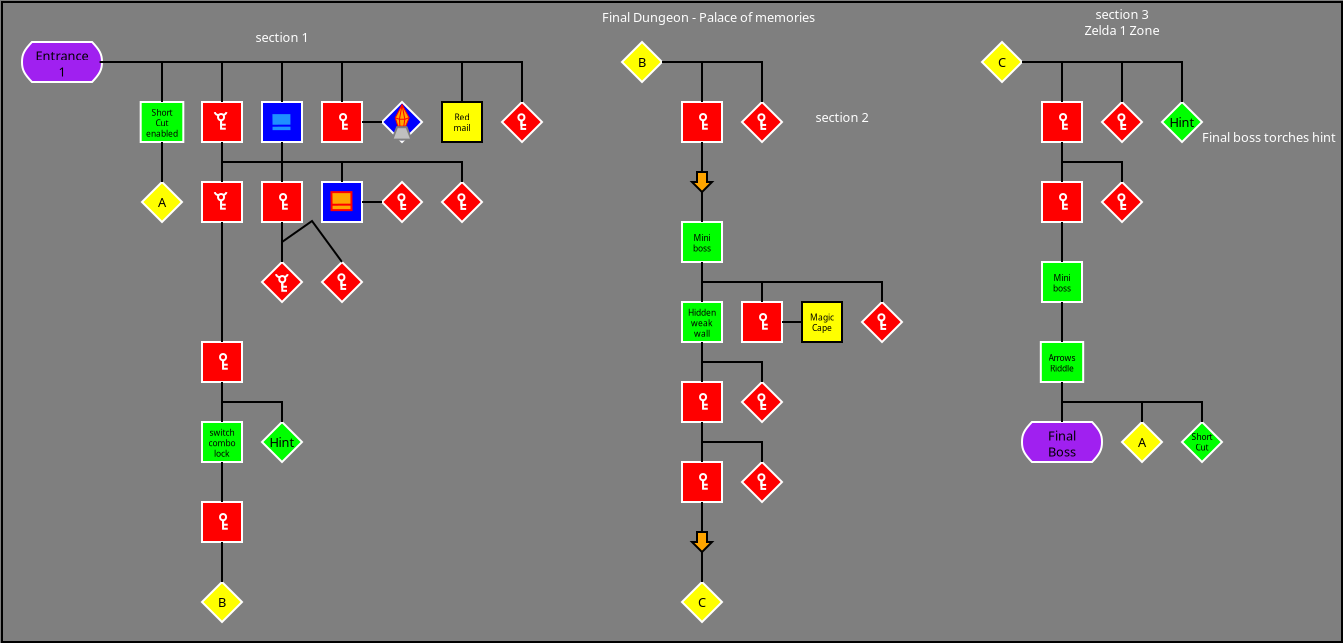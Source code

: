 <?xml version="1.0" encoding="UTF-8"?>
<dia:diagram xmlns:dia="http://www.lysator.liu.se/~alla/dia/">
  <dia:layer name="Arrière-plan" visible="true" active="true">
    <dia:object type="Standard - Box" version="0" id="O0">
      <dia:attribute name="obj_pos">
        <dia:point val="-3,-3"/>
      </dia:attribute>
      <dia:attribute name="obj_bb">
        <dia:rectangle val="-3.05,-3.05;64.05,29.05"/>
      </dia:attribute>
      <dia:attribute name="elem_corner">
        <dia:point val="-3,-3"/>
      </dia:attribute>
      <dia:attribute name="elem_width">
        <dia:real val="67"/>
      </dia:attribute>
      <dia:attribute name="elem_height">
        <dia:real val="32"/>
      </dia:attribute>
      <dia:attribute name="border_width">
        <dia:real val="0.1"/>
      </dia:attribute>
      <dia:attribute name="show_background">
        <dia:boolean val="false"/>
      </dia:attribute>
    </dia:object>
    <dia:object type="SDL - State" version="1" id="O1">
      <dia:attribute name="obj_pos">
        <dia:point val="-2,-1"/>
      </dia:attribute>
      <dia:attribute name="obj_bb">
        <dia:rectangle val="-2.05,-1.05;2.05,1.05"/>
      </dia:attribute>
      <dia:attribute name="meta">
        <dia:composite type="dict"/>
      </dia:attribute>
      <dia:attribute name="elem_corner">
        <dia:point val="-2,-1"/>
      </dia:attribute>
      <dia:attribute name="elem_width">
        <dia:real val="4"/>
      </dia:attribute>
      <dia:attribute name="elem_height">
        <dia:real val="2"/>
      </dia:attribute>
      <dia:attribute name="line_width">
        <dia:real val="0.1"/>
      </dia:attribute>
      <dia:attribute name="line_colour">
        <dia:color val="#ffffff"/>
      </dia:attribute>
      <dia:attribute name="fill_colour">
        <dia:color val="#a020f0"/>
      </dia:attribute>
      <dia:attribute name="show_background">
        <dia:boolean val="true"/>
      </dia:attribute>
      <dia:attribute name="line_style">
        <dia:enum val="0"/>
        <dia:real val="1"/>
      </dia:attribute>
      <dia:attribute name="padding">
        <dia:real val="0.1"/>
      </dia:attribute>
      <dia:attribute name="text">
        <dia:composite type="text">
          <dia:attribute name="string">
            <dia:string>#Entrance
1#</dia:string>
          </dia:attribute>
          <dia:attribute name="font">
            <dia:font family="sans" style="0" name="Helvetica"/>
          </dia:attribute>
          <dia:attribute name="height">
            <dia:real val="0.8"/>
          </dia:attribute>
          <dia:attribute name="pos">
            <dia:point val="0,-0.16"/>
          </dia:attribute>
          <dia:attribute name="color">
            <dia:color val="#000000"/>
          </dia:attribute>
          <dia:attribute name="alignment">
            <dia:enum val="1"/>
          </dia:attribute>
        </dia:composite>
      </dia:attribute>
      <dia:attribute name="flip_horizontal">
        <dia:boolean val="false"/>
      </dia:attribute>
      <dia:attribute name="flip_vertical">
        <dia:boolean val="false"/>
      </dia:attribute>
      <dia:attribute name="subscale">
        <dia:real val="1"/>
      </dia:attribute>
    </dia:object>
    <dia:group>
      <dia:object type="Geometric - Diamond" version="1" id="O2">
        <dia:attribute name="obj_pos">
          <dia:point val="22,2"/>
        </dia:attribute>
        <dia:attribute name="obj_bb">
          <dia:rectangle val="21.929,1.929;24.071,4.071"/>
        </dia:attribute>
        <dia:attribute name="meta">
          <dia:composite type="dict"/>
        </dia:attribute>
        <dia:attribute name="elem_corner">
          <dia:point val="22,2"/>
        </dia:attribute>
        <dia:attribute name="elem_width">
          <dia:real val="2"/>
        </dia:attribute>
        <dia:attribute name="elem_height">
          <dia:real val="2"/>
        </dia:attribute>
        <dia:attribute name="line_width">
          <dia:real val="0.1"/>
        </dia:attribute>
        <dia:attribute name="line_colour">
          <dia:color val="#ffffff"/>
        </dia:attribute>
        <dia:attribute name="fill_colour">
          <dia:color val="#ff0000"/>
        </dia:attribute>
        <dia:attribute name="show_background">
          <dia:boolean val="true"/>
        </dia:attribute>
        <dia:attribute name="line_style">
          <dia:enum val="0"/>
          <dia:real val="1"/>
        </dia:attribute>
        <dia:attribute name="flip_horizontal">
          <dia:boolean val="false"/>
        </dia:attribute>
        <dia:attribute name="flip_vertical">
          <dia:boolean val="false"/>
        </dia:attribute>
        <dia:attribute name="subscale">
          <dia:real val="1"/>
        </dia:attribute>
      </dia:object>
      <dia:group>
        <dia:object type="Standard - Ellipse" version="0" id="O3">
          <dia:attribute name="obj_pos">
            <dia:point val="22.818,2.612"/>
          </dia:attribute>
          <dia:attribute name="obj_bb">
            <dia:rectangle val="22.768,2.562;23.173,2.975"/>
          </dia:attribute>
          <dia:attribute name="elem_corner">
            <dia:point val="22.818,2.612"/>
          </dia:attribute>
          <dia:attribute name="elem_width">
            <dia:real val="0.305"/>
          </dia:attribute>
          <dia:attribute name="elem_height">
            <dia:real val="0.313"/>
          </dia:attribute>
          <dia:attribute name="border_width">
            <dia:real val="0.1"/>
          </dia:attribute>
          <dia:attribute name="border_color">
            <dia:color val="#ffffff"/>
          </dia:attribute>
          <dia:attribute name="inner_color">
            <dia:color val="#ff0000"/>
          </dia:attribute>
          <dia:attribute name="show_background">
            <dia:boolean val="false"/>
          </dia:attribute>
          <dia:attribute name="aspect">
            <dia:enum val="1"/>
          </dia:attribute>
        </dia:object>
        <dia:object type="Standard - ZigZagLine" version="1" id="O4">
          <dia:attribute name="obj_pos">
            <dia:point val="22.971,2.925"/>
          </dia:attribute>
          <dia:attribute name="obj_bb">
            <dia:rectangle val="22.921,2.875;23.205,3.208"/>
          </dia:attribute>
          <dia:attribute name="orth_points">
            <dia:point val="22.971,2.925"/>
            <dia:point val="22.971,3.147"/>
            <dia:point val="23.155,3.147"/>
            <dia:point val="23.155,3.158"/>
          </dia:attribute>
          <dia:attribute name="orth_orient">
            <dia:enum val="1"/>
            <dia:enum val="0"/>
            <dia:enum val="1"/>
          </dia:attribute>
          <dia:attribute name="autorouting">
            <dia:boolean val="false"/>
          </dia:attribute>
          <dia:attribute name="line_color">
            <dia:color val="#ffffff"/>
          </dia:attribute>
          <dia:attribute name="line_width">
            <dia:real val="0.1"/>
          </dia:attribute>
          <dia:connections>
            <dia:connection handle="0" to="O3" connection="6"/>
          </dia:connections>
        </dia:object>
        <dia:object type="Standard - ZigZagLine" version="1" id="O5">
          <dia:attribute name="obj_pos">
            <dia:point val="22.971,2.925"/>
          </dia:attribute>
          <dia:attribute name="obj_bb">
            <dia:rectangle val="22.921,2.875;23.207,3.403"/>
          </dia:attribute>
          <dia:attribute name="orth_points">
            <dia:point val="22.971,2.925"/>
            <dia:point val="22.971,3.347"/>
            <dia:point val="23.157,3.347"/>
            <dia:point val="23.157,3.353"/>
          </dia:attribute>
          <dia:attribute name="orth_orient">
            <dia:enum val="1"/>
            <dia:enum val="0"/>
            <dia:enum val="1"/>
          </dia:attribute>
          <dia:attribute name="autorouting">
            <dia:boolean val="false"/>
          </dia:attribute>
          <dia:attribute name="line_color">
            <dia:color val="#ffffff"/>
          </dia:attribute>
          <dia:attribute name="line_width">
            <dia:real val="0.1"/>
          </dia:attribute>
          <dia:connections>
            <dia:connection handle="0" to="O3" connection="6"/>
          </dia:connections>
        </dia:object>
      </dia:group>
    </dia:group>
    <dia:group>
      <dia:object type="Geometric - Diamond" version="1" id="O6">
        <dia:attribute name="obj_pos">
          <dia:point val="10,10"/>
        </dia:attribute>
        <dia:attribute name="obj_bb">
          <dia:rectangle val="9.929,9.929;12.071,12.071"/>
        </dia:attribute>
        <dia:attribute name="meta">
          <dia:composite type="dict"/>
        </dia:attribute>
        <dia:attribute name="elem_corner">
          <dia:point val="10,10"/>
        </dia:attribute>
        <dia:attribute name="elem_width">
          <dia:real val="2"/>
        </dia:attribute>
        <dia:attribute name="elem_height">
          <dia:real val="2"/>
        </dia:attribute>
        <dia:attribute name="line_width">
          <dia:real val="0.1"/>
        </dia:attribute>
        <dia:attribute name="line_colour">
          <dia:color val="#ffffff"/>
        </dia:attribute>
        <dia:attribute name="fill_colour">
          <dia:color val="#ff0000"/>
        </dia:attribute>
        <dia:attribute name="show_background">
          <dia:boolean val="true"/>
        </dia:attribute>
        <dia:attribute name="line_style">
          <dia:enum val="0"/>
          <dia:real val="1"/>
        </dia:attribute>
        <dia:attribute name="flip_horizontal">
          <dia:boolean val="false"/>
        </dia:attribute>
        <dia:attribute name="flip_vertical">
          <dia:boolean val="false"/>
        </dia:attribute>
        <dia:attribute name="subscale">
          <dia:real val="1"/>
        </dia:attribute>
      </dia:object>
      <dia:group>
        <dia:group>
          <dia:object type="Standard - Ellipse" version="0" id="O7">
            <dia:attribute name="obj_pos">
              <dia:point val="10.861,10.702"/>
            </dia:attribute>
            <dia:attribute name="obj_bb">
              <dia:rectangle val="10.811,10.652;11.216,11.066"/>
            </dia:attribute>
            <dia:attribute name="elem_corner">
              <dia:point val="10.861,10.702"/>
            </dia:attribute>
            <dia:attribute name="elem_width">
              <dia:real val="0.305"/>
            </dia:attribute>
            <dia:attribute name="elem_height">
              <dia:real val="0.313"/>
            </dia:attribute>
            <dia:attribute name="border_width">
              <dia:real val="0.1"/>
            </dia:attribute>
            <dia:attribute name="border_color">
              <dia:color val="#ffffff"/>
            </dia:attribute>
            <dia:attribute name="inner_color">
              <dia:color val="#ff0000"/>
            </dia:attribute>
            <dia:attribute name="show_background">
              <dia:boolean val="false"/>
            </dia:attribute>
            <dia:attribute name="aspect">
              <dia:enum val="1"/>
            </dia:attribute>
          </dia:object>
          <dia:object type="Standard - ZigZagLine" version="1" id="O8">
            <dia:attribute name="obj_pos">
              <dia:point val="11.014,11.016"/>
            </dia:attribute>
            <dia:attribute name="obj_bb">
              <dia:rectangle val="10.964,10.966;11.248,11.299"/>
            </dia:attribute>
            <dia:attribute name="orth_points">
              <dia:point val="11.014,11.016"/>
              <dia:point val="11.014,11.238"/>
              <dia:point val="11.198,11.238"/>
              <dia:point val="11.198,11.249"/>
            </dia:attribute>
            <dia:attribute name="orth_orient">
              <dia:enum val="1"/>
              <dia:enum val="0"/>
              <dia:enum val="1"/>
            </dia:attribute>
            <dia:attribute name="autorouting">
              <dia:boolean val="false"/>
            </dia:attribute>
            <dia:attribute name="line_color">
              <dia:color val="#ffffff"/>
            </dia:attribute>
            <dia:attribute name="line_width">
              <dia:real val="0.1"/>
            </dia:attribute>
            <dia:connections>
              <dia:connection handle="0" to="O7" connection="6"/>
            </dia:connections>
          </dia:object>
          <dia:object type="Standard - ZigZagLine" version="1" id="O9">
            <dia:attribute name="obj_pos">
              <dia:point val="11.014,11.016"/>
            </dia:attribute>
            <dia:attribute name="obj_bb">
              <dia:rectangle val="10.964,10.966;11.251,11.493"/>
            </dia:attribute>
            <dia:attribute name="orth_points">
              <dia:point val="11.014,11.016"/>
              <dia:point val="11.014,11.438"/>
              <dia:point val="11.2,11.438"/>
              <dia:point val="11.2,11.443"/>
            </dia:attribute>
            <dia:attribute name="orth_orient">
              <dia:enum val="1"/>
              <dia:enum val="0"/>
              <dia:enum val="1"/>
            </dia:attribute>
            <dia:attribute name="autorouting">
              <dia:boolean val="false"/>
            </dia:attribute>
            <dia:attribute name="line_color">
              <dia:color val="#ffffff"/>
            </dia:attribute>
            <dia:attribute name="line_width">
              <dia:real val="0.1"/>
            </dia:attribute>
            <dia:connections>
              <dia:connection handle="0" to="O7" connection="6"/>
            </dia:connections>
          </dia:object>
        </dia:group>
        <dia:object type="Standard - Arc" version="0" id="O10">
          <dia:attribute name="obj_pos">
            <dia:point val="11.122,10.748"/>
          </dia:attribute>
          <dia:attribute name="obj_bb">
            <dia:rectangle val="11.051,10.537;11.358,10.819"/>
          </dia:attribute>
          <dia:attribute name="conn_endpoints">
            <dia:point val="11.122,10.748"/>
            <dia:point val="11.287,10.608"/>
          </dia:attribute>
          <dia:attribute name="arc_color">
            <dia:color val="#ffffff"/>
          </dia:attribute>
          <dia:attribute name="curve_distance">
            <dia:real val="0.034"/>
          </dia:attribute>
        </dia:object>
        <dia:object type="Standard - Arc" version="0" id="O11">
          <dia:attribute name="obj_pos">
            <dia:point val="10.906,10.748"/>
          </dia:attribute>
          <dia:attribute name="obj_bb">
            <dia:rectangle val="10.633,10.538;10.976,10.818"/>
          </dia:attribute>
          <dia:attribute name="conn_endpoints">
            <dia:point val="10.906,10.748"/>
            <dia:point val="10.703,10.608"/>
          </dia:attribute>
          <dia:attribute name="arc_color">
            <dia:color val="#ffffff"/>
          </dia:attribute>
          <dia:attribute name="curve_distance">
            <dia:real val="-0.054"/>
          </dia:attribute>
        </dia:object>
      </dia:group>
    </dia:group>
    <dia:object type="SDL - State" version="1" id="O12">
      <dia:attribute name="obj_pos">
        <dia:point val="48,18"/>
      </dia:attribute>
      <dia:attribute name="obj_bb">
        <dia:rectangle val="47.95,17.95;52.05,20.05"/>
      </dia:attribute>
      <dia:attribute name="meta">
        <dia:composite type="dict"/>
      </dia:attribute>
      <dia:attribute name="elem_corner">
        <dia:point val="48,18"/>
      </dia:attribute>
      <dia:attribute name="elem_width">
        <dia:real val="4"/>
      </dia:attribute>
      <dia:attribute name="elem_height">
        <dia:real val="2"/>
      </dia:attribute>
      <dia:attribute name="line_width">
        <dia:real val="0.1"/>
      </dia:attribute>
      <dia:attribute name="line_colour">
        <dia:color val="#ffffff"/>
      </dia:attribute>
      <dia:attribute name="fill_colour">
        <dia:color val="#a020f0"/>
      </dia:attribute>
      <dia:attribute name="show_background">
        <dia:boolean val="true"/>
      </dia:attribute>
      <dia:attribute name="line_style">
        <dia:enum val="0"/>
        <dia:real val="1"/>
      </dia:attribute>
      <dia:attribute name="padding">
        <dia:real val="0.1"/>
      </dia:attribute>
      <dia:attribute name="text">
        <dia:composite type="text">
          <dia:attribute name="string">
            <dia:string>#Final
Boss#</dia:string>
          </dia:attribute>
          <dia:attribute name="font">
            <dia:font family="sans" style="0" name="Helvetica"/>
          </dia:attribute>
          <dia:attribute name="height">
            <dia:real val="0.8"/>
          </dia:attribute>
          <dia:attribute name="pos">
            <dia:point val="50,18.84"/>
          </dia:attribute>
          <dia:attribute name="color">
            <dia:color val="#000000"/>
          </dia:attribute>
          <dia:attribute name="alignment">
            <dia:enum val="1"/>
          </dia:attribute>
        </dia:composite>
      </dia:attribute>
      <dia:attribute name="flip_horizontal">
        <dia:boolean val="false"/>
      </dia:attribute>
      <dia:attribute name="flip_vertical">
        <dia:boolean val="false"/>
      </dia:attribute>
      <dia:attribute name="subscale">
        <dia:real val="1"/>
      </dia:attribute>
    </dia:object>
    <dia:group>
      <dia:object type="Standard - Box" version="0" id="O13">
        <dia:attribute name="obj_pos">
          <dia:point val="13,2"/>
        </dia:attribute>
        <dia:attribute name="obj_bb">
          <dia:rectangle val="12.95,1.95;15.05,4.05"/>
        </dia:attribute>
        <dia:attribute name="elem_corner">
          <dia:point val="13,2"/>
        </dia:attribute>
        <dia:attribute name="elem_width">
          <dia:real val="2"/>
        </dia:attribute>
        <dia:attribute name="elem_height">
          <dia:real val="2"/>
        </dia:attribute>
        <dia:attribute name="border_width">
          <dia:real val="0.1"/>
        </dia:attribute>
        <dia:attribute name="border_color">
          <dia:color val="#ffffff"/>
        </dia:attribute>
        <dia:attribute name="inner_color">
          <dia:color val="#ff0000"/>
        </dia:attribute>
        <dia:attribute name="show_background">
          <dia:boolean val="true"/>
        </dia:attribute>
      </dia:object>
      <dia:group>
        <dia:object type="Standard - Ellipse" version="0" id="O14">
          <dia:attribute name="obj_pos">
            <dia:point val="13.9,2.6"/>
          </dia:attribute>
          <dia:attribute name="obj_bb">
            <dia:rectangle val="13.85,2.55;14.255,2.963"/>
          </dia:attribute>
          <dia:attribute name="elem_corner">
            <dia:point val="13.9,2.6"/>
          </dia:attribute>
          <dia:attribute name="elem_width">
            <dia:real val="0.305"/>
          </dia:attribute>
          <dia:attribute name="elem_height">
            <dia:real val="0.313"/>
          </dia:attribute>
          <dia:attribute name="border_width">
            <dia:real val="0.1"/>
          </dia:attribute>
          <dia:attribute name="border_color">
            <dia:color val="#ffffff"/>
          </dia:attribute>
          <dia:attribute name="inner_color">
            <dia:color val="#ff0000"/>
          </dia:attribute>
          <dia:attribute name="show_background">
            <dia:boolean val="false"/>
          </dia:attribute>
          <dia:attribute name="aspect">
            <dia:enum val="1"/>
          </dia:attribute>
        </dia:object>
        <dia:object type="Standard - ZigZagLine" version="1" id="O15">
          <dia:attribute name="obj_pos">
            <dia:point val="14.053,2.913"/>
          </dia:attribute>
          <dia:attribute name="obj_bb">
            <dia:rectangle val="14.002,2.863;14.287,3.196"/>
          </dia:attribute>
          <dia:attribute name="orth_points">
            <dia:point val="14.053,2.913"/>
            <dia:point val="14.053,3.135"/>
            <dia:point val="14.237,3.135"/>
            <dia:point val="14.237,3.146"/>
          </dia:attribute>
          <dia:attribute name="orth_orient">
            <dia:enum val="1"/>
            <dia:enum val="0"/>
            <dia:enum val="1"/>
          </dia:attribute>
          <dia:attribute name="autorouting">
            <dia:boolean val="false"/>
          </dia:attribute>
          <dia:attribute name="line_color">
            <dia:color val="#ffffff"/>
          </dia:attribute>
          <dia:attribute name="line_width">
            <dia:real val="0.1"/>
          </dia:attribute>
          <dia:connections>
            <dia:connection handle="0" to="O14" connection="6"/>
          </dia:connections>
        </dia:object>
        <dia:object type="Standard - ZigZagLine" version="1" id="O16">
          <dia:attribute name="obj_pos">
            <dia:point val="14.053,2.913"/>
          </dia:attribute>
          <dia:attribute name="obj_bb">
            <dia:rectangle val="14.002,2.863;14.289,3.391"/>
          </dia:attribute>
          <dia:attribute name="orth_points">
            <dia:point val="14.053,2.913"/>
            <dia:point val="14.053,3.336"/>
            <dia:point val="14.239,3.336"/>
            <dia:point val="14.239,3.341"/>
          </dia:attribute>
          <dia:attribute name="orth_orient">
            <dia:enum val="1"/>
            <dia:enum val="0"/>
            <dia:enum val="1"/>
          </dia:attribute>
          <dia:attribute name="autorouting">
            <dia:boolean val="false"/>
          </dia:attribute>
          <dia:attribute name="line_color">
            <dia:color val="#ffffff"/>
          </dia:attribute>
          <dia:attribute name="line_width">
            <dia:real val="0.1"/>
          </dia:attribute>
          <dia:connections>
            <dia:connection handle="0" to="O14" connection="6"/>
          </dia:connections>
        </dia:object>
      </dia:group>
    </dia:group>
    <dia:group>
      <dia:object type="Standard - Box" version="0" id="O17">
        <dia:attribute name="obj_pos">
          <dia:point val="7,2"/>
        </dia:attribute>
        <dia:attribute name="obj_bb">
          <dia:rectangle val="6.95,1.95;9.05,4.05"/>
        </dia:attribute>
        <dia:attribute name="elem_corner">
          <dia:point val="7,2"/>
        </dia:attribute>
        <dia:attribute name="elem_width">
          <dia:real val="2"/>
        </dia:attribute>
        <dia:attribute name="elem_height">
          <dia:real val="2"/>
        </dia:attribute>
        <dia:attribute name="border_width">
          <dia:real val="0.1"/>
        </dia:attribute>
        <dia:attribute name="border_color">
          <dia:color val="#ffffff"/>
        </dia:attribute>
        <dia:attribute name="inner_color">
          <dia:color val="#ff0000"/>
        </dia:attribute>
        <dia:attribute name="show_background">
          <dia:boolean val="true"/>
        </dia:attribute>
      </dia:object>
      <dia:group>
        <dia:group>
          <dia:object type="Standard - Ellipse" version="0" id="O18">
            <dia:attribute name="obj_pos">
              <dia:point val="7.8,2.6"/>
            </dia:attribute>
            <dia:attribute name="obj_bb">
              <dia:rectangle val="7.75,2.55;8.155,2.963"/>
            </dia:attribute>
            <dia:attribute name="elem_corner">
              <dia:point val="7.8,2.6"/>
            </dia:attribute>
            <dia:attribute name="elem_width">
              <dia:real val="0.305"/>
            </dia:attribute>
            <dia:attribute name="elem_height">
              <dia:real val="0.313"/>
            </dia:attribute>
            <dia:attribute name="border_width">
              <dia:real val="0.1"/>
            </dia:attribute>
            <dia:attribute name="border_color">
              <dia:color val="#ffffff"/>
            </dia:attribute>
            <dia:attribute name="inner_color">
              <dia:color val="#ff0000"/>
            </dia:attribute>
            <dia:attribute name="show_background">
              <dia:boolean val="false"/>
            </dia:attribute>
            <dia:attribute name="aspect">
              <dia:enum val="1"/>
            </dia:attribute>
          </dia:object>
          <dia:object type="Standard - ZigZagLine" version="1" id="O19">
            <dia:attribute name="obj_pos">
              <dia:point val="7.953,2.913"/>
            </dia:attribute>
            <dia:attribute name="obj_bb">
              <dia:rectangle val="7.903,2.863;8.187,3.196"/>
            </dia:attribute>
            <dia:attribute name="orth_points">
              <dia:point val="7.953,2.913"/>
              <dia:point val="7.953,3.135"/>
              <dia:point val="8.137,3.135"/>
              <dia:point val="8.137,3.146"/>
            </dia:attribute>
            <dia:attribute name="orth_orient">
              <dia:enum val="1"/>
              <dia:enum val="0"/>
              <dia:enum val="1"/>
            </dia:attribute>
            <dia:attribute name="autorouting">
              <dia:boolean val="false"/>
            </dia:attribute>
            <dia:attribute name="line_color">
              <dia:color val="#ffffff"/>
            </dia:attribute>
            <dia:attribute name="line_width">
              <dia:real val="0.1"/>
            </dia:attribute>
            <dia:connections>
              <dia:connection handle="0" to="O18" connection="6"/>
            </dia:connections>
          </dia:object>
          <dia:object type="Standard - ZigZagLine" version="1" id="O20">
            <dia:attribute name="obj_pos">
              <dia:point val="7.953,2.913"/>
            </dia:attribute>
            <dia:attribute name="obj_bb">
              <dia:rectangle val="7.903,2.863;8.189,3.391"/>
            </dia:attribute>
            <dia:attribute name="orth_points">
              <dia:point val="7.953,2.913"/>
              <dia:point val="7.953,3.336"/>
              <dia:point val="8.139,3.336"/>
              <dia:point val="8.139,3.341"/>
            </dia:attribute>
            <dia:attribute name="orth_orient">
              <dia:enum val="1"/>
              <dia:enum val="0"/>
              <dia:enum val="1"/>
            </dia:attribute>
            <dia:attribute name="autorouting">
              <dia:boolean val="false"/>
            </dia:attribute>
            <dia:attribute name="line_color">
              <dia:color val="#ffffff"/>
            </dia:attribute>
            <dia:attribute name="line_width">
              <dia:real val="0.1"/>
            </dia:attribute>
            <dia:connections>
              <dia:connection handle="0" to="O18" connection="6"/>
            </dia:connections>
          </dia:object>
        </dia:group>
        <dia:object type="Standard - Arc" version="0" id="O21">
          <dia:attribute name="obj_pos">
            <dia:point val="8.06,2.646"/>
          </dia:attribute>
          <dia:attribute name="obj_bb">
            <dia:rectangle val="7.99,2.435;8.297,2.716"/>
          </dia:attribute>
          <dia:attribute name="conn_endpoints">
            <dia:point val="8.06,2.646"/>
            <dia:point val="8.226,2.506"/>
          </dia:attribute>
          <dia:attribute name="arc_color">
            <dia:color val="#ffffff"/>
          </dia:attribute>
          <dia:attribute name="curve_distance">
            <dia:real val="0.034"/>
          </dia:attribute>
        </dia:object>
        <dia:object type="Standard - Arc" version="0" id="O22">
          <dia:attribute name="obj_pos">
            <dia:point val="7.845,2.646"/>
          </dia:attribute>
          <dia:attribute name="obj_bb">
            <dia:rectangle val="7.572,2.436;7.914,2.715"/>
          </dia:attribute>
          <dia:attribute name="conn_endpoints">
            <dia:point val="7.845,2.646"/>
            <dia:point val="7.642,2.506"/>
          </dia:attribute>
          <dia:attribute name="arc_color">
            <dia:color val="#ffffff"/>
          </dia:attribute>
          <dia:attribute name="curve_distance">
            <dia:real val="-0.054"/>
          </dia:attribute>
        </dia:object>
      </dia:group>
    </dia:group>
    <dia:object type="Flowchart - Box" version="0" id="O23">
      <dia:attribute name="obj_pos">
        <dia:point val="37,12"/>
      </dia:attribute>
      <dia:attribute name="obj_bb">
        <dia:rectangle val="36.95,11.95;39.05,14.05"/>
      </dia:attribute>
      <dia:attribute name="elem_corner">
        <dia:point val="37,12"/>
      </dia:attribute>
      <dia:attribute name="elem_width">
        <dia:real val="2"/>
      </dia:attribute>
      <dia:attribute name="elem_height">
        <dia:real val="2"/>
      </dia:attribute>
      <dia:attribute name="border_width">
        <dia:real val="0.1"/>
      </dia:attribute>
      <dia:attribute name="inner_color">
        <dia:color val="#ffff00"/>
      </dia:attribute>
      <dia:attribute name="show_background">
        <dia:boolean val="true"/>
      </dia:attribute>
      <dia:attribute name="padding">
        <dia:real val="0"/>
      </dia:attribute>
      <dia:attribute name="text">
        <dia:composite type="text">
          <dia:attribute name="string">
            <dia:string>#Magic
Cape#</dia:string>
          </dia:attribute>
          <dia:attribute name="font">
            <dia:font family="sans" style="0" name="Helvetica"/>
          </dia:attribute>
          <dia:attribute name="height">
            <dia:real val="0.529"/>
          </dia:attribute>
          <dia:attribute name="pos">
            <dia:point val="38,12.893"/>
          </dia:attribute>
          <dia:attribute name="color">
            <dia:color val="#000000"/>
          </dia:attribute>
          <dia:attribute name="alignment">
            <dia:enum val="1"/>
          </dia:attribute>
        </dia:composite>
      </dia:attribute>
    </dia:object>
    <dia:object type="Flowchart - Box" version="0" id="O24">
      <dia:attribute name="obj_pos">
        <dia:point val="19,2"/>
      </dia:attribute>
      <dia:attribute name="obj_bb">
        <dia:rectangle val="18.95,1.95;21.05,4.05"/>
      </dia:attribute>
      <dia:attribute name="elem_corner">
        <dia:point val="19,2"/>
      </dia:attribute>
      <dia:attribute name="elem_width">
        <dia:real val="2"/>
      </dia:attribute>
      <dia:attribute name="elem_height">
        <dia:real val="2"/>
      </dia:attribute>
      <dia:attribute name="border_width">
        <dia:real val="0.1"/>
      </dia:attribute>
      <dia:attribute name="inner_color">
        <dia:color val="#ffff00"/>
      </dia:attribute>
      <dia:attribute name="show_background">
        <dia:boolean val="true"/>
      </dia:attribute>
      <dia:attribute name="padding">
        <dia:real val="0"/>
      </dia:attribute>
      <dia:attribute name="text">
        <dia:composite type="text">
          <dia:attribute name="string">
            <dia:string>#Red
mail#</dia:string>
          </dia:attribute>
          <dia:attribute name="font">
            <dia:font family="sans" style="0" name="Helvetica"/>
          </dia:attribute>
          <dia:attribute name="height">
            <dia:real val="0.529"/>
          </dia:attribute>
          <dia:attribute name="pos">
            <dia:point val="20,2.893"/>
          </dia:attribute>
          <dia:attribute name="color">
            <dia:color val="#000000"/>
          </dia:attribute>
          <dia:attribute name="alignment">
            <dia:enum val="1"/>
          </dia:attribute>
        </dia:composite>
      </dia:attribute>
    </dia:object>
    <dia:object type="Standard - Text" version="1" id="O25">
      <dia:attribute name="obj_pos">
        <dia:point val="11,-1"/>
      </dia:attribute>
      <dia:attribute name="obj_bb">
        <dia:rectangle val="9.732,-1.64;12.268,-0.868"/>
      </dia:attribute>
      <dia:attribute name="text">
        <dia:composite type="text">
          <dia:attribute name="string">
            <dia:string>#section 1#</dia:string>
          </dia:attribute>
          <dia:attribute name="font">
            <dia:font family="sans" style="0" name="Helvetica"/>
          </dia:attribute>
          <dia:attribute name="height">
            <dia:real val="0.8"/>
          </dia:attribute>
          <dia:attribute name="pos">
            <dia:point val="11,-1"/>
          </dia:attribute>
          <dia:attribute name="color">
            <dia:color val="#ffffff"/>
          </dia:attribute>
          <dia:attribute name="alignment">
            <dia:enum val="1"/>
          </dia:attribute>
        </dia:composite>
      </dia:attribute>
      <dia:attribute name="valign">
        <dia:enum val="3"/>
      </dia:attribute>
    </dia:object>
    <dia:object type="SDL - Task" version="1" id="O26">
      <dia:attribute name="obj_pos">
        <dia:point val="4,2"/>
      </dia:attribute>
      <dia:attribute name="obj_bb">
        <dia:rectangle val="3.95,1.95;6.05,4.05"/>
      </dia:attribute>
      <dia:attribute name="meta">
        <dia:composite type="dict"/>
      </dia:attribute>
      <dia:attribute name="elem_corner">
        <dia:point val="4,2"/>
      </dia:attribute>
      <dia:attribute name="elem_width">
        <dia:real val="2"/>
      </dia:attribute>
      <dia:attribute name="elem_height">
        <dia:real val="2"/>
      </dia:attribute>
      <dia:attribute name="line_width">
        <dia:real val="0.1"/>
      </dia:attribute>
      <dia:attribute name="line_colour">
        <dia:color val="#ffffff"/>
      </dia:attribute>
      <dia:attribute name="fill_colour">
        <dia:color val="#00ff00"/>
      </dia:attribute>
      <dia:attribute name="show_background">
        <dia:boolean val="true"/>
      </dia:attribute>
      <dia:attribute name="line_style">
        <dia:enum val="0"/>
        <dia:real val="1"/>
      </dia:attribute>
      <dia:attribute name="padding">
        <dia:real val="0"/>
      </dia:attribute>
      <dia:attribute name="text">
        <dia:composite type="text">
          <dia:attribute name="string">
            <dia:string>#Short
Cut
enabled#</dia:string>
          </dia:attribute>
          <dia:attribute name="font">
            <dia:font family="sans" style="0" name="Helvetica"/>
          </dia:attribute>
          <dia:attribute name="height">
            <dia:real val="0.529"/>
          </dia:attribute>
          <dia:attribute name="pos">
            <dia:point val="5,2.63"/>
          </dia:attribute>
          <dia:attribute name="color">
            <dia:color val="#000000"/>
          </dia:attribute>
          <dia:attribute name="alignment">
            <dia:enum val="1"/>
          </dia:attribute>
        </dia:composite>
      </dia:attribute>
      <dia:attribute name="flip_horizontal">
        <dia:boolean val="false"/>
      </dia:attribute>
      <dia:attribute name="flip_vertical">
        <dia:boolean val="false"/>
      </dia:attribute>
      <dia:attribute name="subscale">
        <dia:real val="1"/>
      </dia:attribute>
    </dia:object>
    <dia:group>
      <dia:object type="Geometric - Diamond" version="1" id="O27">
        <dia:attribute name="obj_pos">
          <dia:point val="4,6"/>
        </dia:attribute>
        <dia:attribute name="obj_bb">
          <dia:rectangle val="3.929,5.929;6.071,8.071"/>
        </dia:attribute>
        <dia:attribute name="meta">
          <dia:composite type="dict"/>
        </dia:attribute>
        <dia:attribute name="elem_corner">
          <dia:point val="4,6"/>
        </dia:attribute>
        <dia:attribute name="elem_width">
          <dia:real val="2"/>
        </dia:attribute>
        <dia:attribute name="elem_height">
          <dia:real val="2"/>
        </dia:attribute>
        <dia:attribute name="line_width">
          <dia:real val="0.1"/>
        </dia:attribute>
        <dia:attribute name="line_colour">
          <dia:color val="#ffffff"/>
        </dia:attribute>
        <dia:attribute name="fill_colour">
          <dia:color val="#ffff00"/>
        </dia:attribute>
        <dia:attribute name="show_background">
          <dia:boolean val="true"/>
        </dia:attribute>
        <dia:attribute name="line_style">
          <dia:enum val="0"/>
          <dia:real val="1"/>
        </dia:attribute>
        <dia:attribute name="flip_horizontal">
          <dia:boolean val="false"/>
        </dia:attribute>
        <dia:attribute name="flip_vertical">
          <dia:boolean val="false"/>
        </dia:attribute>
        <dia:attribute name="subscale">
          <dia:real val="1"/>
        </dia:attribute>
      </dia:object>
      <dia:object type="Standard - Text" version="1" id="O28">
        <dia:attribute name="obj_pos">
          <dia:point val="5,7"/>
        </dia:attribute>
        <dia:attribute name="obj_bb">
          <dia:rectangle val="4.801,6.614;5.199,7.386"/>
        </dia:attribute>
        <dia:attribute name="text">
          <dia:composite type="text">
            <dia:attribute name="string">
              <dia:string>#A#</dia:string>
            </dia:attribute>
            <dia:attribute name="font">
              <dia:font family="sans" style="0" name="Helvetica"/>
            </dia:attribute>
            <dia:attribute name="height">
              <dia:real val="0.8"/>
            </dia:attribute>
            <dia:attribute name="pos">
              <dia:point val="5,7.254"/>
            </dia:attribute>
            <dia:attribute name="color">
              <dia:color val="#000000"/>
            </dia:attribute>
            <dia:attribute name="alignment">
              <dia:enum val="1"/>
            </dia:attribute>
          </dia:composite>
        </dia:attribute>
        <dia:attribute name="valign">
          <dia:enum val="2"/>
        </dia:attribute>
        <dia:connections>
          <dia:connection handle="0" to="O27" connection="8"/>
        </dia:connections>
      </dia:object>
    </dia:group>
    <dia:group>
      <dia:object type="Geometric - Diamond" version="1" id="O29">
        <dia:attribute name="obj_pos">
          <dia:point val="16,2"/>
        </dia:attribute>
        <dia:attribute name="obj_bb">
          <dia:rectangle val="15.929,1.929;18.071,4.071"/>
        </dia:attribute>
        <dia:attribute name="meta">
          <dia:composite type="dict"/>
        </dia:attribute>
        <dia:attribute name="elem_corner">
          <dia:point val="16,2"/>
        </dia:attribute>
        <dia:attribute name="elem_width">
          <dia:real val="2"/>
        </dia:attribute>
        <dia:attribute name="elem_height">
          <dia:real val="2"/>
        </dia:attribute>
        <dia:attribute name="line_width">
          <dia:real val="0.1"/>
        </dia:attribute>
        <dia:attribute name="line_colour">
          <dia:color val="#ffffff"/>
        </dia:attribute>
        <dia:attribute name="fill_colour">
          <dia:color val="#0000ff"/>
        </dia:attribute>
        <dia:attribute name="show_background">
          <dia:boolean val="true"/>
        </dia:attribute>
        <dia:attribute name="line_style">
          <dia:enum val="0"/>
          <dia:real val="1"/>
        </dia:attribute>
        <dia:attribute name="flip_horizontal">
          <dia:boolean val="false"/>
        </dia:attribute>
        <dia:attribute name="flip_vertical">
          <dia:boolean val="false"/>
        </dia:attribute>
        <dia:attribute name="subscale">
          <dia:real val="1"/>
        </dia:attribute>
      </dia:object>
      <dia:group>
        <dia:object type="Standard - Polygon" version="0" id="O30">
          <dia:attribute name="obj_pos">
            <dia:point val="16.661,2.79"/>
          </dia:attribute>
          <dia:attribute name="obj_bb">
            <dia:rectangle val="16.634,2.085;17.384,3.235"/>
          </dia:attribute>
          <dia:attribute name="poly_points">
            <dia:point val="16.661,2.79"/>
            <dia:point val="17.003,2.138"/>
            <dia:point val="17.357,2.786"/>
            <dia:point val="17.187,3.21"/>
            <dia:point val="16.996,3.207"/>
            <dia:point val="16.792,3.208"/>
          </dia:attribute>
          <dia:attribute name="line_color">
            <dia:color val="#ff0000"/>
          </dia:attribute>
          <dia:attribute name="line_width">
            <dia:real val="0.05"/>
          </dia:attribute>
          <dia:attribute name="inner_color">
            <dia:color val="#ffa500"/>
          </dia:attribute>
          <dia:attribute name="show_background">
            <dia:boolean val="true"/>
          </dia:attribute>
        </dia:object>
        <dia:object type="Geometric - Trapezoid" version="1" id="O31">
          <dia:attribute name="obj_pos">
            <dia:point val="16.513,3.261"/>
          </dia:attribute>
          <dia:attribute name="obj_bb">
            <dia:rectangle val="16.441,3.211;17.541,3.929"/>
          </dia:attribute>
          <dia:attribute name="meta">
            <dia:composite type="dict"/>
          </dia:attribute>
          <dia:attribute name="elem_corner">
            <dia:point val="16.513,3.261"/>
          </dia:attribute>
          <dia:attribute name="elem_width">
            <dia:real val="0.955"/>
          </dia:attribute>
          <dia:attribute name="elem_height">
            <dia:real val="0.618"/>
          </dia:attribute>
          <dia:attribute name="line_width">
            <dia:real val="0.1"/>
          </dia:attribute>
          <dia:attribute name="line_colour">
            <dia:color val="#7f7f7f"/>
          </dia:attribute>
          <dia:attribute name="fill_colour">
            <dia:color val="#bfbfbf"/>
          </dia:attribute>
          <dia:attribute name="show_background">
            <dia:boolean val="true"/>
          </dia:attribute>
          <dia:attribute name="line_style">
            <dia:enum val="0"/>
            <dia:real val="1"/>
          </dia:attribute>
          <dia:attribute name="flip_horizontal">
            <dia:boolean val="false"/>
          </dia:attribute>
          <dia:attribute name="flip_vertical">
            <dia:boolean val="false"/>
          </dia:attribute>
          <dia:attribute name="subscale">
            <dia:real val="1"/>
          </dia:attribute>
        </dia:object>
        <dia:object type="Standard - PolyLine" version="0" id="O32">
          <dia:attribute name="obj_pos">
            <dia:point val="16.661,2.79"/>
          </dia:attribute>
          <dia:attribute name="obj_bb">
            <dia:rectangle val="16.63,2.754;17.389,2.888"/>
          </dia:attribute>
          <dia:attribute name="poly_points">
            <dia:point val="16.661,2.79"/>
            <dia:point val="16.872,2.863"/>
            <dia:point val="17.147,2.861"/>
            <dia:point val="17.357,2.786"/>
          </dia:attribute>
          <dia:attribute name="line_color">
            <dia:color val="#ff0000"/>
          </dia:attribute>
          <dia:attribute name="line_width">
            <dia:real val="0.05"/>
          </dia:attribute>
          <dia:connections>
            <dia:connection handle="0" to="O30" connection="0"/>
            <dia:connection handle="3" to="O30" connection="4"/>
          </dia:connections>
        </dia:object>
        <dia:object type="Standard - PolyLine" version="0" id="O33">
          <dia:attribute name="obj_pos">
            <dia:point val="17.003,2.138"/>
          </dia:attribute>
          <dia:attribute name="obj_bb">
            <dia:rectangle val="16.848,2.109;17.032,3.234"/>
          </dia:attribute>
          <dia:attribute name="poly_points">
            <dia:point val="17.003,2.138"/>
            <dia:point val="16.873,2.861"/>
            <dia:point val="16.894,3.207"/>
          </dia:attribute>
          <dia:attribute name="line_color">
            <dia:color val="#ff0000"/>
          </dia:attribute>
          <dia:attribute name="line_width">
            <dia:real val="0.05"/>
          </dia:attribute>
          <dia:connections>
            <dia:connection handle="0" to="O30" connection="2"/>
            <dia:connection handle="2" to="O30" connection="9"/>
          </dia:connections>
        </dia:object>
        <dia:object type="Standard - PolyLine" version="0" id="O34">
          <dia:attribute name="obj_pos">
            <dia:point val="17.003,2.138"/>
          </dia:attribute>
          <dia:attribute name="obj_bb">
            <dia:rectangle val="16.974,2.109;17.166,3.236"/>
          </dia:attribute>
          <dia:attribute name="poly_points">
            <dia:point val="17.003,2.138"/>
            <dia:point val="17.141,2.86"/>
            <dia:point val="17.091,3.208"/>
          </dia:attribute>
          <dia:attribute name="line_color">
            <dia:color val="#ff0000"/>
          </dia:attribute>
          <dia:attribute name="line_width">
            <dia:real val="0.05"/>
          </dia:attribute>
          <dia:connections>
            <dia:connection handle="0" to="O30" connection="2"/>
            <dia:connection handle="2" to="O30" connection="7"/>
          </dia:connections>
        </dia:object>
      </dia:group>
    </dia:group>
    <dia:group>
      <dia:object type="SDL - Task" version="1" id="O35">
        <dia:attribute name="obj_pos">
          <dia:point val="10,2"/>
        </dia:attribute>
        <dia:attribute name="obj_bb">
          <dia:rectangle val="9.95,1.95;12.05,4.05"/>
        </dia:attribute>
        <dia:attribute name="meta">
          <dia:composite type="dict"/>
        </dia:attribute>
        <dia:attribute name="elem_corner">
          <dia:point val="10,2"/>
        </dia:attribute>
        <dia:attribute name="elem_width">
          <dia:real val="2"/>
        </dia:attribute>
        <dia:attribute name="elem_height">
          <dia:real val="2"/>
        </dia:attribute>
        <dia:attribute name="line_width">
          <dia:real val="0.1"/>
        </dia:attribute>
        <dia:attribute name="line_colour">
          <dia:color val="#ffffff"/>
        </dia:attribute>
        <dia:attribute name="fill_colour">
          <dia:color val="#0000ff"/>
        </dia:attribute>
        <dia:attribute name="show_background">
          <dia:boolean val="true"/>
        </dia:attribute>
        <dia:attribute name="line_style">
          <dia:enum val="0"/>
          <dia:real val="1"/>
        </dia:attribute>
        <dia:attribute name="padding">
          <dia:real val="0.1"/>
        </dia:attribute>
        <dia:attribute name="text">
          <dia:composite type="text">
            <dia:attribute name="string">
              <dia:string>##</dia:string>
            </dia:attribute>
            <dia:attribute name="font">
              <dia:font family="sans" style="0" name="Helvetica"/>
            </dia:attribute>
            <dia:attribute name="height">
              <dia:real val="0.529"/>
            </dia:attribute>
            <dia:attribute name="pos">
              <dia:point val="11,3.159"/>
            </dia:attribute>
            <dia:attribute name="color">
              <dia:color val="#000000"/>
            </dia:attribute>
            <dia:attribute name="alignment">
              <dia:enum val="1"/>
            </dia:attribute>
          </dia:composite>
        </dia:attribute>
        <dia:attribute name="flip_horizontal">
          <dia:boolean val="false"/>
        </dia:attribute>
        <dia:attribute name="flip_vertical">
          <dia:boolean val="false"/>
        </dia:attribute>
        <dia:attribute name="subscale">
          <dia:real val="1"/>
        </dia:attribute>
      </dia:object>
      <dia:group>
        <dia:object type="Standard - Polygon" version="0" id="O36">
          <dia:attribute name="obj_pos">
            <dia:point val="10.47,2.557"/>
          </dia:attribute>
          <dia:attribute name="obj_bb">
            <dia:rectangle val="10.42,2.507;11.526,3.507"/>
          </dia:attribute>
          <dia:attribute name="poly_points">
            <dia:point val="10.47,2.557"/>
            <dia:point val="11.47,2.557"/>
            <dia:point val="11.472,3.183"/>
            <dia:point val="11.476,3.457"/>
            <dia:point val="10.477,3.457"/>
            <dia:point val="10.477,3.186"/>
          </dia:attribute>
          <dia:attribute name="line_color">
            <dia:color val="#0000ff"/>
          </dia:attribute>
          <dia:attribute name="line_width">
            <dia:real val="0.1"/>
          </dia:attribute>
          <dia:attribute name="inner_color">
            <dia:color val="#1e90ff"/>
          </dia:attribute>
          <dia:attribute name="show_background">
            <dia:boolean val="true"/>
          </dia:attribute>
        </dia:object>
        <dia:object type="Standard - Line" version="0" id="O37">
          <dia:attribute name="obj_pos">
            <dia:point val="11.472,3.183"/>
          </dia:attribute>
          <dia:attribute name="obj_bb">
            <dia:rectangle val="10.427,3.132;11.523,3.236"/>
          </dia:attribute>
          <dia:attribute name="conn_endpoints">
            <dia:point val="11.472,3.183"/>
            <dia:point val="10.477,3.186"/>
          </dia:attribute>
          <dia:attribute name="numcp">
            <dia:int val="1"/>
          </dia:attribute>
          <dia:attribute name="line_color">
            <dia:color val="#0000ff"/>
          </dia:attribute>
          <dia:connections>
            <dia:connection handle="0" to="O36" connection="4"/>
            <dia:connection handle="1" to="O36" connection="10"/>
          </dia:connections>
        </dia:object>
      </dia:group>
    </dia:group>
    <dia:group>
      <dia:object type="Geometric - Diamond" version="1" id="O38">
        <dia:attribute name="obj_pos">
          <dia:point val="19,6"/>
        </dia:attribute>
        <dia:attribute name="obj_bb">
          <dia:rectangle val="18.929,5.929;21.071,8.071"/>
        </dia:attribute>
        <dia:attribute name="meta">
          <dia:composite type="dict"/>
        </dia:attribute>
        <dia:attribute name="elem_corner">
          <dia:point val="19,6"/>
        </dia:attribute>
        <dia:attribute name="elem_width">
          <dia:real val="2"/>
        </dia:attribute>
        <dia:attribute name="elem_height">
          <dia:real val="2"/>
        </dia:attribute>
        <dia:attribute name="line_width">
          <dia:real val="0.1"/>
        </dia:attribute>
        <dia:attribute name="line_colour">
          <dia:color val="#ffffff"/>
        </dia:attribute>
        <dia:attribute name="fill_colour">
          <dia:color val="#ff0000"/>
        </dia:attribute>
        <dia:attribute name="show_background">
          <dia:boolean val="true"/>
        </dia:attribute>
        <dia:attribute name="line_style">
          <dia:enum val="0"/>
          <dia:real val="1"/>
        </dia:attribute>
        <dia:attribute name="flip_horizontal">
          <dia:boolean val="false"/>
        </dia:attribute>
        <dia:attribute name="flip_vertical">
          <dia:boolean val="false"/>
        </dia:attribute>
        <dia:attribute name="subscale">
          <dia:real val="1"/>
        </dia:attribute>
      </dia:object>
      <dia:group>
        <dia:object type="Standard - Ellipse" version="0" id="O39">
          <dia:attribute name="obj_pos">
            <dia:point val="19.818,6.612"/>
          </dia:attribute>
          <dia:attribute name="obj_bb">
            <dia:rectangle val="19.768,6.562;20.173,6.975"/>
          </dia:attribute>
          <dia:attribute name="elem_corner">
            <dia:point val="19.818,6.612"/>
          </dia:attribute>
          <dia:attribute name="elem_width">
            <dia:real val="0.305"/>
          </dia:attribute>
          <dia:attribute name="elem_height">
            <dia:real val="0.313"/>
          </dia:attribute>
          <dia:attribute name="border_width">
            <dia:real val="0.1"/>
          </dia:attribute>
          <dia:attribute name="border_color">
            <dia:color val="#ffffff"/>
          </dia:attribute>
          <dia:attribute name="inner_color">
            <dia:color val="#ff0000"/>
          </dia:attribute>
          <dia:attribute name="show_background">
            <dia:boolean val="false"/>
          </dia:attribute>
          <dia:attribute name="aspect">
            <dia:enum val="1"/>
          </dia:attribute>
        </dia:object>
        <dia:object type="Standard - ZigZagLine" version="1" id="O40">
          <dia:attribute name="obj_pos">
            <dia:point val="19.971,6.925"/>
          </dia:attribute>
          <dia:attribute name="obj_bb">
            <dia:rectangle val="19.921,6.875;20.205,7.208"/>
          </dia:attribute>
          <dia:attribute name="orth_points">
            <dia:point val="19.971,6.925"/>
            <dia:point val="19.971,7.147"/>
            <dia:point val="20.155,7.147"/>
            <dia:point val="20.155,7.158"/>
          </dia:attribute>
          <dia:attribute name="orth_orient">
            <dia:enum val="1"/>
            <dia:enum val="0"/>
            <dia:enum val="1"/>
          </dia:attribute>
          <dia:attribute name="autorouting">
            <dia:boolean val="false"/>
          </dia:attribute>
          <dia:attribute name="line_color">
            <dia:color val="#ffffff"/>
          </dia:attribute>
          <dia:attribute name="line_width">
            <dia:real val="0.1"/>
          </dia:attribute>
          <dia:connections>
            <dia:connection handle="0" to="O39" connection="6"/>
          </dia:connections>
        </dia:object>
        <dia:object type="Standard - ZigZagLine" version="1" id="O41">
          <dia:attribute name="obj_pos">
            <dia:point val="19.971,6.925"/>
          </dia:attribute>
          <dia:attribute name="obj_bb">
            <dia:rectangle val="19.921,6.875;20.207,7.403"/>
          </dia:attribute>
          <dia:attribute name="orth_points">
            <dia:point val="19.971,6.925"/>
            <dia:point val="19.971,7.347"/>
            <dia:point val="20.157,7.347"/>
            <dia:point val="20.157,7.353"/>
          </dia:attribute>
          <dia:attribute name="orth_orient">
            <dia:enum val="1"/>
            <dia:enum val="0"/>
            <dia:enum val="1"/>
          </dia:attribute>
          <dia:attribute name="autorouting">
            <dia:boolean val="false"/>
          </dia:attribute>
          <dia:attribute name="line_color">
            <dia:color val="#ffffff"/>
          </dia:attribute>
          <dia:attribute name="line_width">
            <dia:real val="0.1"/>
          </dia:attribute>
          <dia:connections>
            <dia:connection handle="0" to="O39" connection="6"/>
          </dia:connections>
        </dia:object>
      </dia:group>
    </dia:group>
    <dia:group>
      <dia:object type="SDL - Task" version="1" id="O42">
        <dia:attribute name="obj_pos">
          <dia:point val="13,6"/>
        </dia:attribute>
        <dia:attribute name="obj_bb">
          <dia:rectangle val="12.95,5.95;15.05,8.05"/>
        </dia:attribute>
        <dia:attribute name="meta">
          <dia:composite type="dict"/>
        </dia:attribute>
        <dia:attribute name="elem_corner">
          <dia:point val="13,6"/>
        </dia:attribute>
        <dia:attribute name="elem_width">
          <dia:real val="2"/>
        </dia:attribute>
        <dia:attribute name="elem_height">
          <dia:real val="2"/>
        </dia:attribute>
        <dia:attribute name="line_width">
          <dia:real val="0.1"/>
        </dia:attribute>
        <dia:attribute name="line_colour">
          <dia:color val="#ffffff"/>
        </dia:attribute>
        <dia:attribute name="fill_colour">
          <dia:color val="#0000ff"/>
        </dia:attribute>
        <dia:attribute name="show_background">
          <dia:boolean val="true"/>
        </dia:attribute>
        <dia:attribute name="line_style">
          <dia:enum val="0"/>
          <dia:real val="1"/>
        </dia:attribute>
        <dia:attribute name="padding">
          <dia:real val="0.1"/>
        </dia:attribute>
        <dia:attribute name="text">
          <dia:composite type="text">
            <dia:attribute name="string">
              <dia:string>##</dia:string>
            </dia:attribute>
            <dia:attribute name="font">
              <dia:font family="sans" style="0" name="Helvetica"/>
            </dia:attribute>
            <dia:attribute name="height">
              <dia:real val="0.529"/>
            </dia:attribute>
            <dia:attribute name="pos">
              <dia:point val="14,7.159"/>
            </dia:attribute>
            <dia:attribute name="color">
              <dia:color val="#000000"/>
            </dia:attribute>
            <dia:attribute name="alignment">
              <dia:enum val="1"/>
            </dia:attribute>
          </dia:composite>
        </dia:attribute>
        <dia:attribute name="flip_horizontal">
          <dia:boolean val="false"/>
        </dia:attribute>
        <dia:attribute name="flip_vertical">
          <dia:boolean val="false"/>
        </dia:attribute>
        <dia:attribute name="subscale">
          <dia:real val="1"/>
        </dia:attribute>
      </dia:object>
      <dia:group>
        <dia:object type="Standard - Polygon" version="0" id="O43">
          <dia:attribute name="obj_pos">
            <dia:point val="13.471,6.508"/>
          </dia:attribute>
          <dia:attribute name="obj_bb">
            <dia:rectangle val="13.42,6.457;14.527,7.457"/>
          </dia:attribute>
          <dia:attribute name="poly_points">
            <dia:point val="13.471,6.508"/>
            <dia:point val="14.471,6.508"/>
            <dia:point val="14.473,7.133"/>
            <dia:point val="14.476,7.407"/>
            <dia:point val="13.478,7.407"/>
            <dia:point val="13.478,7.136"/>
          </dia:attribute>
          <dia:attribute name="line_color">
            <dia:color val="#ff0000"/>
          </dia:attribute>
          <dia:attribute name="line_width">
            <dia:real val="0.1"/>
          </dia:attribute>
          <dia:attribute name="inner_color">
            <dia:color val="#ffa500"/>
          </dia:attribute>
          <dia:attribute name="show_background">
            <dia:boolean val="true"/>
          </dia:attribute>
        </dia:object>
        <dia:object type="Standard - Line" version="0" id="O44">
          <dia:attribute name="obj_pos">
            <dia:point val="14.473,7.133"/>
          </dia:attribute>
          <dia:attribute name="obj_bb">
            <dia:rectangle val="13.428,7.083;14.523,7.187"/>
          </dia:attribute>
          <dia:attribute name="conn_endpoints">
            <dia:point val="14.473,7.133"/>
            <dia:point val="13.478,7.136"/>
          </dia:attribute>
          <dia:attribute name="numcp">
            <dia:int val="1"/>
          </dia:attribute>
          <dia:attribute name="line_color">
            <dia:color val="#ff0000"/>
          </dia:attribute>
          <dia:connections>
            <dia:connection handle="0" to="O43" connection="4"/>
            <dia:connection handle="1" to="O43" connection="10"/>
          </dia:connections>
        </dia:object>
      </dia:group>
    </dia:group>
    <dia:group>
      <dia:object type="Geometric - Diamond" version="1" id="O45">
        <dia:attribute name="obj_pos">
          <dia:point val="16,6"/>
        </dia:attribute>
        <dia:attribute name="obj_bb">
          <dia:rectangle val="15.929,5.929;18.071,8.071"/>
        </dia:attribute>
        <dia:attribute name="meta">
          <dia:composite type="dict"/>
        </dia:attribute>
        <dia:attribute name="elem_corner">
          <dia:point val="16,6"/>
        </dia:attribute>
        <dia:attribute name="elem_width">
          <dia:real val="2"/>
        </dia:attribute>
        <dia:attribute name="elem_height">
          <dia:real val="2"/>
        </dia:attribute>
        <dia:attribute name="line_width">
          <dia:real val="0.1"/>
        </dia:attribute>
        <dia:attribute name="line_colour">
          <dia:color val="#ffffff"/>
        </dia:attribute>
        <dia:attribute name="fill_colour">
          <dia:color val="#ff0000"/>
        </dia:attribute>
        <dia:attribute name="show_background">
          <dia:boolean val="true"/>
        </dia:attribute>
        <dia:attribute name="line_style">
          <dia:enum val="0"/>
          <dia:real val="1"/>
        </dia:attribute>
        <dia:attribute name="flip_horizontal">
          <dia:boolean val="false"/>
        </dia:attribute>
        <dia:attribute name="flip_vertical">
          <dia:boolean val="false"/>
        </dia:attribute>
        <dia:attribute name="subscale">
          <dia:real val="1"/>
        </dia:attribute>
      </dia:object>
      <dia:group>
        <dia:object type="Standard - Ellipse" version="0" id="O46">
          <dia:attribute name="obj_pos">
            <dia:point val="16.818,6.612"/>
          </dia:attribute>
          <dia:attribute name="obj_bb">
            <dia:rectangle val="16.768,6.562;17.173,6.975"/>
          </dia:attribute>
          <dia:attribute name="elem_corner">
            <dia:point val="16.818,6.612"/>
          </dia:attribute>
          <dia:attribute name="elem_width">
            <dia:real val="0.305"/>
          </dia:attribute>
          <dia:attribute name="elem_height">
            <dia:real val="0.313"/>
          </dia:attribute>
          <dia:attribute name="border_width">
            <dia:real val="0.1"/>
          </dia:attribute>
          <dia:attribute name="border_color">
            <dia:color val="#ffffff"/>
          </dia:attribute>
          <dia:attribute name="inner_color">
            <dia:color val="#ff0000"/>
          </dia:attribute>
          <dia:attribute name="show_background">
            <dia:boolean val="false"/>
          </dia:attribute>
          <dia:attribute name="aspect">
            <dia:enum val="1"/>
          </dia:attribute>
        </dia:object>
        <dia:object type="Standard - ZigZagLine" version="1" id="O47">
          <dia:attribute name="obj_pos">
            <dia:point val="16.971,6.925"/>
          </dia:attribute>
          <dia:attribute name="obj_bb">
            <dia:rectangle val="16.921,6.875;17.205,7.208"/>
          </dia:attribute>
          <dia:attribute name="orth_points">
            <dia:point val="16.971,6.925"/>
            <dia:point val="16.971,7.147"/>
            <dia:point val="17.155,7.147"/>
            <dia:point val="17.155,7.158"/>
          </dia:attribute>
          <dia:attribute name="orth_orient">
            <dia:enum val="1"/>
            <dia:enum val="0"/>
            <dia:enum val="1"/>
          </dia:attribute>
          <dia:attribute name="autorouting">
            <dia:boolean val="false"/>
          </dia:attribute>
          <dia:attribute name="line_color">
            <dia:color val="#ffffff"/>
          </dia:attribute>
          <dia:attribute name="line_width">
            <dia:real val="0.1"/>
          </dia:attribute>
          <dia:connections>
            <dia:connection handle="0" to="O46" connection="6"/>
          </dia:connections>
        </dia:object>
        <dia:object type="Standard - ZigZagLine" version="1" id="O48">
          <dia:attribute name="obj_pos">
            <dia:point val="16.971,6.925"/>
          </dia:attribute>
          <dia:attribute name="obj_bb">
            <dia:rectangle val="16.921,6.875;17.207,7.403"/>
          </dia:attribute>
          <dia:attribute name="orth_points">
            <dia:point val="16.971,6.925"/>
            <dia:point val="16.971,7.347"/>
            <dia:point val="17.157,7.347"/>
            <dia:point val="17.157,7.353"/>
          </dia:attribute>
          <dia:attribute name="orth_orient">
            <dia:enum val="1"/>
            <dia:enum val="0"/>
            <dia:enum val="1"/>
          </dia:attribute>
          <dia:attribute name="autorouting">
            <dia:boolean val="false"/>
          </dia:attribute>
          <dia:attribute name="line_color">
            <dia:color val="#ffffff"/>
          </dia:attribute>
          <dia:attribute name="line_width">
            <dia:real val="0.1"/>
          </dia:attribute>
          <dia:connections>
            <dia:connection handle="0" to="O46" connection="6"/>
          </dia:connections>
        </dia:object>
      </dia:group>
    </dia:group>
    <dia:group>
      <dia:object type="Standard - Box" version="0" id="O49">
        <dia:attribute name="obj_pos">
          <dia:point val="7,6"/>
        </dia:attribute>
        <dia:attribute name="obj_bb">
          <dia:rectangle val="6.95,5.95;9.05,8.05"/>
        </dia:attribute>
        <dia:attribute name="elem_corner">
          <dia:point val="7,6"/>
        </dia:attribute>
        <dia:attribute name="elem_width">
          <dia:real val="2"/>
        </dia:attribute>
        <dia:attribute name="elem_height">
          <dia:real val="2"/>
        </dia:attribute>
        <dia:attribute name="border_width">
          <dia:real val="0.1"/>
        </dia:attribute>
        <dia:attribute name="border_color">
          <dia:color val="#ffffff"/>
        </dia:attribute>
        <dia:attribute name="inner_color">
          <dia:color val="#ff0000"/>
        </dia:attribute>
        <dia:attribute name="show_background">
          <dia:boolean val="true"/>
        </dia:attribute>
      </dia:object>
      <dia:group>
        <dia:group>
          <dia:object type="Standard - Ellipse" version="0" id="O50">
            <dia:attribute name="obj_pos">
              <dia:point val="7.8,6.6"/>
            </dia:attribute>
            <dia:attribute name="obj_bb">
              <dia:rectangle val="7.75,6.55;8.155,6.963"/>
            </dia:attribute>
            <dia:attribute name="elem_corner">
              <dia:point val="7.8,6.6"/>
            </dia:attribute>
            <dia:attribute name="elem_width">
              <dia:real val="0.305"/>
            </dia:attribute>
            <dia:attribute name="elem_height">
              <dia:real val="0.313"/>
            </dia:attribute>
            <dia:attribute name="border_width">
              <dia:real val="0.1"/>
            </dia:attribute>
            <dia:attribute name="border_color">
              <dia:color val="#ffffff"/>
            </dia:attribute>
            <dia:attribute name="inner_color">
              <dia:color val="#ff0000"/>
            </dia:attribute>
            <dia:attribute name="show_background">
              <dia:boolean val="false"/>
            </dia:attribute>
            <dia:attribute name="aspect">
              <dia:enum val="1"/>
            </dia:attribute>
          </dia:object>
          <dia:object type="Standard - ZigZagLine" version="1" id="O51">
            <dia:attribute name="obj_pos">
              <dia:point val="7.953,6.913"/>
            </dia:attribute>
            <dia:attribute name="obj_bb">
              <dia:rectangle val="7.903,6.863;8.187,7.196"/>
            </dia:attribute>
            <dia:attribute name="orth_points">
              <dia:point val="7.953,6.913"/>
              <dia:point val="7.953,7.135"/>
              <dia:point val="8.137,7.135"/>
              <dia:point val="8.137,7.146"/>
            </dia:attribute>
            <dia:attribute name="orth_orient">
              <dia:enum val="1"/>
              <dia:enum val="0"/>
              <dia:enum val="1"/>
            </dia:attribute>
            <dia:attribute name="autorouting">
              <dia:boolean val="false"/>
            </dia:attribute>
            <dia:attribute name="line_color">
              <dia:color val="#ffffff"/>
            </dia:attribute>
            <dia:attribute name="line_width">
              <dia:real val="0.1"/>
            </dia:attribute>
            <dia:connections>
              <dia:connection handle="0" to="O50" connection="6"/>
            </dia:connections>
          </dia:object>
          <dia:object type="Standard - ZigZagLine" version="1" id="O52">
            <dia:attribute name="obj_pos">
              <dia:point val="7.953,6.913"/>
            </dia:attribute>
            <dia:attribute name="obj_bb">
              <dia:rectangle val="7.903,6.863;8.189,7.391"/>
            </dia:attribute>
            <dia:attribute name="orth_points">
              <dia:point val="7.953,6.913"/>
              <dia:point val="7.953,7.336"/>
              <dia:point val="8.139,7.336"/>
              <dia:point val="8.139,7.341"/>
            </dia:attribute>
            <dia:attribute name="orth_orient">
              <dia:enum val="1"/>
              <dia:enum val="0"/>
              <dia:enum val="1"/>
            </dia:attribute>
            <dia:attribute name="autorouting">
              <dia:boolean val="false"/>
            </dia:attribute>
            <dia:attribute name="line_color">
              <dia:color val="#ffffff"/>
            </dia:attribute>
            <dia:attribute name="line_width">
              <dia:real val="0.1"/>
            </dia:attribute>
            <dia:connections>
              <dia:connection handle="0" to="O50" connection="6"/>
            </dia:connections>
          </dia:object>
        </dia:group>
        <dia:object type="Standard - Arc" version="0" id="O53">
          <dia:attribute name="obj_pos">
            <dia:point val="8.06,6.646"/>
          </dia:attribute>
          <dia:attribute name="obj_bb">
            <dia:rectangle val="7.99,6.435;8.297,6.716"/>
          </dia:attribute>
          <dia:attribute name="conn_endpoints">
            <dia:point val="8.06,6.646"/>
            <dia:point val="8.226,6.506"/>
          </dia:attribute>
          <dia:attribute name="arc_color">
            <dia:color val="#ffffff"/>
          </dia:attribute>
          <dia:attribute name="curve_distance">
            <dia:real val="0.034"/>
          </dia:attribute>
        </dia:object>
        <dia:object type="Standard - Arc" version="0" id="O54">
          <dia:attribute name="obj_pos">
            <dia:point val="7.845,6.646"/>
          </dia:attribute>
          <dia:attribute name="obj_bb">
            <dia:rectangle val="7.572,6.436;7.914,6.715"/>
          </dia:attribute>
          <dia:attribute name="conn_endpoints">
            <dia:point val="7.845,6.646"/>
            <dia:point val="7.642,6.506"/>
          </dia:attribute>
          <dia:attribute name="arc_color">
            <dia:color val="#ffffff"/>
          </dia:attribute>
          <dia:attribute name="curve_distance">
            <dia:real val="-0.054"/>
          </dia:attribute>
        </dia:object>
      </dia:group>
    </dia:group>
    <dia:group>
      <dia:object type="Standard - Box" version="0" id="O55">
        <dia:attribute name="obj_pos">
          <dia:point val="10,6"/>
        </dia:attribute>
        <dia:attribute name="obj_bb">
          <dia:rectangle val="9.95,5.95;12.05,8.05"/>
        </dia:attribute>
        <dia:attribute name="elem_corner">
          <dia:point val="10,6"/>
        </dia:attribute>
        <dia:attribute name="elem_width">
          <dia:real val="2"/>
        </dia:attribute>
        <dia:attribute name="elem_height">
          <dia:real val="2"/>
        </dia:attribute>
        <dia:attribute name="border_width">
          <dia:real val="0.1"/>
        </dia:attribute>
        <dia:attribute name="border_color">
          <dia:color val="#ffffff"/>
        </dia:attribute>
        <dia:attribute name="inner_color">
          <dia:color val="#ff0000"/>
        </dia:attribute>
        <dia:attribute name="show_background">
          <dia:boolean val="true"/>
        </dia:attribute>
      </dia:object>
      <dia:group>
        <dia:object type="Standard - Ellipse" version="0" id="O56">
          <dia:attribute name="obj_pos">
            <dia:point val="10.9,6.6"/>
          </dia:attribute>
          <dia:attribute name="obj_bb">
            <dia:rectangle val="10.85,6.55;11.255,6.963"/>
          </dia:attribute>
          <dia:attribute name="elem_corner">
            <dia:point val="10.9,6.6"/>
          </dia:attribute>
          <dia:attribute name="elem_width">
            <dia:real val="0.305"/>
          </dia:attribute>
          <dia:attribute name="elem_height">
            <dia:real val="0.313"/>
          </dia:attribute>
          <dia:attribute name="border_width">
            <dia:real val="0.1"/>
          </dia:attribute>
          <dia:attribute name="border_color">
            <dia:color val="#ffffff"/>
          </dia:attribute>
          <dia:attribute name="inner_color">
            <dia:color val="#ff0000"/>
          </dia:attribute>
          <dia:attribute name="show_background">
            <dia:boolean val="false"/>
          </dia:attribute>
          <dia:attribute name="aspect">
            <dia:enum val="1"/>
          </dia:attribute>
        </dia:object>
        <dia:object type="Standard - ZigZagLine" version="1" id="O57">
          <dia:attribute name="obj_pos">
            <dia:point val="11.053,6.913"/>
          </dia:attribute>
          <dia:attribute name="obj_bb">
            <dia:rectangle val="11.002,6.863;11.287,7.196"/>
          </dia:attribute>
          <dia:attribute name="orth_points">
            <dia:point val="11.053,6.913"/>
            <dia:point val="11.053,7.135"/>
            <dia:point val="11.237,7.135"/>
            <dia:point val="11.237,7.146"/>
          </dia:attribute>
          <dia:attribute name="orth_orient">
            <dia:enum val="1"/>
            <dia:enum val="0"/>
            <dia:enum val="1"/>
          </dia:attribute>
          <dia:attribute name="autorouting">
            <dia:boolean val="false"/>
          </dia:attribute>
          <dia:attribute name="line_color">
            <dia:color val="#ffffff"/>
          </dia:attribute>
          <dia:attribute name="line_width">
            <dia:real val="0.1"/>
          </dia:attribute>
          <dia:connections>
            <dia:connection handle="0" to="O56" connection="6"/>
          </dia:connections>
        </dia:object>
        <dia:object type="Standard - ZigZagLine" version="1" id="O58">
          <dia:attribute name="obj_pos">
            <dia:point val="11.053,6.913"/>
          </dia:attribute>
          <dia:attribute name="obj_bb">
            <dia:rectangle val="11.002,6.863;11.289,7.391"/>
          </dia:attribute>
          <dia:attribute name="orth_points">
            <dia:point val="11.053,6.913"/>
            <dia:point val="11.053,7.336"/>
            <dia:point val="11.239,7.336"/>
            <dia:point val="11.239,7.341"/>
          </dia:attribute>
          <dia:attribute name="orth_orient">
            <dia:enum val="1"/>
            <dia:enum val="0"/>
            <dia:enum val="1"/>
          </dia:attribute>
          <dia:attribute name="autorouting">
            <dia:boolean val="false"/>
          </dia:attribute>
          <dia:attribute name="line_color">
            <dia:color val="#ffffff"/>
          </dia:attribute>
          <dia:attribute name="line_width">
            <dia:real val="0.1"/>
          </dia:attribute>
          <dia:connections>
            <dia:connection handle="0" to="O56" connection="6"/>
          </dia:connections>
        </dia:object>
      </dia:group>
    </dia:group>
    <dia:group>
      <dia:object type="Geometric - Diamond" version="1" id="O59">
        <dia:attribute name="obj_pos">
          <dia:point val="13,10"/>
        </dia:attribute>
        <dia:attribute name="obj_bb">
          <dia:rectangle val="12.929,9.929;15.071,12.071"/>
        </dia:attribute>
        <dia:attribute name="meta">
          <dia:composite type="dict"/>
        </dia:attribute>
        <dia:attribute name="elem_corner">
          <dia:point val="13,10"/>
        </dia:attribute>
        <dia:attribute name="elem_width">
          <dia:real val="2"/>
        </dia:attribute>
        <dia:attribute name="elem_height">
          <dia:real val="2"/>
        </dia:attribute>
        <dia:attribute name="line_width">
          <dia:real val="0.1"/>
        </dia:attribute>
        <dia:attribute name="line_colour">
          <dia:color val="#ffffff"/>
        </dia:attribute>
        <dia:attribute name="fill_colour">
          <dia:color val="#ff0000"/>
        </dia:attribute>
        <dia:attribute name="show_background">
          <dia:boolean val="true"/>
        </dia:attribute>
        <dia:attribute name="line_style">
          <dia:enum val="0"/>
          <dia:real val="1"/>
        </dia:attribute>
        <dia:attribute name="flip_horizontal">
          <dia:boolean val="false"/>
        </dia:attribute>
        <dia:attribute name="flip_vertical">
          <dia:boolean val="false"/>
        </dia:attribute>
        <dia:attribute name="subscale">
          <dia:real val="1"/>
        </dia:attribute>
      </dia:object>
      <dia:group>
        <dia:object type="Standard - Ellipse" version="0" id="O60">
          <dia:attribute name="obj_pos">
            <dia:point val="13.818,10.612"/>
          </dia:attribute>
          <dia:attribute name="obj_bb">
            <dia:rectangle val="13.768,10.562;14.173,10.975"/>
          </dia:attribute>
          <dia:attribute name="elem_corner">
            <dia:point val="13.818,10.612"/>
          </dia:attribute>
          <dia:attribute name="elem_width">
            <dia:real val="0.305"/>
          </dia:attribute>
          <dia:attribute name="elem_height">
            <dia:real val="0.313"/>
          </dia:attribute>
          <dia:attribute name="border_width">
            <dia:real val="0.1"/>
          </dia:attribute>
          <dia:attribute name="border_color">
            <dia:color val="#ffffff"/>
          </dia:attribute>
          <dia:attribute name="inner_color">
            <dia:color val="#ff0000"/>
          </dia:attribute>
          <dia:attribute name="show_background">
            <dia:boolean val="false"/>
          </dia:attribute>
          <dia:attribute name="aspect">
            <dia:enum val="1"/>
          </dia:attribute>
        </dia:object>
        <dia:object type="Standard - ZigZagLine" version="1" id="O61">
          <dia:attribute name="obj_pos">
            <dia:point val="13.971,10.925"/>
          </dia:attribute>
          <dia:attribute name="obj_bb">
            <dia:rectangle val="13.921,10.875;14.205,11.208"/>
          </dia:attribute>
          <dia:attribute name="orth_points">
            <dia:point val="13.971,10.925"/>
            <dia:point val="13.971,11.147"/>
            <dia:point val="14.155,11.147"/>
            <dia:point val="14.155,11.158"/>
          </dia:attribute>
          <dia:attribute name="orth_orient">
            <dia:enum val="1"/>
            <dia:enum val="0"/>
            <dia:enum val="1"/>
          </dia:attribute>
          <dia:attribute name="autorouting">
            <dia:boolean val="false"/>
          </dia:attribute>
          <dia:attribute name="line_color">
            <dia:color val="#ffffff"/>
          </dia:attribute>
          <dia:attribute name="line_width">
            <dia:real val="0.1"/>
          </dia:attribute>
          <dia:connections>
            <dia:connection handle="0" to="O60" connection="6"/>
          </dia:connections>
        </dia:object>
        <dia:object type="Standard - ZigZagLine" version="1" id="O62">
          <dia:attribute name="obj_pos">
            <dia:point val="13.971,10.925"/>
          </dia:attribute>
          <dia:attribute name="obj_bb">
            <dia:rectangle val="13.921,10.875;14.207,11.403"/>
          </dia:attribute>
          <dia:attribute name="orth_points">
            <dia:point val="13.971,10.925"/>
            <dia:point val="13.971,11.347"/>
            <dia:point val="14.157,11.347"/>
            <dia:point val="14.157,11.353"/>
          </dia:attribute>
          <dia:attribute name="orth_orient">
            <dia:enum val="1"/>
            <dia:enum val="0"/>
            <dia:enum val="1"/>
          </dia:attribute>
          <dia:attribute name="autorouting">
            <dia:boolean val="false"/>
          </dia:attribute>
          <dia:attribute name="line_color">
            <dia:color val="#ffffff"/>
          </dia:attribute>
          <dia:attribute name="line_width">
            <dia:real val="0.1"/>
          </dia:attribute>
          <dia:connections>
            <dia:connection handle="0" to="O60" connection="6"/>
          </dia:connections>
        </dia:object>
      </dia:group>
    </dia:group>
    <dia:group>
      <dia:object type="Standard - Box" version="0" id="O63">
        <dia:attribute name="obj_pos">
          <dia:point val="7,14"/>
        </dia:attribute>
        <dia:attribute name="obj_bb">
          <dia:rectangle val="6.95,13.95;9.05,16.05"/>
        </dia:attribute>
        <dia:attribute name="elem_corner">
          <dia:point val="7,14"/>
        </dia:attribute>
        <dia:attribute name="elem_width">
          <dia:real val="2"/>
        </dia:attribute>
        <dia:attribute name="elem_height">
          <dia:real val="2"/>
        </dia:attribute>
        <dia:attribute name="border_width">
          <dia:real val="0.1"/>
        </dia:attribute>
        <dia:attribute name="border_color">
          <dia:color val="#ffffff"/>
        </dia:attribute>
        <dia:attribute name="inner_color">
          <dia:color val="#ff0000"/>
        </dia:attribute>
        <dia:attribute name="show_background">
          <dia:boolean val="true"/>
        </dia:attribute>
      </dia:object>
      <dia:group>
        <dia:object type="Standard - Ellipse" version="0" id="O64">
          <dia:attribute name="obj_pos">
            <dia:point val="7.9,14.6"/>
          </dia:attribute>
          <dia:attribute name="obj_bb">
            <dia:rectangle val="7.85,14.55;8.255,14.963"/>
          </dia:attribute>
          <dia:attribute name="elem_corner">
            <dia:point val="7.9,14.6"/>
          </dia:attribute>
          <dia:attribute name="elem_width">
            <dia:real val="0.305"/>
          </dia:attribute>
          <dia:attribute name="elem_height">
            <dia:real val="0.313"/>
          </dia:attribute>
          <dia:attribute name="border_width">
            <dia:real val="0.1"/>
          </dia:attribute>
          <dia:attribute name="border_color">
            <dia:color val="#ffffff"/>
          </dia:attribute>
          <dia:attribute name="inner_color">
            <dia:color val="#ff0000"/>
          </dia:attribute>
          <dia:attribute name="show_background">
            <dia:boolean val="false"/>
          </dia:attribute>
          <dia:attribute name="aspect">
            <dia:enum val="1"/>
          </dia:attribute>
        </dia:object>
        <dia:object type="Standard - ZigZagLine" version="1" id="O65">
          <dia:attribute name="obj_pos">
            <dia:point val="8.053,14.913"/>
          </dia:attribute>
          <dia:attribute name="obj_bb">
            <dia:rectangle val="8.003,14.863;8.287,15.197"/>
          </dia:attribute>
          <dia:attribute name="orth_points">
            <dia:point val="8.053,14.913"/>
            <dia:point val="8.053,15.135"/>
            <dia:point val="8.237,15.135"/>
            <dia:point val="8.237,15.146"/>
          </dia:attribute>
          <dia:attribute name="orth_orient">
            <dia:enum val="1"/>
            <dia:enum val="0"/>
            <dia:enum val="1"/>
          </dia:attribute>
          <dia:attribute name="autorouting">
            <dia:boolean val="false"/>
          </dia:attribute>
          <dia:attribute name="line_color">
            <dia:color val="#ffffff"/>
          </dia:attribute>
          <dia:attribute name="line_width">
            <dia:real val="0.1"/>
          </dia:attribute>
          <dia:connections>
            <dia:connection handle="0" to="O64" connection="6"/>
          </dia:connections>
        </dia:object>
        <dia:object type="Standard - ZigZagLine" version="1" id="O66">
          <dia:attribute name="obj_pos">
            <dia:point val="8.053,14.913"/>
          </dia:attribute>
          <dia:attribute name="obj_bb">
            <dia:rectangle val="8.003,14.863;8.289,15.391"/>
          </dia:attribute>
          <dia:attribute name="orth_points">
            <dia:point val="8.053,14.913"/>
            <dia:point val="8.053,15.336"/>
            <dia:point val="8.239,15.336"/>
            <dia:point val="8.239,15.341"/>
          </dia:attribute>
          <dia:attribute name="orth_orient">
            <dia:enum val="1"/>
            <dia:enum val="0"/>
            <dia:enum val="1"/>
          </dia:attribute>
          <dia:attribute name="autorouting">
            <dia:boolean val="false"/>
          </dia:attribute>
          <dia:attribute name="line_color">
            <dia:color val="#ffffff"/>
          </dia:attribute>
          <dia:attribute name="line_width">
            <dia:real val="0.1"/>
          </dia:attribute>
          <dia:connections>
            <dia:connection handle="0" to="O64" connection="6"/>
          </dia:connections>
        </dia:object>
      </dia:group>
    </dia:group>
    <dia:group>
      <dia:object type="Geometric - Diamond" version="1" id="O67">
        <dia:attribute name="obj_pos">
          <dia:point val="10,18"/>
        </dia:attribute>
        <dia:attribute name="obj_bb">
          <dia:rectangle val="9.929,17.929;12.071,20.071"/>
        </dia:attribute>
        <dia:attribute name="meta">
          <dia:composite type="dict"/>
        </dia:attribute>
        <dia:attribute name="elem_corner">
          <dia:point val="10,18"/>
        </dia:attribute>
        <dia:attribute name="elem_width">
          <dia:real val="2"/>
        </dia:attribute>
        <dia:attribute name="elem_height">
          <dia:real val="2"/>
        </dia:attribute>
        <dia:attribute name="line_width">
          <dia:real val="0.1"/>
        </dia:attribute>
        <dia:attribute name="line_colour">
          <dia:color val="#ffffff"/>
        </dia:attribute>
        <dia:attribute name="fill_colour">
          <dia:color val="#00ff00"/>
        </dia:attribute>
        <dia:attribute name="show_background">
          <dia:boolean val="true"/>
        </dia:attribute>
        <dia:attribute name="line_style">
          <dia:enum val="0"/>
          <dia:real val="1"/>
        </dia:attribute>
        <dia:attribute name="flip_horizontal">
          <dia:boolean val="false"/>
        </dia:attribute>
        <dia:attribute name="flip_vertical">
          <dia:boolean val="false"/>
        </dia:attribute>
        <dia:attribute name="subscale">
          <dia:real val="1"/>
        </dia:attribute>
      </dia:object>
      <dia:object type="Standard - Text" version="1" id="O68">
        <dia:attribute name="obj_pos">
          <dia:point val="11,19"/>
        </dia:attribute>
        <dia:attribute name="obj_bb">
          <dia:rectangle val="10.424,18.614;11.576,19.386"/>
        </dia:attribute>
        <dia:attribute name="text">
          <dia:composite type="text">
            <dia:attribute name="string">
              <dia:string>#Hint#</dia:string>
            </dia:attribute>
            <dia:attribute name="font">
              <dia:font family="sans" style="0" name="Helvetica"/>
            </dia:attribute>
            <dia:attribute name="height">
              <dia:real val="0.8"/>
            </dia:attribute>
            <dia:attribute name="pos">
              <dia:point val="11,19.254"/>
            </dia:attribute>
            <dia:attribute name="color">
              <dia:color val="#000000"/>
            </dia:attribute>
            <dia:attribute name="alignment">
              <dia:enum val="1"/>
            </dia:attribute>
          </dia:composite>
        </dia:attribute>
        <dia:attribute name="valign">
          <dia:enum val="2"/>
        </dia:attribute>
        <dia:connections>
          <dia:connection handle="0" to="O67" connection="8"/>
        </dia:connections>
      </dia:object>
    </dia:group>
    <dia:object type="SDL - Task" version="1" id="O69">
      <dia:attribute name="obj_pos">
        <dia:point val="7,18"/>
      </dia:attribute>
      <dia:attribute name="obj_bb">
        <dia:rectangle val="6.95,17.95;9.05,20.05"/>
      </dia:attribute>
      <dia:attribute name="meta">
        <dia:composite type="dict"/>
      </dia:attribute>
      <dia:attribute name="elem_corner">
        <dia:point val="7,18"/>
      </dia:attribute>
      <dia:attribute name="elem_width">
        <dia:real val="2"/>
      </dia:attribute>
      <dia:attribute name="elem_height">
        <dia:real val="2"/>
      </dia:attribute>
      <dia:attribute name="line_width">
        <dia:real val="0.1"/>
      </dia:attribute>
      <dia:attribute name="line_colour">
        <dia:color val="#ffffff"/>
      </dia:attribute>
      <dia:attribute name="fill_colour">
        <dia:color val="#00ff00"/>
      </dia:attribute>
      <dia:attribute name="show_background">
        <dia:boolean val="true"/>
      </dia:attribute>
      <dia:attribute name="line_style">
        <dia:enum val="0"/>
        <dia:real val="1"/>
      </dia:attribute>
      <dia:attribute name="padding">
        <dia:real val="0"/>
      </dia:attribute>
      <dia:attribute name="text">
        <dia:composite type="text">
          <dia:attribute name="string">
            <dia:string>#switch
combo
lock#</dia:string>
          </dia:attribute>
          <dia:attribute name="font">
            <dia:font family="sans" style="0" name="Helvetica"/>
          </dia:attribute>
          <dia:attribute name="height">
            <dia:real val="0.529"/>
          </dia:attribute>
          <dia:attribute name="pos">
            <dia:point val="8,18.63"/>
          </dia:attribute>
          <dia:attribute name="color">
            <dia:color val="#000000"/>
          </dia:attribute>
          <dia:attribute name="alignment">
            <dia:enum val="1"/>
          </dia:attribute>
        </dia:composite>
      </dia:attribute>
      <dia:attribute name="flip_horizontal">
        <dia:boolean val="false"/>
      </dia:attribute>
      <dia:attribute name="flip_vertical">
        <dia:boolean val="false"/>
      </dia:attribute>
      <dia:attribute name="subscale">
        <dia:real val="1"/>
      </dia:attribute>
    </dia:object>
    <dia:group>
      <dia:object type="Standard - Box" version="0" id="O70">
        <dia:attribute name="obj_pos">
          <dia:point val="7,22"/>
        </dia:attribute>
        <dia:attribute name="obj_bb">
          <dia:rectangle val="6.95,21.95;9.05,24.05"/>
        </dia:attribute>
        <dia:attribute name="elem_corner">
          <dia:point val="7,22"/>
        </dia:attribute>
        <dia:attribute name="elem_width">
          <dia:real val="2"/>
        </dia:attribute>
        <dia:attribute name="elem_height">
          <dia:real val="2"/>
        </dia:attribute>
        <dia:attribute name="border_width">
          <dia:real val="0.1"/>
        </dia:attribute>
        <dia:attribute name="border_color">
          <dia:color val="#ffffff"/>
        </dia:attribute>
        <dia:attribute name="inner_color">
          <dia:color val="#ff0000"/>
        </dia:attribute>
        <dia:attribute name="show_background">
          <dia:boolean val="true"/>
        </dia:attribute>
      </dia:object>
      <dia:group>
        <dia:object type="Standard - Ellipse" version="0" id="O71">
          <dia:attribute name="obj_pos">
            <dia:point val="7.9,22.6"/>
          </dia:attribute>
          <dia:attribute name="obj_bb">
            <dia:rectangle val="7.85,22.55;8.255,22.963"/>
          </dia:attribute>
          <dia:attribute name="elem_corner">
            <dia:point val="7.9,22.6"/>
          </dia:attribute>
          <dia:attribute name="elem_width">
            <dia:real val="0.305"/>
          </dia:attribute>
          <dia:attribute name="elem_height">
            <dia:real val="0.313"/>
          </dia:attribute>
          <dia:attribute name="border_width">
            <dia:real val="0.1"/>
          </dia:attribute>
          <dia:attribute name="border_color">
            <dia:color val="#ffffff"/>
          </dia:attribute>
          <dia:attribute name="inner_color">
            <dia:color val="#ff0000"/>
          </dia:attribute>
          <dia:attribute name="show_background">
            <dia:boolean val="false"/>
          </dia:attribute>
          <dia:attribute name="aspect">
            <dia:enum val="1"/>
          </dia:attribute>
        </dia:object>
        <dia:object type="Standard - ZigZagLine" version="1" id="O72">
          <dia:attribute name="obj_pos">
            <dia:point val="8.053,22.913"/>
          </dia:attribute>
          <dia:attribute name="obj_bb">
            <dia:rectangle val="8.003,22.863;8.287,23.197"/>
          </dia:attribute>
          <dia:attribute name="orth_points">
            <dia:point val="8.053,22.913"/>
            <dia:point val="8.053,23.135"/>
            <dia:point val="8.237,23.135"/>
            <dia:point val="8.237,23.146"/>
          </dia:attribute>
          <dia:attribute name="orth_orient">
            <dia:enum val="1"/>
            <dia:enum val="0"/>
            <dia:enum val="1"/>
          </dia:attribute>
          <dia:attribute name="autorouting">
            <dia:boolean val="false"/>
          </dia:attribute>
          <dia:attribute name="line_color">
            <dia:color val="#ffffff"/>
          </dia:attribute>
          <dia:attribute name="line_width">
            <dia:real val="0.1"/>
          </dia:attribute>
          <dia:connections>
            <dia:connection handle="0" to="O71" connection="6"/>
          </dia:connections>
        </dia:object>
        <dia:object type="Standard - ZigZagLine" version="1" id="O73">
          <dia:attribute name="obj_pos">
            <dia:point val="8.053,22.913"/>
          </dia:attribute>
          <dia:attribute name="obj_bb">
            <dia:rectangle val="8.003,22.863;8.289,23.391"/>
          </dia:attribute>
          <dia:attribute name="orth_points">
            <dia:point val="8.053,22.913"/>
            <dia:point val="8.053,23.336"/>
            <dia:point val="8.239,23.336"/>
            <dia:point val="8.239,23.341"/>
          </dia:attribute>
          <dia:attribute name="orth_orient">
            <dia:enum val="1"/>
            <dia:enum val="0"/>
            <dia:enum val="1"/>
          </dia:attribute>
          <dia:attribute name="autorouting">
            <dia:boolean val="false"/>
          </dia:attribute>
          <dia:attribute name="line_color">
            <dia:color val="#ffffff"/>
          </dia:attribute>
          <dia:attribute name="line_width">
            <dia:real val="0.1"/>
          </dia:attribute>
          <dia:connections>
            <dia:connection handle="0" to="O71" connection="6"/>
          </dia:connections>
        </dia:object>
      </dia:group>
    </dia:group>
    <dia:group>
      <dia:object type="Geometric - Diamond" version="1" id="O74">
        <dia:attribute name="obj_pos">
          <dia:point val="34,2"/>
        </dia:attribute>
        <dia:attribute name="obj_bb">
          <dia:rectangle val="33.929,1.929;36.071,4.071"/>
        </dia:attribute>
        <dia:attribute name="meta">
          <dia:composite type="dict"/>
        </dia:attribute>
        <dia:attribute name="elem_corner">
          <dia:point val="34,2"/>
        </dia:attribute>
        <dia:attribute name="elem_width">
          <dia:real val="2"/>
        </dia:attribute>
        <dia:attribute name="elem_height">
          <dia:real val="2"/>
        </dia:attribute>
        <dia:attribute name="line_width">
          <dia:real val="0.1"/>
        </dia:attribute>
        <dia:attribute name="line_colour">
          <dia:color val="#ffffff"/>
        </dia:attribute>
        <dia:attribute name="fill_colour">
          <dia:color val="#ff0000"/>
        </dia:attribute>
        <dia:attribute name="show_background">
          <dia:boolean val="true"/>
        </dia:attribute>
        <dia:attribute name="line_style">
          <dia:enum val="0"/>
          <dia:real val="1"/>
        </dia:attribute>
        <dia:attribute name="flip_horizontal">
          <dia:boolean val="false"/>
        </dia:attribute>
        <dia:attribute name="flip_vertical">
          <dia:boolean val="false"/>
        </dia:attribute>
        <dia:attribute name="subscale">
          <dia:real val="1"/>
        </dia:attribute>
      </dia:object>
      <dia:group>
        <dia:object type="Standard - Ellipse" version="0" id="O75">
          <dia:attribute name="obj_pos">
            <dia:point val="34.818,2.612"/>
          </dia:attribute>
          <dia:attribute name="obj_bb">
            <dia:rectangle val="34.768,2.562;35.173,2.975"/>
          </dia:attribute>
          <dia:attribute name="elem_corner">
            <dia:point val="34.818,2.612"/>
          </dia:attribute>
          <dia:attribute name="elem_width">
            <dia:real val="0.305"/>
          </dia:attribute>
          <dia:attribute name="elem_height">
            <dia:real val="0.313"/>
          </dia:attribute>
          <dia:attribute name="border_width">
            <dia:real val="0.1"/>
          </dia:attribute>
          <dia:attribute name="border_color">
            <dia:color val="#ffffff"/>
          </dia:attribute>
          <dia:attribute name="inner_color">
            <dia:color val="#ff0000"/>
          </dia:attribute>
          <dia:attribute name="show_background">
            <dia:boolean val="false"/>
          </dia:attribute>
          <dia:attribute name="aspect">
            <dia:enum val="1"/>
          </dia:attribute>
        </dia:object>
        <dia:object type="Standard - ZigZagLine" version="1" id="O76">
          <dia:attribute name="obj_pos">
            <dia:point val="34.971,2.925"/>
          </dia:attribute>
          <dia:attribute name="obj_bb">
            <dia:rectangle val="34.921,2.875;35.205,3.208"/>
          </dia:attribute>
          <dia:attribute name="orth_points">
            <dia:point val="34.971,2.925"/>
            <dia:point val="34.971,3.147"/>
            <dia:point val="35.155,3.147"/>
            <dia:point val="35.155,3.158"/>
          </dia:attribute>
          <dia:attribute name="orth_orient">
            <dia:enum val="1"/>
            <dia:enum val="0"/>
            <dia:enum val="1"/>
          </dia:attribute>
          <dia:attribute name="autorouting">
            <dia:boolean val="false"/>
          </dia:attribute>
          <dia:attribute name="line_color">
            <dia:color val="#ffffff"/>
          </dia:attribute>
          <dia:attribute name="line_width">
            <dia:real val="0.1"/>
          </dia:attribute>
          <dia:connections>
            <dia:connection handle="0" to="O75" connection="6"/>
          </dia:connections>
        </dia:object>
        <dia:object type="Standard - ZigZagLine" version="1" id="O77">
          <dia:attribute name="obj_pos">
            <dia:point val="34.971,2.925"/>
          </dia:attribute>
          <dia:attribute name="obj_bb">
            <dia:rectangle val="34.921,2.875;35.207,3.403"/>
          </dia:attribute>
          <dia:attribute name="orth_points">
            <dia:point val="34.971,2.925"/>
            <dia:point val="34.971,3.347"/>
            <dia:point val="35.157,3.347"/>
            <dia:point val="35.157,3.353"/>
          </dia:attribute>
          <dia:attribute name="orth_orient">
            <dia:enum val="1"/>
            <dia:enum val="0"/>
            <dia:enum val="1"/>
          </dia:attribute>
          <dia:attribute name="autorouting">
            <dia:boolean val="false"/>
          </dia:attribute>
          <dia:attribute name="line_color">
            <dia:color val="#ffffff"/>
          </dia:attribute>
          <dia:attribute name="line_width">
            <dia:real val="0.1"/>
          </dia:attribute>
          <dia:connections>
            <dia:connection handle="0" to="O75" connection="6"/>
          </dia:connections>
        </dia:object>
      </dia:group>
    </dia:group>
    <dia:object type="Standard - Text" version="1" id="O78">
      <dia:attribute name="obj_pos">
        <dia:point val="39,3"/>
      </dia:attribute>
      <dia:attribute name="obj_bb">
        <dia:rectangle val="37.733,2.36;40.267,3.132"/>
      </dia:attribute>
      <dia:attribute name="text">
        <dia:composite type="text">
          <dia:attribute name="string">
            <dia:string>#section 2#</dia:string>
          </dia:attribute>
          <dia:attribute name="font">
            <dia:font family="sans" style="0" name="Helvetica"/>
          </dia:attribute>
          <dia:attribute name="height">
            <dia:real val="0.8"/>
          </dia:attribute>
          <dia:attribute name="pos">
            <dia:point val="39,3"/>
          </dia:attribute>
          <dia:attribute name="color">
            <dia:color val="#ffffff"/>
          </dia:attribute>
          <dia:attribute name="alignment">
            <dia:enum val="1"/>
          </dia:attribute>
        </dia:composite>
      </dia:attribute>
      <dia:attribute name="valign">
        <dia:enum val="3"/>
      </dia:attribute>
    </dia:object>
    <dia:group>
      <dia:object type="Standard - Box" version="0" id="O79">
        <dia:attribute name="obj_pos">
          <dia:point val="31,2"/>
        </dia:attribute>
        <dia:attribute name="obj_bb">
          <dia:rectangle val="30.95,1.95;33.05,4.05"/>
        </dia:attribute>
        <dia:attribute name="elem_corner">
          <dia:point val="31,2"/>
        </dia:attribute>
        <dia:attribute name="elem_width">
          <dia:real val="2"/>
        </dia:attribute>
        <dia:attribute name="elem_height">
          <dia:real val="2"/>
        </dia:attribute>
        <dia:attribute name="border_width">
          <dia:real val="0.1"/>
        </dia:attribute>
        <dia:attribute name="border_color">
          <dia:color val="#ffffff"/>
        </dia:attribute>
        <dia:attribute name="inner_color">
          <dia:color val="#ff0000"/>
        </dia:attribute>
        <dia:attribute name="show_background">
          <dia:boolean val="true"/>
        </dia:attribute>
      </dia:object>
      <dia:group>
        <dia:object type="Standard - Ellipse" version="0" id="O80">
          <dia:attribute name="obj_pos">
            <dia:point val="31.9,2.6"/>
          </dia:attribute>
          <dia:attribute name="obj_bb">
            <dia:rectangle val="31.85,2.55;32.255,2.963"/>
          </dia:attribute>
          <dia:attribute name="elem_corner">
            <dia:point val="31.9,2.6"/>
          </dia:attribute>
          <dia:attribute name="elem_width">
            <dia:real val="0.305"/>
          </dia:attribute>
          <dia:attribute name="elem_height">
            <dia:real val="0.313"/>
          </dia:attribute>
          <dia:attribute name="border_width">
            <dia:real val="0.1"/>
          </dia:attribute>
          <dia:attribute name="border_color">
            <dia:color val="#ffffff"/>
          </dia:attribute>
          <dia:attribute name="inner_color">
            <dia:color val="#ff0000"/>
          </dia:attribute>
          <dia:attribute name="show_background">
            <dia:boolean val="false"/>
          </dia:attribute>
          <dia:attribute name="aspect">
            <dia:enum val="1"/>
          </dia:attribute>
        </dia:object>
        <dia:object type="Standard - ZigZagLine" version="1" id="O81">
          <dia:attribute name="obj_pos">
            <dia:point val="32.053,2.913"/>
          </dia:attribute>
          <dia:attribute name="obj_bb">
            <dia:rectangle val="32.002,2.863;32.287,3.196"/>
          </dia:attribute>
          <dia:attribute name="orth_points">
            <dia:point val="32.053,2.913"/>
            <dia:point val="32.053,3.135"/>
            <dia:point val="32.237,3.135"/>
            <dia:point val="32.237,3.146"/>
          </dia:attribute>
          <dia:attribute name="orth_orient">
            <dia:enum val="1"/>
            <dia:enum val="0"/>
            <dia:enum val="1"/>
          </dia:attribute>
          <dia:attribute name="autorouting">
            <dia:boolean val="false"/>
          </dia:attribute>
          <dia:attribute name="line_color">
            <dia:color val="#ffffff"/>
          </dia:attribute>
          <dia:attribute name="line_width">
            <dia:real val="0.1"/>
          </dia:attribute>
          <dia:connections>
            <dia:connection handle="0" to="O80" connection="6"/>
          </dia:connections>
        </dia:object>
        <dia:object type="Standard - ZigZagLine" version="1" id="O82">
          <dia:attribute name="obj_pos">
            <dia:point val="32.053,2.913"/>
          </dia:attribute>
          <dia:attribute name="obj_bb">
            <dia:rectangle val="32.002,2.863;32.289,3.391"/>
          </dia:attribute>
          <dia:attribute name="orth_points">
            <dia:point val="32.053,2.913"/>
            <dia:point val="32.053,3.336"/>
            <dia:point val="32.239,3.336"/>
            <dia:point val="32.239,3.341"/>
          </dia:attribute>
          <dia:attribute name="orth_orient">
            <dia:enum val="1"/>
            <dia:enum val="0"/>
            <dia:enum val="1"/>
          </dia:attribute>
          <dia:attribute name="autorouting">
            <dia:boolean val="false"/>
          </dia:attribute>
          <dia:attribute name="line_color">
            <dia:color val="#ffffff"/>
          </dia:attribute>
          <dia:attribute name="line_width">
            <dia:real val="0.1"/>
          </dia:attribute>
          <dia:connections>
            <dia:connection handle="0" to="O80" connection="6"/>
          </dia:connections>
        </dia:object>
      </dia:group>
    </dia:group>
    <dia:object type="Geometric - Down Arrow" version="1" id="O83">
      <dia:attribute name="obj_pos">
        <dia:point val="31.5,5.5"/>
      </dia:attribute>
      <dia:attribute name="obj_bb">
        <dia:rectangle val="31.379,5.45;32.621,6.571"/>
      </dia:attribute>
      <dia:attribute name="meta">
        <dia:composite type="dict"/>
      </dia:attribute>
      <dia:attribute name="elem_corner">
        <dia:point val="31.5,5.5"/>
      </dia:attribute>
      <dia:attribute name="elem_width">
        <dia:real val="1"/>
      </dia:attribute>
      <dia:attribute name="elem_height">
        <dia:real val="1"/>
      </dia:attribute>
      <dia:attribute name="line_width">
        <dia:real val="0.1"/>
      </dia:attribute>
      <dia:attribute name="line_colour">
        <dia:color val="#000000"/>
      </dia:attribute>
      <dia:attribute name="fill_colour">
        <dia:color val="#ffa500"/>
      </dia:attribute>
      <dia:attribute name="show_background">
        <dia:boolean val="true"/>
      </dia:attribute>
      <dia:attribute name="line_style">
        <dia:enum val="0"/>
        <dia:real val="1"/>
      </dia:attribute>
      <dia:attribute name="flip_horizontal">
        <dia:boolean val="false"/>
      </dia:attribute>
      <dia:attribute name="flip_vertical">
        <dia:boolean val="false"/>
      </dia:attribute>
      <dia:attribute name="subscale">
        <dia:real val="1"/>
      </dia:attribute>
    </dia:object>
    <dia:object type="SDL - Task" version="1" id="O84">
      <dia:attribute name="obj_pos">
        <dia:point val="31,8"/>
      </dia:attribute>
      <dia:attribute name="obj_bb">
        <dia:rectangle val="30.95,7.95;33.05,10.05"/>
      </dia:attribute>
      <dia:attribute name="meta">
        <dia:composite type="dict"/>
      </dia:attribute>
      <dia:attribute name="elem_corner">
        <dia:point val="31,8"/>
      </dia:attribute>
      <dia:attribute name="elem_width">
        <dia:real val="2"/>
      </dia:attribute>
      <dia:attribute name="elem_height">
        <dia:real val="2"/>
      </dia:attribute>
      <dia:attribute name="line_width">
        <dia:real val="0.1"/>
      </dia:attribute>
      <dia:attribute name="line_colour">
        <dia:color val="#ffffff"/>
      </dia:attribute>
      <dia:attribute name="fill_colour">
        <dia:color val="#00ff00"/>
      </dia:attribute>
      <dia:attribute name="show_background">
        <dia:boolean val="true"/>
      </dia:attribute>
      <dia:attribute name="line_style">
        <dia:enum val="0"/>
        <dia:real val="1"/>
      </dia:attribute>
      <dia:attribute name="padding">
        <dia:real val="0.1"/>
      </dia:attribute>
      <dia:attribute name="text">
        <dia:composite type="text">
          <dia:attribute name="string">
            <dia:string>#Mini
boss#</dia:string>
          </dia:attribute>
          <dia:attribute name="font">
            <dia:font family="sans" style="0" name="Helvetica"/>
          </dia:attribute>
          <dia:attribute name="height">
            <dia:real val="0.529"/>
          </dia:attribute>
          <dia:attribute name="pos">
            <dia:point val="32,8.894"/>
          </dia:attribute>
          <dia:attribute name="color">
            <dia:color val="#000000"/>
          </dia:attribute>
          <dia:attribute name="alignment">
            <dia:enum val="1"/>
          </dia:attribute>
        </dia:composite>
      </dia:attribute>
      <dia:attribute name="flip_horizontal">
        <dia:boolean val="false"/>
      </dia:attribute>
      <dia:attribute name="flip_vertical">
        <dia:boolean val="false"/>
      </dia:attribute>
      <dia:attribute name="subscale">
        <dia:real val="1"/>
      </dia:attribute>
    </dia:object>
    <dia:group>
      <dia:object type="Standard - Box" version="0" id="O85">
        <dia:attribute name="obj_pos">
          <dia:point val="34,12"/>
        </dia:attribute>
        <dia:attribute name="obj_bb">
          <dia:rectangle val="33.95,11.95;36.05,14.05"/>
        </dia:attribute>
        <dia:attribute name="elem_corner">
          <dia:point val="34,12"/>
        </dia:attribute>
        <dia:attribute name="elem_width">
          <dia:real val="2"/>
        </dia:attribute>
        <dia:attribute name="elem_height">
          <dia:real val="2"/>
        </dia:attribute>
        <dia:attribute name="border_width">
          <dia:real val="0.1"/>
        </dia:attribute>
        <dia:attribute name="border_color">
          <dia:color val="#ffffff"/>
        </dia:attribute>
        <dia:attribute name="inner_color">
          <dia:color val="#ff0000"/>
        </dia:attribute>
        <dia:attribute name="show_background">
          <dia:boolean val="true"/>
        </dia:attribute>
      </dia:object>
      <dia:group>
        <dia:object type="Standard - Ellipse" version="0" id="O86">
          <dia:attribute name="obj_pos">
            <dia:point val="34.9,12.6"/>
          </dia:attribute>
          <dia:attribute name="obj_bb">
            <dia:rectangle val="34.85,12.55;35.255,12.963"/>
          </dia:attribute>
          <dia:attribute name="elem_corner">
            <dia:point val="34.9,12.6"/>
          </dia:attribute>
          <dia:attribute name="elem_width">
            <dia:real val="0.305"/>
          </dia:attribute>
          <dia:attribute name="elem_height">
            <dia:real val="0.313"/>
          </dia:attribute>
          <dia:attribute name="border_width">
            <dia:real val="0.1"/>
          </dia:attribute>
          <dia:attribute name="border_color">
            <dia:color val="#ffffff"/>
          </dia:attribute>
          <dia:attribute name="inner_color">
            <dia:color val="#ff0000"/>
          </dia:attribute>
          <dia:attribute name="show_background">
            <dia:boolean val="false"/>
          </dia:attribute>
          <dia:attribute name="aspect">
            <dia:enum val="1"/>
          </dia:attribute>
        </dia:object>
        <dia:object type="Standard - ZigZagLine" version="1" id="O87">
          <dia:attribute name="obj_pos">
            <dia:point val="35.053,12.913"/>
          </dia:attribute>
          <dia:attribute name="obj_bb">
            <dia:rectangle val="35.002,12.863;35.287,13.197"/>
          </dia:attribute>
          <dia:attribute name="orth_points">
            <dia:point val="35.053,12.913"/>
            <dia:point val="35.053,13.135"/>
            <dia:point val="35.237,13.135"/>
            <dia:point val="35.237,13.146"/>
          </dia:attribute>
          <dia:attribute name="orth_orient">
            <dia:enum val="1"/>
            <dia:enum val="0"/>
            <dia:enum val="1"/>
          </dia:attribute>
          <dia:attribute name="autorouting">
            <dia:boolean val="false"/>
          </dia:attribute>
          <dia:attribute name="line_color">
            <dia:color val="#ffffff"/>
          </dia:attribute>
          <dia:attribute name="line_width">
            <dia:real val="0.1"/>
          </dia:attribute>
          <dia:connections>
            <dia:connection handle="0" to="O86" connection="6"/>
          </dia:connections>
        </dia:object>
        <dia:object type="Standard - ZigZagLine" version="1" id="O88">
          <dia:attribute name="obj_pos">
            <dia:point val="35.053,12.913"/>
          </dia:attribute>
          <dia:attribute name="obj_bb">
            <dia:rectangle val="35.002,12.863;35.289,13.391"/>
          </dia:attribute>
          <dia:attribute name="orth_points">
            <dia:point val="35.053,12.913"/>
            <dia:point val="35.053,13.336"/>
            <dia:point val="35.239,13.336"/>
            <dia:point val="35.239,13.341"/>
          </dia:attribute>
          <dia:attribute name="orth_orient">
            <dia:enum val="1"/>
            <dia:enum val="0"/>
            <dia:enum val="1"/>
          </dia:attribute>
          <dia:attribute name="autorouting">
            <dia:boolean val="false"/>
          </dia:attribute>
          <dia:attribute name="line_color">
            <dia:color val="#ffffff"/>
          </dia:attribute>
          <dia:attribute name="line_width">
            <dia:real val="0.1"/>
          </dia:attribute>
          <dia:connections>
            <dia:connection handle="0" to="O86" connection="6"/>
          </dia:connections>
        </dia:object>
      </dia:group>
    </dia:group>
    <dia:group>
      <dia:object type="Geometric - Diamond" version="1" id="O89">
        <dia:attribute name="obj_pos">
          <dia:point val="40,12"/>
        </dia:attribute>
        <dia:attribute name="obj_bb">
          <dia:rectangle val="39.929,11.929;42.071,14.071"/>
        </dia:attribute>
        <dia:attribute name="meta">
          <dia:composite type="dict"/>
        </dia:attribute>
        <dia:attribute name="elem_corner">
          <dia:point val="40,12"/>
        </dia:attribute>
        <dia:attribute name="elem_width">
          <dia:real val="2"/>
        </dia:attribute>
        <dia:attribute name="elem_height">
          <dia:real val="2"/>
        </dia:attribute>
        <dia:attribute name="line_width">
          <dia:real val="0.1"/>
        </dia:attribute>
        <dia:attribute name="line_colour">
          <dia:color val="#ffffff"/>
        </dia:attribute>
        <dia:attribute name="fill_colour">
          <dia:color val="#ff0000"/>
        </dia:attribute>
        <dia:attribute name="show_background">
          <dia:boolean val="true"/>
        </dia:attribute>
        <dia:attribute name="line_style">
          <dia:enum val="0"/>
          <dia:real val="1"/>
        </dia:attribute>
        <dia:attribute name="flip_horizontal">
          <dia:boolean val="false"/>
        </dia:attribute>
        <dia:attribute name="flip_vertical">
          <dia:boolean val="false"/>
        </dia:attribute>
        <dia:attribute name="subscale">
          <dia:real val="1"/>
        </dia:attribute>
      </dia:object>
      <dia:group>
        <dia:object type="Standard - Ellipse" version="0" id="O90">
          <dia:attribute name="obj_pos">
            <dia:point val="40.818,12.612"/>
          </dia:attribute>
          <dia:attribute name="obj_bb">
            <dia:rectangle val="40.768,12.562;41.173,12.975"/>
          </dia:attribute>
          <dia:attribute name="elem_corner">
            <dia:point val="40.818,12.612"/>
          </dia:attribute>
          <dia:attribute name="elem_width">
            <dia:real val="0.305"/>
          </dia:attribute>
          <dia:attribute name="elem_height">
            <dia:real val="0.313"/>
          </dia:attribute>
          <dia:attribute name="border_width">
            <dia:real val="0.1"/>
          </dia:attribute>
          <dia:attribute name="border_color">
            <dia:color val="#ffffff"/>
          </dia:attribute>
          <dia:attribute name="inner_color">
            <dia:color val="#ff0000"/>
          </dia:attribute>
          <dia:attribute name="show_background">
            <dia:boolean val="false"/>
          </dia:attribute>
          <dia:attribute name="aspect">
            <dia:enum val="1"/>
          </dia:attribute>
        </dia:object>
        <dia:object type="Standard - ZigZagLine" version="1" id="O91">
          <dia:attribute name="obj_pos">
            <dia:point val="40.971,12.925"/>
          </dia:attribute>
          <dia:attribute name="obj_bb">
            <dia:rectangle val="40.921,12.875;41.205,13.208"/>
          </dia:attribute>
          <dia:attribute name="orth_points">
            <dia:point val="40.971,12.925"/>
            <dia:point val="40.971,13.147"/>
            <dia:point val="41.155,13.147"/>
            <dia:point val="41.155,13.158"/>
          </dia:attribute>
          <dia:attribute name="orth_orient">
            <dia:enum val="1"/>
            <dia:enum val="0"/>
            <dia:enum val="1"/>
          </dia:attribute>
          <dia:attribute name="autorouting">
            <dia:boolean val="false"/>
          </dia:attribute>
          <dia:attribute name="line_color">
            <dia:color val="#ffffff"/>
          </dia:attribute>
          <dia:attribute name="line_width">
            <dia:real val="0.1"/>
          </dia:attribute>
          <dia:connections>
            <dia:connection handle="0" to="O90" connection="6"/>
          </dia:connections>
        </dia:object>
        <dia:object type="Standard - ZigZagLine" version="1" id="O92">
          <dia:attribute name="obj_pos">
            <dia:point val="40.971,12.925"/>
          </dia:attribute>
          <dia:attribute name="obj_bb">
            <dia:rectangle val="40.921,12.875;41.207,13.403"/>
          </dia:attribute>
          <dia:attribute name="orth_points">
            <dia:point val="40.971,12.925"/>
            <dia:point val="40.971,13.347"/>
            <dia:point val="41.157,13.347"/>
            <dia:point val="41.157,13.353"/>
          </dia:attribute>
          <dia:attribute name="orth_orient">
            <dia:enum val="1"/>
            <dia:enum val="0"/>
            <dia:enum val="1"/>
          </dia:attribute>
          <dia:attribute name="autorouting">
            <dia:boolean val="false"/>
          </dia:attribute>
          <dia:attribute name="line_color">
            <dia:color val="#ffffff"/>
          </dia:attribute>
          <dia:attribute name="line_width">
            <dia:real val="0.1"/>
          </dia:attribute>
          <dia:connections>
            <dia:connection handle="0" to="O90" connection="6"/>
          </dia:connections>
        </dia:object>
      </dia:group>
    </dia:group>
    <dia:object type="SDL - Task" version="1" id="O93">
      <dia:attribute name="obj_pos">
        <dia:point val="31,12"/>
      </dia:attribute>
      <dia:attribute name="obj_bb">
        <dia:rectangle val="30.95,11.95;33.05,14.05"/>
      </dia:attribute>
      <dia:attribute name="meta">
        <dia:composite type="dict"/>
      </dia:attribute>
      <dia:attribute name="elem_corner">
        <dia:point val="31,12"/>
      </dia:attribute>
      <dia:attribute name="elem_width">
        <dia:real val="2"/>
      </dia:attribute>
      <dia:attribute name="elem_height">
        <dia:real val="2"/>
      </dia:attribute>
      <dia:attribute name="line_width">
        <dia:real val="0.1"/>
      </dia:attribute>
      <dia:attribute name="line_colour">
        <dia:color val="#ffffff"/>
      </dia:attribute>
      <dia:attribute name="fill_colour">
        <dia:color val="#00ff00"/>
      </dia:attribute>
      <dia:attribute name="show_background">
        <dia:boolean val="true"/>
      </dia:attribute>
      <dia:attribute name="line_style">
        <dia:enum val="0"/>
        <dia:real val="1"/>
      </dia:attribute>
      <dia:attribute name="padding">
        <dia:real val="0"/>
      </dia:attribute>
      <dia:attribute name="text">
        <dia:composite type="text">
          <dia:attribute name="string">
            <dia:string>#Hidden
weak
wall#</dia:string>
          </dia:attribute>
          <dia:attribute name="font">
            <dia:font family="sans" style="0" name="Helvetica"/>
          </dia:attribute>
          <dia:attribute name="height">
            <dia:real val="0.529"/>
          </dia:attribute>
          <dia:attribute name="pos">
            <dia:point val="32,12.63"/>
          </dia:attribute>
          <dia:attribute name="color">
            <dia:color val="#000000"/>
          </dia:attribute>
          <dia:attribute name="alignment">
            <dia:enum val="1"/>
          </dia:attribute>
        </dia:composite>
      </dia:attribute>
      <dia:attribute name="flip_horizontal">
        <dia:boolean val="false"/>
      </dia:attribute>
      <dia:attribute name="flip_vertical">
        <dia:boolean val="false"/>
      </dia:attribute>
      <dia:attribute name="subscale">
        <dia:real val="1"/>
      </dia:attribute>
    </dia:object>
    <dia:group>
      <dia:object type="Geometric - Diamond" version="1" id="O94">
        <dia:attribute name="obj_pos">
          <dia:point val="34,16"/>
        </dia:attribute>
        <dia:attribute name="obj_bb">
          <dia:rectangle val="33.929,15.929;36.071,18.071"/>
        </dia:attribute>
        <dia:attribute name="meta">
          <dia:composite type="dict"/>
        </dia:attribute>
        <dia:attribute name="elem_corner">
          <dia:point val="34,16"/>
        </dia:attribute>
        <dia:attribute name="elem_width">
          <dia:real val="2"/>
        </dia:attribute>
        <dia:attribute name="elem_height">
          <dia:real val="2"/>
        </dia:attribute>
        <dia:attribute name="line_width">
          <dia:real val="0.1"/>
        </dia:attribute>
        <dia:attribute name="line_colour">
          <dia:color val="#ffffff"/>
        </dia:attribute>
        <dia:attribute name="fill_colour">
          <dia:color val="#ff0000"/>
        </dia:attribute>
        <dia:attribute name="show_background">
          <dia:boolean val="true"/>
        </dia:attribute>
        <dia:attribute name="line_style">
          <dia:enum val="0"/>
          <dia:real val="1"/>
        </dia:attribute>
        <dia:attribute name="flip_horizontal">
          <dia:boolean val="false"/>
        </dia:attribute>
        <dia:attribute name="flip_vertical">
          <dia:boolean val="false"/>
        </dia:attribute>
        <dia:attribute name="subscale">
          <dia:real val="1"/>
        </dia:attribute>
      </dia:object>
      <dia:group>
        <dia:object type="Standard - Ellipse" version="0" id="O95">
          <dia:attribute name="obj_pos">
            <dia:point val="34.818,16.612"/>
          </dia:attribute>
          <dia:attribute name="obj_bb">
            <dia:rectangle val="34.768,16.562;35.173,16.975"/>
          </dia:attribute>
          <dia:attribute name="elem_corner">
            <dia:point val="34.818,16.612"/>
          </dia:attribute>
          <dia:attribute name="elem_width">
            <dia:real val="0.305"/>
          </dia:attribute>
          <dia:attribute name="elem_height">
            <dia:real val="0.313"/>
          </dia:attribute>
          <dia:attribute name="border_width">
            <dia:real val="0.1"/>
          </dia:attribute>
          <dia:attribute name="border_color">
            <dia:color val="#ffffff"/>
          </dia:attribute>
          <dia:attribute name="inner_color">
            <dia:color val="#ff0000"/>
          </dia:attribute>
          <dia:attribute name="show_background">
            <dia:boolean val="false"/>
          </dia:attribute>
          <dia:attribute name="aspect">
            <dia:enum val="1"/>
          </dia:attribute>
        </dia:object>
        <dia:object type="Standard - ZigZagLine" version="1" id="O96">
          <dia:attribute name="obj_pos">
            <dia:point val="34.971,16.925"/>
          </dia:attribute>
          <dia:attribute name="obj_bb">
            <dia:rectangle val="34.921,16.875;35.205,17.208"/>
          </dia:attribute>
          <dia:attribute name="orth_points">
            <dia:point val="34.971,16.925"/>
            <dia:point val="34.971,17.147"/>
            <dia:point val="35.155,17.147"/>
            <dia:point val="35.155,17.158"/>
          </dia:attribute>
          <dia:attribute name="orth_orient">
            <dia:enum val="1"/>
            <dia:enum val="0"/>
            <dia:enum val="1"/>
          </dia:attribute>
          <dia:attribute name="autorouting">
            <dia:boolean val="false"/>
          </dia:attribute>
          <dia:attribute name="line_color">
            <dia:color val="#ffffff"/>
          </dia:attribute>
          <dia:attribute name="line_width">
            <dia:real val="0.1"/>
          </dia:attribute>
          <dia:connections>
            <dia:connection handle="0" to="O95" connection="6"/>
          </dia:connections>
        </dia:object>
        <dia:object type="Standard - ZigZagLine" version="1" id="O97">
          <dia:attribute name="obj_pos">
            <dia:point val="34.971,16.925"/>
          </dia:attribute>
          <dia:attribute name="obj_bb">
            <dia:rectangle val="34.921,16.875;35.207,17.403"/>
          </dia:attribute>
          <dia:attribute name="orth_points">
            <dia:point val="34.971,16.925"/>
            <dia:point val="34.971,17.347"/>
            <dia:point val="35.157,17.347"/>
            <dia:point val="35.157,17.353"/>
          </dia:attribute>
          <dia:attribute name="orth_orient">
            <dia:enum val="1"/>
            <dia:enum val="0"/>
            <dia:enum val="1"/>
          </dia:attribute>
          <dia:attribute name="autorouting">
            <dia:boolean val="false"/>
          </dia:attribute>
          <dia:attribute name="line_color">
            <dia:color val="#ffffff"/>
          </dia:attribute>
          <dia:attribute name="line_width">
            <dia:real val="0.1"/>
          </dia:attribute>
          <dia:connections>
            <dia:connection handle="0" to="O95" connection="6"/>
          </dia:connections>
        </dia:object>
      </dia:group>
    </dia:group>
    <dia:group>
      <dia:object type="Standard - Box" version="0" id="O98">
        <dia:attribute name="obj_pos">
          <dia:point val="31,16"/>
        </dia:attribute>
        <dia:attribute name="obj_bb">
          <dia:rectangle val="30.95,15.95;33.05,18.05"/>
        </dia:attribute>
        <dia:attribute name="elem_corner">
          <dia:point val="31,16"/>
        </dia:attribute>
        <dia:attribute name="elem_width">
          <dia:real val="2"/>
        </dia:attribute>
        <dia:attribute name="elem_height">
          <dia:real val="2"/>
        </dia:attribute>
        <dia:attribute name="border_width">
          <dia:real val="0.1"/>
        </dia:attribute>
        <dia:attribute name="border_color">
          <dia:color val="#ffffff"/>
        </dia:attribute>
        <dia:attribute name="inner_color">
          <dia:color val="#ff0000"/>
        </dia:attribute>
        <dia:attribute name="show_background">
          <dia:boolean val="true"/>
        </dia:attribute>
      </dia:object>
      <dia:group>
        <dia:object type="Standard - Ellipse" version="0" id="O99">
          <dia:attribute name="obj_pos">
            <dia:point val="31.9,16.6"/>
          </dia:attribute>
          <dia:attribute name="obj_bb">
            <dia:rectangle val="31.85,16.55;32.255,16.963"/>
          </dia:attribute>
          <dia:attribute name="elem_corner">
            <dia:point val="31.9,16.6"/>
          </dia:attribute>
          <dia:attribute name="elem_width">
            <dia:real val="0.305"/>
          </dia:attribute>
          <dia:attribute name="elem_height">
            <dia:real val="0.313"/>
          </dia:attribute>
          <dia:attribute name="border_width">
            <dia:real val="0.1"/>
          </dia:attribute>
          <dia:attribute name="border_color">
            <dia:color val="#ffffff"/>
          </dia:attribute>
          <dia:attribute name="inner_color">
            <dia:color val="#ff0000"/>
          </dia:attribute>
          <dia:attribute name="show_background">
            <dia:boolean val="false"/>
          </dia:attribute>
          <dia:attribute name="aspect">
            <dia:enum val="1"/>
          </dia:attribute>
        </dia:object>
        <dia:object type="Standard - ZigZagLine" version="1" id="O100">
          <dia:attribute name="obj_pos">
            <dia:point val="32.053,16.913"/>
          </dia:attribute>
          <dia:attribute name="obj_bb">
            <dia:rectangle val="32.002,16.863;32.287,17.197"/>
          </dia:attribute>
          <dia:attribute name="orth_points">
            <dia:point val="32.053,16.913"/>
            <dia:point val="32.053,17.135"/>
            <dia:point val="32.237,17.135"/>
            <dia:point val="32.237,17.146"/>
          </dia:attribute>
          <dia:attribute name="orth_orient">
            <dia:enum val="1"/>
            <dia:enum val="0"/>
            <dia:enum val="1"/>
          </dia:attribute>
          <dia:attribute name="autorouting">
            <dia:boolean val="false"/>
          </dia:attribute>
          <dia:attribute name="line_color">
            <dia:color val="#ffffff"/>
          </dia:attribute>
          <dia:attribute name="line_width">
            <dia:real val="0.1"/>
          </dia:attribute>
          <dia:connections>
            <dia:connection handle="0" to="O99" connection="6"/>
          </dia:connections>
        </dia:object>
        <dia:object type="Standard - ZigZagLine" version="1" id="O101">
          <dia:attribute name="obj_pos">
            <dia:point val="32.053,16.913"/>
          </dia:attribute>
          <dia:attribute name="obj_bb">
            <dia:rectangle val="32.002,16.863;32.289,17.391"/>
          </dia:attribute>
          <dia:attribute name="orth_points">
            <dia:point val="32.053,16.913"/>
            <dia:point val="32.053,17.336"/>
            <dia:point val="32.239,17.336"/>
            <dia:point val="32.239,17.341"/>
          </dia:attribute>
          <dia:attribute name="orth_orient">
            <dia:enum val="1"/>
            <dia:enum val="0"/>
            <dia:enum val="1"/>
          </dia:attribute>
          <dia:attribute name="autorouting">
            <dia:boolean val="false"/>
          </dia:attribute>
          <dia:attribute name="line_color">
            <dia:color val="#ffffff"/>
          </dia:attribute>
          <dia:attribute name="line_width">
            <dia:real val="0.1"/>
          </dia:attribute>
          <dia:connections>
            <dia:connection handle="0" to="O99" connection="6"/>
          </dia:connections>
        </dia:object>
      </dia:group>
    </dia:group>
    <dia:group>
      <dia:object type="Standard - Box" version="0" id="O102">
        <dia:attribute name="obj_pos">
          <dia:point val="31,20"/>
        </dia:attribute>
        <dia:attribute name="obj_bb">
          <dia:rectangle val="30.95,19.95;33.05,22.05"/>
        </dia:attribute>
        <dia:attribute name="elem_corner">
          <dia:point val="31,20"/>
        </dia:attribute>
        <dia:attribute name="elem_width">
          <dia:real val="2"/>
        </dia:attribute>
        <dia:attribute name="elem_height">
          <dia:real val="2"/>
        </dia:attribute>
        <dia:attribute name="border_width">
          <dia:real val="0.1"/>
        </dia:attribute>
        <dia:attribute name="border_color">
          <dia:color val="#ffffff"/>
        </dia:attribute>
        <dia:attribute name="inner_color">
          <dia:color val="#ff0000"/>
        </dia:attribute>
        <dia:attribute name="show_background">
          <dia:boolean val="true"/>
        </dia:attribute>
      </dia:object>
      <dia:group>
        <dia:object type="Standard - Ellipse" version="0" id="O103">
          <dia:attribute name="obj_pos">
            <dia:point val="31.9,20.6"/>
          </dia:attribute>
          <dia:attribute name="obj_bb">
            <dia:rectangle val="31.85,20.55;32.255,20.963"/>
          </dia:attribute>
          <dia:attribute name="elem_corner">
            <dia:point val="31.9,20.6"/>
          </dia:attribute>
          <dia:attribute name="elem_width">
            <dia:real val="0.305"/>
          </dia:attribute>
          <dia:attribute name="elem_height">
            <dia:real val="0.313"/>
          </dia:attribute>
          <dia:attribute name="border_width">
            <dia:real val="0.1"/>
          </dia:attribute>
          <dia:attribute name="border_color">
            <dia:color val="#ffffff"/>
          </dia:attribute>
          <dia:attribute name="inner_color">
            <dia:color val="#ff0000"/>
          </dia:attribute>
          <dia:attribute name="show_background">
            <dia:boolean val="false"/>
          </dia:attribute>
          <dia:attribute name="aspect">
            <dia:enum val="1"/>
          </dia:attribute>
        </dia:object>
        <dia:object type="Standard - ZigZagLine" version="1" id="O104">
          <dia:attribute name="obj_pos">
            <dia:point val="32.053,20.913"/>
          </dia:attribute>
          <dia:attribute name="obj_bb">
            <dia:rectangle val="32.002,20.863;32.287,21.197"/>
          </dia:attribute>
          <dia:attribute name="orth_points">
            <dia:point val="32.053,20.913"/>
            <dia:point val="32.053,21.135"/>
            <dia:point val="32.237,21.135"/>
            <dia:point val="32.237,21.146"/>
          </dia:attribute>
          <dia:attribute name="orth_orient">
            <dia:enum val="1"/>
            <dia:enum val="0"/>
            <dia:enum val="1"/>
          </dia:attribute>
          <dia:attribute name="autorouting">
            <dia:boolean val="false"/>
          </dia:attribute>
          <dia:attribute name="line_color">
            <dia:color val="#ffffff"/>
          </dia:attribute>
          <dia:attribute name="line_width">
            <dia:real val="0.1"/>
          </dia:attribute>
          <dia:connections>
            <dia:connection handle="0" to="O103" connection="6"/>
          </dia:connections>
        </dia:object>
        <dia:object type="Standard - ZigZagLine" version="1" id="O105">
          <dia:attribute name="obj_pos">
            <dia:point val="32.053,20.913"/>
          </dia:attribute>
          <dia:attribute name="obj_bb">
            <dia:rectangle val="32.002,20.863;32.289,21.391"/>
          </dia:attribute>
          <dia:attribute name="orth_points">
            <dia:point val="32.053,20.913"/>
            <dia:point val="32.053,21.336"/>
            <dia:point val="32.239,21.336"/>
            <dia:point val="32.239,21.341"/>
          </dia:attribute>
          <dia:attribute name="orth_orient">
            <dia:enum val="1"/>
            <dia:enum val="0"/>
            <dia:enum val="1"/>
          </dia:attribute>
          <dia:attribute name="autorouting">
            <dia:boolean val="false"/>
          </dia:attribute>
          <dia:attribute name="line_color">
            <dia:color val="#ffffff"/>
          </dia:attribute>
          <dia:attribute name="line_width">
            <dia:real val="0.1"/>
          </dia:attribute>
          <dia:connections>
            <dia:connection handle="0" to="O103" connection="6"/>
          </dia:connections>
        </dia:object>
      </dia:group>
    </dia:group>
    <dia:group>
      <dia:object type="Geometric - Diamond" version="1" id="O106">
        <dia:attribute name="obj_pos">
          <dia:point val="34,20"/>
        </dia:attribute>
        <dia:attribute name="obj_bb">
          <dia:rectangle val="33.929,19.929;36.071,22.071"/>
        </dia:attribute>
        <dia:attribute name="meta">
          <dia:composite type="dict"/>
        </dia:attribute>
        <dia:attribute name="elem_corner">
          <dia:point val="34,20"/>
        </dia:attribute>
        <dia:attribute name="elem_width">
          <dia:real val="2"/>
        </dia:attribute>
        <dia:attribute name="elem_height">
          <dia:real val="2"/>
        </dia:attribute>
        <dia:attribute name="line_width">
          <dia:real val="0.1"/>
        </dia:attribute>
        <dia:attribute name="line_colour">
          <dia:color val="#ffffff"/>
        </dia:attribute>
        <dia:attribute name="fill_colour">
          <dia:color val="#ff0000"/>
        </dia:attribute>
        <dia:attribute name="show_background">
          <dia:boolean val="true"/>
        </dia:attribute>
        <dia:attribute name="line_style">
          <dia:enum val="0"/>
          <dia:real val="1"/>
        </dia:attribute>
        <dia:attribute name="flip_horizontal">
          <dia:boolean val="false"/>
        </dia:attribute>
        <dia:attribute name="flip_vertical">
          <dia:boolean val="false"/>
        </dia:attribute>
        <dia:attribute name="subscale">
          <dia:real val="1"/>
        </dia:attribute>
      </dia:object>
      <dia:group>
        <dia:object type="Standard - Ellipse" version="0" id="O107">
          <dia:attribute name="obj_pos">
            <dia:point val="34.818,20.612"/>
          </dia:attribute>
          <dia:attribute name="obj_bb">
            <dia:rectangle val="34.768,20.562;35.173,20.975"/>
          </dia:attribute>
          <dia:attribute name="elem_corner">
            <dia:point val="34.818,20.612"/>
          </dia:attribute>
          <dia:attribute name="elem_width">
            <dia:real val="0.305"/>
          </dia:attribute>
          <dia:attribute name="elem_height">
            <dia:real val="0.313"/>
          </dia:attribute>
          <dia:attribute name="border_width">
            <dia:real val="0.1"/>
          </dia:attribute>
          <dia:attribute name="border_color">
            <dia:color val="#ffffff"/>
          </dia:attribute>
          <dia:attribute name="inner_color">
            <dia:color val="#ff0000"/>
          </dia:attribute>
          <dia:attribute name="show_background">
            <dia:boolean val="false"/>
          </dia:attribute>
          <dia:attribute name="aspect">
            <dia:enum val="1"/>
          </dia:attribute>
        </dia:object>
        <dia:object type="Standard - ZigZagLine" version="1" id="O108">
          <dia:attribute name="obj_pos">
            <dia:point val="34.971,20.925"/>
          </dia:attribute>
          <dia:attribute name="obj_bb">
            <dia:rectangle val="34.921,20.875;35.205,21.208"/>
          </dia:attribute>
          <dia:attribute name="orth_points">
            <dia:point val="34.971,20.925"/>
            <dia:point val="34.971,21.147"/>
            <dia:point val="35.155,21.147"/>
            <dia:point val="35.155,21.158"/>
          </dia:attribute>
          <dia:attribute name="orth_orient">
            <dia:enum val="1"/>
            <dia:enum val="0"/>
            <dia:enum val="1"/>
          </dia:attribute>
          <dia:attribute name="autorouting">
            <dia:boolean val="false"/>
          </dia:attribute>
          <dia:attribute name="line_color">
            <dia:color val="#ffffff"/>
          </dia:attribute>
          <dia:attribute name="line_width">
            <dia:real val="0.1"/>
          </dia:attribute>
          <dia:connections>
            <dia:connection handle="0" to="O107" connection="6"/>
          </dia:connections>
        </dia:object>
        <dia:object type="Standard - ZigZagLine" version="1" id="O109">
          <dia:attribute name="obj_pos">
            <dia:point val="34.971,20.925"/>
          </dia:attribute>
          <dia:attribute name="obj_bb">
            <dia:rectangle val="34.921,20.875;35.207,21.403"/>
          </dia:attribute>
          <dia:attribute name="orth_points">
            <dia:point val="34.971,20.925"/>
            <dia:point val="34.971,21.347"/>
            <dia:point val="35.157,21.347"/>
            <dia:point val="35.157,21.353"/>
          </dia:attribute>
          <dia:attribute name="orth_orient">
            <dia:enum val="1"/>
            <dia:enum val="0"/>
            <dia:enum val="1"/>
          </dia:attribute>
          <dia:attribute name="autorouting">
            <dia:boolean val="false"/>
          </dia:attribute>
          <dia:attribute name="line_color">
            <dia:color val="#ffffff"/>
          </dia:attribute>
          <dia:attribute name="line_width">
            <dia:real val="0.1"/>
          </dia:attribute>
          <dia:connections>
            <dia:connection handle="0" to="O107" connection="6"/>
          </dia:connections>
        </dia:object>
      </dia:group>
    </dia:group>
    <dia:group>
      <dia:object type="Geometric - Diamond" version="1" id="O110">
        <dia:attribute name="obj_pos">
          <dia:point val="7,26"/>
        </dia:attribute>
        <dia:attribute name="obj_bb">
          <dia:rectangle val="6.929,25.929;9.071,28.071"/>
        </dia:attribute>
        <dia:attribute name="meta">
          <dia:composite type="dict"/>
        </dia:attribute>
        <dia:attribute name="elem_corner">
          <dia:point val="7,26"/>
        </dia:attribute>
        <dia:attribute name="elem_width">
          <dia:real val="2"/>
        </dia:attribute>
        <dia:attribute name="elem_height">
          <dia:real val="2"/>
        </dia:attribute>
        <dia:attribute name="line_width">
          <dia:real val="0.1"/>
        </dia:attribute>
        <dia:attribute name="line_colour">
          <dia:color val="#ffffff"/>
        </dia:attribute>
        <dia:attribute name="fill_colour">
          <dia:color val="#ffff00"/>
        </dia:attribute>
        <dia:attribute name="show_background">
          <dia:boolean val="true"/>
        </dia:attribute>
        <dia:attribute name="line_style">
          <dia:enum val="0"/>
          <dia:real val="1"/>
        </dia:attribute>
        <dia:attribute name="flip_horizontal">
          <dia:boolean val="false"/>
        </dia:attribute>
        <dia:attribute name="flip_vertical">
          <dia:boolean val="false"/>
        </dia:attribute>
        <dia:attribute name="subscale">
          <dia:real val="1"/>
        </dia:attribute>
      </dia:object>
      <dia:object type="Standard - Text" version="1" id="O111">
        <dia:attribute name="obj_pos">
          <dia:point val="8,27"/>
        </dia:attribute>
        <dia:attribute name="obj_bb">
          <dia:rectangle val="7.811,26.614;8.189,27.386"/>
        </dia:attribute>
        <dia:attribute name="text">
          <dia:composite type="text">
            <dia:attribute name="string">
              <dia:string>#B#</dia:string>
            </dia:attribute>
            <dia:attribute name="font">
              <dia:font family="sans" style="0" name="Helvetica"/>
            </dia:attribute>
            <dia:attribute name="height">
              <dia:real val="0.8"/>
            </dia:attribute>
            <dia:attribute name="pos">
              <dia:point val="8,27.254"/>
            </dia:attribute>
            <dia:attribute name="color">
              <dia:color val="#000000"/>
            </dia:attribute>
            <dia:attribute name="alignment">
              <dia:enum val="1"/>
            </dia:attribute>
          </dia:composite>
        </dia:attribute>
        <dia:attribute name="valign">
          <dia:enum val="2"/>
        </dia:attribute>
        <dia:connections>
          <dia:connection handle="0" to="O110" connection="8"/>
        </dia:connections>
      </dia:object>
    </dia:group>
    <dia:group>
      <dia:object type="Geometric - Diamond" version="1" id="O112">
        <dia:attribute name="obj_pos">
          <dia:point val="28,-1"/>
        </dia:attribute>
        <dia:attribute name="obj_bb">
          <dia:rectangle val="27.929,-1.071;30.071,1.071"/>
        </dia:attribute>
        <dia:attribute name="meta">
          <dia:composite type="dict"/>
        </dia:attribute>
        <dia:attribute name="elem_corner">
          <dia:point val="28,-1"/>
        </dia:attribute>
        <dia:attribute name="elem_width">
          <dia:real val="2"/>
        </dia:attribute>
        <dia:attribute name="elem_height">
          <dia:real val="2"/>
        </dia:attribute>
        <dia:attribute name="line_width">
          <dia:real val="0.1"/>
        </dia:attribute>
        <dia:attribute name="line_colour">
          <dia:color val="#ffffff"/>
        </dia:attribute>
        <dia:attribute name="fill_colour">
          <dia:color val="#ffff00"/>
        </dia:attribute>
        <dia:attribute name="show_background">
          <dia:boolean val="true"/>
        </dia:attribute>
        <dia:attribute name="line_style">
          <dia:enum val="0"/>
          <dia:real val="1"/>
        </dia:attribute>
        <dia:attribute name="flip_horizontal">
          <dia:boolean val="false"/>
        </dia:attribute>
        <dia:attribute name="flip_vertical">
          <dia:boolean val="false"/>
        </dia:attribute>
        <dia:attribute name="subscale">
          <dia:real val="1"/>
        </dia:attribute>
      </dia:object>
      <dia:object type="Standard - Text" version="1" id="O113">
        <dia:attribute name="obj_pos">
          <dia:point val="29,0"/>
        </dia:attribute>
        <dia:attribute name="obj_bb">
          <dia:rectangle val="28.811,-0.386;29.189,0.386"/>
        </dia:attribute>
        <dia:attribute name="text">
          <dia:composite type="text">
            <dia:attribute name="string">
              <dia:string>#B#</dia:string>
            </dia:attribute>
            <dia:attribute name="font">
              <dia:font family="sans" style="0" name="Helvetica"/>
            </dia:attribute>
            <dia:attribute name="height">
              <dia:real val="0.8"/>
            </dia:attribute>
            <dia:attribute name="pos">
              <dia:point val="29,0.254"/>
            </dia:attribute>
            <dia:attribute name="color">
              <dia:color val="#000000"/>
            </dia:attribute>
            <dia:attribute name="alignment">
              <dia:enum val="1"/>
            </dia:attribute>
          </dia:composite>
        </dia:attribute>
        <dia:attribute name="valign">
          <dia:enum val="2"/>
        </dia:attribute>
        <dia:connections>
          <dia:connection handle="0" to="O112" connection="8"/>
        </dia:connections>
      </dia:object>
    </dia:group>
    <dia:group>
      <dia:object type="Geometric - Diamond" version="1" id="O114">
        <dia:attribute name="obj_pos">
          <dia:point val="31,26"/>
        </dia:attribute>
        <dia:attribute name="obj_bb">
          <dia:rectangle val="30.929,25.929;33.071,28.071"/>
        </dia:attribute>
        <dia:attribute name="meta">
          <dia:composite type="dict"/>
        </dia:attribute>
        <dia:attribute name="elem_corner">
          <dia:point val="31,26"/>
        </dia:attribute>
        <dia:attribute name="elem_width">
          <dia:real val="2"/>
        </dia:attribute>
        <dia:attribute name="elem_height">
          <dia:real val="2"/>
        </dia:attribute>
        <dia:attribute name="line_width">
          <dia:real val="0.1"/>
        </dia:attribute>
        <dia:attribute name="line_colour">
          <dia:color val="#ffffff"/>
        </dia:attribute>
        <dia:attribute name="fill_colour">
          <dia:color val="#ffff00"/>
        </dia:attribute>
        <dia:attribute name="show_background">
          <dia:boolean val="true"/>
        </dia:attribute>
        <dia:attribute name="line_style">
          <dia:enum val="0"/>
          <dia:real val="1"/>
        </dia:attribute>
        <dia:attribute name="flip_horizontal">
          <dia:boolean val="false"/>
        </dia:attribute>
        <dia:attribute name="flip_vertical">
          <dia:boolean val="false"/>
        </dia:attribute>
        <dia:attribute name="subscale">
          <dia:real val="1"/>
        </dia:attribute>
      </dia:object>
      <dia:object type="Standard - Text" version="1" id="O115">
        <dia:attribute name="obj_pos">
          <dia:point val="32,27"/>
        </dia:attribute>
        <dia:attribute name="obj_bb">
          <dia:rectangle val="31.808,26.614;32.193,27.386"/>
        </dia:attribute>
        <dia:attribute name="text">
          <dia:composite type="text">
            <dia:attribute name="string">
              <dia:string>#C#</dia:string>
            </dia:attribute>
            <dia:attribute name="font">
              <dia:font family="sans" style="0" name="Helvetica"/>
            </dia:attribute>
            <dia:attribute name="height">
              <dia:real val="0.8"/>
            </dia:attribute>
            <dia:attribute name="pos">
              <dia:point val="32,27.254"/>
            </dia:attribute>
            <dia:attribute name="color">
              <dia:color val="#000000"/>
            </dia:attribute>
            <dia:attribute name="alignment">
              <dia:enum val="1"/>
            </dia:attribute>
          </dia:composite>
        </dia:attribute>
        <dia:attribute name="valign">
          <dia:enum val="2"/>
        </dia:attribute>
        <dia:connections>
          <dia:connection handle="0" to="O114" connection="8"/>
        </dia:connections>
      </dia:object>
    </dia:group>
    <dia:group>
      <dia:object type="Geometric - Diamond" version="1" id="O116">
        <dia:attribute name="obj_pos">
          <dia:point val="46,-1"/>
        </dia:attribute>
        <dia:attribute name="obj_bb">
          <dia:rectangle val="45.929,-1.071;48.071,1.071"/>
        </dia:attribute>
        <dia:attribute name="meta">
          <dia:composite type="dict"/>
        </dia:attribute>
        <dia:attribute name="elem_corner">
          <dia:point val="46,-1"/>
        </dia:attribute>
        <dia:attribute name="elem_width">
          <dia:real val="2"/>
        </dia:attribute>
        <dia:attribute name="elem_height">
          <dia:real val="2"/>
        </dia:attribute>
        <dia:attribute name="line_width">
          <dia:real val="0.1"/>
        </dia:attribute>
        <dia:attribute name="line_colour">
          <dia:color val="#ffffff"/>
        </dia:attribute>
        <dia:attribute name="fill_colour">
          <dia:color val="#ffff00"/>
        </dia:attribute>
        <dia:attribute name="show_background">
          <dia:boolean val="true"/>
        </dia:attribute>
        <dia:attribute name="line_style">
          <dia:enum val="0"/>
          <dia:real val="1"/>
        </dia:attribute>
        <dia:attribute name="flip_horizontal">
          <dia:boolean val="false"/>
        </dia:attribute>
        <dia:attribute name="flip_vertical">
          <dia:boolean val="false"/>
        </dia:attribute>
        <dia:attribute name="subscale">
          <dia:real val="1"/>
        </dia:attribute>
      </dia:object>
      <dia:object type="Standard - Text" version="1" id="O117">
        <dia:attribute name="obj_pos">
          <dia:point val="47,0"/>
        </dia:attribute>
        <dia:attribute name="obj_bb">
          <dia:rectangle val="46.807,-0.386;47.193,0.386"/>
        </dia:attribute>
        <dia:attribute name="text">
          <dia:composite type="text">
            <dia:attribute name="string">
              <dia:string>#C#</dia:string>
            </dia:attribute>
            <dia:attribute name="font">
              <dia:font family="sans" style="0" name="Helvetica"/>
            </dia:attribute>
            <dia:attribute name="height">
              <dia:real val="0.8"/>
            </dia:attribute>
            <dia:attribute name="pos">
              <dia:point val="47,0.254"/>
            </dia:attribute>
            <dia:attribute name="color">
              <dia:color val="#000000"/>
            </dia:attribute>
            <dia:attribute name="alignment">
              <dia:enum val="1"/>
            </dia:attribute>
          </dia:composite>
        </dia:attribute>
        <dia:attribute name="valign">
          <dia:enum val="2"/>
        </dia:attribute>
        <dia:connections>
          <dia:connection handle="0" to="O116" connection="8"/>
        </dia:connections>
      </dia:object>
    </dia:group>
    <dia:object type="Standard - Text" version="1" id="O118">
      <dia:attribute name="obj_pos">
        <dia:point val="53,-2"/>
      </dia:attribute>
      <dia:attribute name="obj_bb">
        <dia:rectangle val="51.159,-2.786;54.841,-1.214"/>
      </dia:attribute>
      <dia:attribute name="text">
        <dia:composite type="text">
          <dia:attribute name="string">
            <dia:string>#section 3
Zelda 1 Zone#</dia:string>
          </dia:attribute>
          <dia:attribute name="font">
            <dia:font family="sans" style="0" name="Helvetica"/>
          </dia:attribute>
          <dia:attribute name="height">
            <dia:real val="0.8"/>
          </dia:attribute>
          <dia:attribute name="pos">
            <dia:point val="53,-2.146"/>
          </dia:attribute>
          <dia:attribute name="color">
            <dia:color val="#ffffff"/>
          </dia:attribute>
          <dia:attribute name="alignment">
            <dia:enum val="1"/>
          </dia:attribute>
        </dia:composite>
      </dia:attribute>
      <dia:attribute name="valign">
        <dia:enum val="2"/>
      </dia:attribute>
    </dia:object>
    <dia:group>
      <dia:object type="Geometric - Diamond" version="1" id="O119">
        <dia:attribute name="obj_pos">
          <dia:point val="52,2"/>
        </dia:attribute>
        <dia:attribute name="obj_bb">
          <dia:rectangle val="51.929,1.929;54.071,4.071"/>
        </dia:attribute>
        <dia:attribute name="meta">
          <dia:composite type="dict"/>
        </dia:attribute>
        <dia:attribute name="elem_corner">
          <dia:point val="52,2"/>
        </dia:attribute>
        <dia:attribute name="elem_width">
          <dia:real val="2"/>
        </dia:attribute>
        <dia:attribute name="elem_height">
          <dia:real val="2"/>
        </dia:attribute>
        <dia:attribute name="line_width">
          <dia:real val="0.1"/>
        </dia:attribute>
        <dia:attribute name="line_colour">
          <dia:color val="#ffffff"/>
        </dia:attribute>
        <dia:attribute name="fill_colour">
          <dia:color val="#ff0000"/>
        </dia:attribute>
        <dia:attribute name="show_background">
          <dia:boolean val="true"/>
        </dia:attribute>
        <dia:attribute name="line_style">
          <dia:enum val="0"/>
          <dia:real val="1"/>
        </dia:attribute>
        <dia:attribute name="flip_horizontal">
          <dia:boolean val="false"/>
        </dia:attribute>
        <dia:attribute name="flip_vertical">
          <dia:boolean val="false"/>
        </dia:attribute>
        <dia:attribute name="subscale">
          <dia:real val="1"/>
        </dia:attribute>
      </dia:object>
      <dia:group>
        <dia:object type="Standard - Ellipse" version="0" id="O120">
          <dia:attribute name="obj_pos">
            <dia:point val="52.818,2.612"/>
          </dia:attribute>
          <dia:attribute name="obj_bb">
            <dia:rectangle val="52.768,2.562;53.173,2.975"/>
          </dia:attribute>
          <dia:attribute name="elem_corner">
            <dia:point val="52.818,2.612"/>
          </dia:attribute>
          <dia:attribute name="elem_width">
            <dia:real val="0.305"/>
          </dia:attribute>
          <dia:attribute name="elem_height">
            <dia:real val="0.313"/>
          </dia:attribute>
          <dia:attribute name="border_width">
            <dia:real val="0.1"/>
          </dia:attribute>
          <dia:attribute name="border_color">
            <dia:color val="#ffffff"/>
          </dia:attribute>
          <dia:attribute name="inner_color">
            <dia:color val="#ff0000"/>
          </dia:attribute>
          <dia:attribute name="show_background">
            <dia:boolean val="false"/>
          </dia:attribute>
          <dia:attribute name="aspect">
            <dia:enum val="1"/>
          </dia:attribute>
        </dia:object>
        <dia:object type="Standard - ZigZagLine" version="1" id="O121">
          <dia:attribute name="obj_pos">
            <dia:point val="52.971,2.925"/>
          </dia:attribute>
          <dia:attribute name="obj_bb">
            <dia:rectangle val="52.921,2.875;53.205,3.208"/>
          </dia:attribute>
          <dia:attribute name="orth_points">
            <dia:point val="52.971,2.925"/>
            <dia:point val="52.971,3.147"/>
            <dia:point val="53.155,3.147"/>
            <dia:point val="53.155,3.158"/>
          </dia:attribute>
          <dia:attribute name="orth_orient">
            <dia:enum val="1"/>
            <dia:enum val="0"/>
            <dia:enum val="1"/>
          </dia:attribute>
          <dia:attribute name="autorouting">
            <dia:boolean val="false"/>
          </dia:attribute>
          <dia:attribute name="line_color">
            <dia:color val="#ffffff"/>
          </dia:attribute>
          <dia:attribute name="line_width">
            <dia:real val="0.1"/>
          </dia:attribute>
          <dia:connections>
            <dia:connection handle="0" to="O120" connection="6"/>
          </dia:connections>
        </dia:object>
        <dia:object type="Standard - ZigZagLine" version="1" id="O122">
          <dia:attribute name="obj_pos">
            <dia:point val="52.971,2.925"/>
          </dia:attribute>
          <dia:attribute name="obj_bb">
            <dia:rectangle val="52.921,2.875;53.207,3.403"/>
          </dia:attribute>
          <dia:attribute name="orth_points">
            <dia:point val="52.971,2.925"/>
            <dia:point val="52.971,3.347"/>
            <dia:point val="53.157,3.347"/>
            <dia:point val="53.157,3.353"/>
          </dia:attribute>
          <dia:attribute name="orth_orient">
            <dia:enum val="1"/>
            <dia:enum val="0"/>
            <dia:enum val="1"/>
          </dia:attribute>
          <dia:attribute name="autorouting">
            <dia:boolean val="false"/>
          </dia:attribute>
          <dia:attribute name="line_color">
            <dia:color val="#ffffff"/>
          </dia:attribute>
          <dia:attribute name="line_width">
            <dia:real val="0.1"/>
          </dia:attribute>
          <dia:connections>
            <dia:connection handle="0" to="O120" connection="6"/>
          </dia:connections>
        </dia:object>
      </dia:group>
    </dia:group>
    <dia:group>
      <dia:object type="Standard - Box" version="0" id="O123">
        <dia:attribute name="obj_pos">
          <dia:point val="49,2"/>
        </dia:attribute>
        <dia:attribute name="obj_bb">
          <dia:rectangle val="48.95,1.95;51.05,4.05"/>
        </dia:attribute>
        <dia:attribute name="elem_corner">
          <dia:point val="49,2"/>
        </dia:attribute>
        <dia:attribute name="elem_width">
          <dia:real val="2"/>
        </dia:attribute>
        <dia:attribute name="elem_height">
          <dia:real val="2"/>
        </dia:attribute>
        <dia:attribute name="border_width">
          <dia:real val="0.1"/>
        </dia:attribute>
        <dia:attribute name="border_color">
          <dia:color val="#ffffff"/>
        </dia:attribute>
        <dia:attribute name="inner_color">
          <dia:color val="#ff0000"/>
        </dia:attribute>
        <dia:attribute name="show_background">
          <dia:boolean val="true"/>
        </dia:attribute>
      </dia:object>
      <dia:group>
        <dia:object type="Standard - Ellipse" version="0" id="O124">
          <dia:attribute name="obj_pos">
            <dia:point val="49.9,2.6"/>
          </dia:attribute>
          <dia:attribute name="obj_bb">
            <dia:rectangle val="49.85,2.55;50.255,2.963"/>
          </dia:attribute>
          <dia:attribute name="elem_corner">
            <dia:point val="49.9,2.6"/>
          </dia:attribute>
          <dia:attribute name="elem_width">
            <dia:real val="0.305"/>
          </dia:attribute>
          <dia:attribute name="elem_height">
            <dia:real val="0.313"/>
          </dia:attribute>
          <dia:attribute name="border_width">
            <dia:real val="0.1"/>
          </dia:attribute>
          <dia:attribute name="border_color">
            <dia:color val="#ffffff"/>
          </dia:attribute>
          <dia:attribute name="inner_color">
            <dia:color val="#ff0000"/>
          </dia:attribute>
          <dia:attribute name="show_background">
            <dia:boolean val="false"/>
          </dia:attribute>
          <dia:attribute name="aspect">
            <dia:enum val="1"/>
          </dia:attribute>
        </dia:object>
        <dia:object type="Standard - ZigZagLine" version="1" id="O125">
          <dia:attribute name="obj_pos">
            <dia:point val="50.053,2.913"/>
          </dia:attribute>
          <dia:attribute name="obj_bb">
            <dia:rectangle val="50.002,2.863;50.287,3.196"/>
          </dia:attribute>
          <dia:attribute name="orth_points">
            <dia:point val="50.053,2.913"/>
            <dia:point val="50.053,3.135"/>
            <dia:point val="50.237,3.135"/>
            <dia:point val="50.237,3.146"/>
          </dia:attribute>
          <dia:attribute name="orth_orient">
            <dia:enum val="1"/>
            <dia:enum val="0"/>
            <dia:enum val="1"/>
          </dia:attribute>
          <dia:attribute name="autorouting">
            <dia:boolean val="false"/>
          </dia:attribute>
          <dia:attribute name="line_color">
            <dia:color val="#ffffff"/>
          </dia:attribute>
          <dia:attribute name="line_width">
            <dia:real val="0.1"/>
          </dia:attribute>
          <dia:connections>
            <dia:connection handle="0" to="O124" connection="6"/>
          </dia:connections>
        </dia:object>
        <dia:object type="Standard - ZigZagLine" version="1" id="O126">
          <dia:attribute name="obj_pos">
            <dia:point val="50.053,2.913"/>
          </dia:attribute>
          <dia:attribute name="obj_bb">
            <dia:rectangle val="50.002,2.863;50.289,3.391"/>
          </dia:attribute>
          <dia:attribute name="orth_points">
            <dia:point val="50.053,2.913"/>
            <dia:point val="50.053,3.336"/>
            <dia:point val="50.239,3.336"/>
            <dia:point val="50.239,3.341"/>
          </dia:attribute>
          <dia:attribute name="orth_orient">
            <dia:enum val="1"/>
            <dia:enum val="0"/>
            <dia:enum val="1"/>
          </dia:attribute>
          <dia:attribute name="autorouting">
            <dia:boolean val="false"/>
          </dia:attribute>
          <dia:attribute name="line_color">
            <dia:color val="#ffffff"/>
          </dia:attribute>
          <dia:attribute name="line_width">
            <dia:real val="0.1"/>
          </dia:attribute>
          <dia:connections>
            <dia:connection handle="0" to="O124" connection="6"/>
          </dia:connections>
        </dia:object>
      </dia:group>
    </dia:group>
    <dia:group>
      <dia:object type="Geometric - Diamond" version="1" id="O127">
        <dia:attribute name="obj_pos">
          <dia:point val="55,2"/>
        </dia:attribute>
        <dia:attribute name="obj_bb">
          <dia:rectangle val="54.929,1.929;57.071,4.071"/>
        </dia:attribute>
        <dia:attribute name="meta">
          <dia:composite type="dict"/>
        </dia:attribute>
        <dia:attribute name="elem_corner">
          <dia:point val="55,2"/>
        </dia:attribute>
        <dia:attribute name="elem_width">
          <dia:real val="2"/>
        </dia:attribute>
        <dia:attribute name="elem_height">
          <dia:real val="2"/>
        </dia:attribute>
        <dia:attribute name="line_width">
          <dia:real val="0.1"/>
        </dia:attribute>
        <dia:attribute name="line_colour">
          <dia:color val="#ffffff"/>
        </dia:attribute>
        <dia:attribute name="fill_colour">
          <dia:color val="#00ff00"/>
        </dia:attribute>
        <dia:attribute name="show_background">
          <dia:boolean val="true"/>
        </dia:attribute>
        <dia:attribute name="line_style">
          <dia:enum val="0"/>
          <dia:real val="1"/>
        </dia:attribute>
        <dia:attribute name="flip_horizontal">
          <dia:boolean val="false"/>
        </dia:attribute>
        <dia:attribute name="flip_vertical">
          <dia:boolean val="false"/>
        </dia:attribute>
        <dia:attribute name="subscale">
          <dia:real val="1"/>
        </dia:attribute>
      </dia:object>
      <dia:object type="Standard - Text" version="1" id="O128">
        <dia:attribute name="obj_pos">
          <dia:point val="56,3"/>
        </dia:attribute>
        <dia:attribute name="obj_bb">
          <dia:rectangle val="55.424,2.614;56.576,3.386"/>
        </dia:attribute>
        <dia:attribute name="text">
          <dia:composite type="text">
            <dia:attribute name="string">
              <dia:string>#Hint#</dia:string>
            </dia:attribute>
            <dia:attribute name="font">
              <dia:font family="sans" style="0" name="Helvetica"/>
            </dia:attribute>
            <dia:attribute name="height">
              <dia:real val="0.8"/>
            </dia:attribute>
            <dia:attribute name="pos">
              <dia:point val="56,3.254"/>
            </dia:attribute>
            <dia:attribute name="color">
              <dia:color val="#000000"/>
            </dia:attribute>
            <dia:attribute name="alignment">
              <dia:enum val="1"/>
            </dia:attribute>
          </dia:composite>
        </dia:attribute>
        <dia:attribute name="valign">
          <dia:enum val="2"/>
        </dia:attribute>
        <dia:connections>
          <dia:connection handle="0" to="O127" connection="8"/>
        </dia:connections>
      </dia:object>
    </dia:group>
    <dia:object type="Standard - Text" version="1" id="O129">
      <dia:attribute name="obj_pos">
        <dia:point val="57,4"/>
      </dia:attribute>
      <dia:attribute name="obj_bb">
        <dia:rectangle val="57,3.341;63.359,4.171"/>
      </dia:attribute>
      <dia:attribute name="text">
        <dia:composite type="text">
          <dia:attribute name="string">
            <dia:string>#Final boss torches hint#</dia:string>
          </dia:attribute>
          <dia:attribute name="font">
            <dia:font family="sans" style="0" name="Helvetica"/>
          </dia:attribute>
          <dia:attribute name="height">
            <dia:real val="0.8"/>
          </dia:attribute>
          <dia:attribute name="pos">
            <dia:point val="57,4"/>
          </dia:attribute>
          <dia:attribute name="color">
            <dia:color val="#ffffff"/>
          </dia:attribute>
          <dia:attribute name="alignment">
            <dia:enum val="0"/>
          </dia:attribute>
        </dia:composite>
      </dia:attribute>
      <dia:attribute name="valign">
        <dia:enum val="3"/>
      </dia:attribute>
    </dia:object>
    <dia:group>
      <dia:object type="Geometric - Diamond" version="1" id="O130">
        <dia:attribute name="obj_pos">
          <dia:point val="52,6"/>
        </dia:attribute>
        <dia:attribute name="obj_bb">
          <dia:rectangle val="51.929,5.929;54.071,8.071"/>
        </dia:attribute>
        <dia:attribute name="meta">
          <dia:composite type="dict"/>
        </dia:attribute>
        <dia:attribute name="elem_corner">
          <dia:point val="52,6"/>
        </dia:attribute>
        <dia:attribute name="elem_width">
          <dia:real val="2"/>
        </dia:attribute>
        <dia:attribute name="elem_height">
          <dia:real val="2"/>
        </dia:attribute>
        <dia:attribute name="line_width">
          <dia:real val="0.1"/>
        </dia:attribute>
        <dia:attribute name="line_colour">
          <dia:color val="#ffffff"/>
        </dia:attribute>
        <dia:attribute name="fill_colour">
          <dia:color val="#ff0000"/>
        </dia:attribute>
        <dia:attribute name="show_background">
          <dia:boolean val="true"/>
        </dia:attribute>
        <dia:attribute name="line_style">
          <dia:enum val="0"/>
          <dia:real val="1"/>
        </dia:attribute>
        <dia:attribute name="flip_horizontal">
          <dia:boolean val="false"/>
        </dia:attribute>
        <dia:attribute name="flip_vertical">
          <dia:boolean val="false"/>
        </dia:attribute>
        <dia:attribute name="subscale">
          <dia:real val="1"/>
        </dia:attribute>
      </dia:object>
      <dia:group>
        <dia:object type="Standard - Ellipse" version="0" id="O131">
          <dia:attribute name="obj_pos">
            <dia:point val="52.818,6.612"/>
          </dia:attribute>
          <dia:attribute name="obj_bb">
            <dia:rectangle val="52.768,6.562;53.173,6.975"/>
          </dia:attribute>
          <dia:attribute name="elem_corner">
            <dia:point val="52.818,6.612"/>
          </dia:attribute>
          <dia:attribute name="elem_width">
            <dia:real val="0.305"/>
          </dia:attribute>
          <dia:attribute name="elem_height">
            <dia:real val="0.313"/>
          </dia:attribute>
          <dia:attribute name="border_width">
            <dia:real val="0.1"/>
          </dia:attribute>
          <dia:attribute name="border_color">
            <dia:color val="#ffffff"/>
          </dia:attribute>
          <dia:attribute name="inner_color">
            <dia:color val="#ff0000"/>
          </dia:attribute>
          <dia:attribute name="show_background">
            <dia:boolean val="false"/>
          </dia:attribute>
          <dia:attribute name="aspect">
            <dia:enum val="1"/>
          </dia:attribute>
        </dia:object>
        <dia:object type="Standard - ZigZagLine" version="1" id="O132">
          <dia:attribute name="obj_pos">
            <dia:point val="52.971,6.925"/>
          </dia:attribute>
          <dia:attribute name="obj_bb">
            <dia:rectangle val="52.921,6.875;53.205,7.208"/>
          </dia:attribute>
          <dia:attribute name="orth_points">
            <dia:point val="52.971,6.925"/>
            <dia:point val="52.971,7.147"/>
            <dia:point val="53.155,7.147"/>
            <dia:point val="53.155,7.158"/>
          </dia:attribute>
          <dia:attribute name="orth_orient">
            <dia:enum val="1"/>
            <dia:enum val="0"/>
            <dia:enum val="1"/>
          </dia:attribute>
          <dia:attribute name="autorouting">
            <dia:boolean val="false"/>
          </dia:attribute>
          <dia:attribute name="line_color">
            <dia:color val="#ffffff"/>
          </dia:attribute>
          <dia:attribute name="line_width">
            <dia:real val="0.1"/>
          </dia:attribute>
          <dia:connections>
            <dia:connection handle="0" to="O131" connection="6"/>
          </dia:connections>
        </dia:object>
        <dia:object type="Standard - ZigZagLine" version="1" id="O133">
          <dia:attribute name="obj_pos">
            <dia:point val="52.971,6.925"/>
          </dia:attribute>
          <dia:attribute name="obj_bb">
            <dia:rectangle val="52.921,6.875;53.207,7.403"/>
          </dia:attribute>
          <dia:attribute name="orth_points">
            <dia:point val="52.971,6.925"/>
            <dia:point val="52.971,7.347"/>
            <dia:point val="53.157,7.347"/>
            <dia:point val="53.157,7.353"/>
          </dia:attribute>
          <dia:attribute name="orth_orient">
            <dia:enum val="1"/>
            <dia:enum val="0"/>
            <dia:enum val="1"/>
          </dia:attribute>
          <dia:attribute name="autorouting">
            <dia:boolean val="false"/>
          </dia:attribute>
          <dia:attribute name="line_color">
            <dia:color val="#ffffff"/>
          </dia:attribute>
          <dia:attribute name="line_width">
            <dia:real val="0.1"/>
          </dia:attribute>
          <dia:connections>
            <dia:connection handle="0" to="O131" connection="6"/>
          </dia:connections>
        </dia:object>
      </dia:group>
    </dia:group>
    <dia:group>
      <dia:object type="Standard - Box" version="0" id="O134">
        <dia:attribute name="obj_pos">
          <dia:point val="49,6"/>
        </dia:attribute>
        <dia:attribute name="obj_bb">
          <dia:rectangle val="48.95,5.95;51.05,8.05"/>
        </dia:attribute>
        <dia:attribute name="elem_corner">
          <dia:point val="49,6"/>
        </dia:attribute>
        <dia:attribute name="elem_width">
          <dia:real val="2"/>
        </dia:attribute>
        <dia:attribute name="elem_height">
          <dia:real val="2"/>
        </dia:attribute>
        <dia:attribute name="border_width">
          <dia:real val="0.1"/>
        </dia:attribute>
        <dia:attribute name="border_color">
          <dia:color val="#ffffff"/>
        </dia:attribute>
        <dia:attribute name="inner_color">
          <dia:color val="#ff0000"/>
        </dia:attribute>
        <dia:attribute name="show_background">
          <dia:boolean val="true"/>
        </dia:attribute>
      </dia:object>
      <dia:group>
        <dia:object type="Standard - Ellipse" version="0" id="O135">
          <dia:attribute name="obj_pos">
            <dia:point val="49.9,6.6"/>
          </dia:attribute>
          <dia:attribute name="obj_bb">
            <dia:rectangle val="49.85,6.55;50.255,6.963"/>
          </dia:attribute>
          <dia:attribute name="elem_corner">
            <dia:point val="49.9,6.6"/>
          </dia:attribute>
          <dia:attribute name="elem_width">
            <dia:real val="0.305"/>
          </dia:attribute>
          <dia:attribute name="elem_height">
            <dia:real val="0.313"/>
          </dia:attribute>
          <dia:attribute name="border_width">
            <dia:real val="0.1"/>
          </dia:attribute>
          <dia:attribute name="border_color">
            <dia:color val="#ffffff"/>
          </dia:attribute>
          <dia:attribute name="inner_color">
            <dia:color val="#ff0000"/>
          </dia:attribute>
          <dia:attribute name="show_background">
            <dia:boolean val="false"/>
          </dia:attribute>
          <dia:attribute name="aspect">
            <dia:enum val="1"/>
          </dia:attribute>
        </dia:object>
        <dia:object type="Standard - ZigZagLine" version="1" id="O136">
          <dia:attribute name="obj_pos">
            <dia:point val="50.053,6.913"/>
          </dia:attribute>
          <dia:attribute name="obj_bb">
            <dia:rectangle val="50.002,6.863;50.287,7.196"/>
          </dia:attribute>
          <dia:attribute name="orth_points">
            <dia:point val="50.053,6.913"/>
            <dia:point val="50.053,7.135"/>
            <dia:point val="50.237,7.135"/>
            <dia:point val="50.237,7.146"/>
          </dia:attribute>
          <dia:attribute name="orth_orient">
            <dia:enum val="1"/>
            <dia:enum val="0"/>
            <dia:enum val="1"/>
          </dia:attribute>
          <dia:attribute name="autorouting">
            <dia:boolean val="false"/>
          </dia:attribute>
          <dia:attribute name="line_color">
            <dia:color val="#ffffff"/>
          </dia:attribute>
          <dia:attribute name="line_width">
            <dia:real val="0.1"/>
          </dia:attribute>
          <dia:connections>
            <dia:connection handle="0" to="O135" connection="6"/>
          </dia:connections>
        </dia:object>
        <dia:object type="Standard - ZigZagLine" version="1" id="O137">
          <dia:attribute name="obj_pos">
            <dia:point val="50.053,6.913"/>
          </dia:attribute>
          <dia:attribute name="obj_bb">
            <dia:rectangle val="50.002,6.863;50.289,7.391"/>
          </dia:attribute>
          <dia:attribute name="orth_points">
            <dia:point val="50.053,6.913"/>
            <dia:point val="50.053,7.336"/>
            <dia:point val="50.239,7.336"/>
            <dia:point val="50.239,7.341"/>
          </dia:attribute>
          <dia:attribute name="orth_orient">
            <dia:enum val="1"/>
            <dia:enum val="0"/>
            <dia:enum val="1"/>
          </dia:attribute>
          <dia:attribute name="autorouting">
            <dia:boolean val="false"/>
          </dia:attribute>
          <dia:attribute name="line_color">
            <dia:color val="#ffffff"/>
          </dia:attribute>
          <dia:attribute name="line_width">
            <dia:real val="0.1"/>
          </dia:attribute>
          <dia:connections>
            <dia:connection handle="0" to="O135" connection="6"/>
          </dia:connections>
        </dia:object>
      </dia:group>
    </dia:group>
    <dia:object type="SDL - Task" version="1" id="O138">
      <dia:attribute name="obj_pos">
        <dia:point val="49,10"/>
      </dia:attribute>
      <dia:attribute name="obj_bb">
        <dia:rectangle val="48.95,9.95;51.05,12.05"/>
      </dia:attribute>
      <dia:attribute name="meta">
        <dia:composite type="dict"/>
      </dia:attribute>
      <dia:attribute name="elem_corner">
        <dia:point val="49,10"/>
      </dia:attribute>
      <dia:attribute name="elem_width">
        <dia:real val="2"/>
      </dia:attribute>
      <dia:attribute name="elem_height">
        <dia:real val="2"/>
      </dia:attribute>
      <dia:attribute name="line_width">
        <dia:real val="0.1"/>
      </dia:attribute>
      <dia:attribute name="line_colour">
        <dia:color val="#ffffff"/>
      </dia:attribute>
      <dia:attribute name="fill_colour">
        <dia:color val="#00ff00"/>
      </dia:attribute>
      <dia:attribute name="show_background">
        <dia:boolean val="true"/>
      </dia:attribute>
      <dia:attribute name="line_style">
        <dia:enum val="0"/>
        <dia:real val="1"/>
      </dia:attribute>
      <dia:attribute name="padding">
        <dia:real val="0.1"/>
      </dia:attribute>
      <dia:attribute name="text">
        <dia:composite type="text">
          <dia:attribute name="string">
            <dia:string>#Mini
boss#</dia:string>
          </dia:attribute>
          <dia:attribute name="font">
            <dia:font family="sans" style="0" name="Helvetica"/>
          </dia:attribute>
          <dia:attribute name="height">
            <dia:real val="0.529"/>
          </dia:attribute>
          <dia:attribute name="pos">
            <dia:point val="50,10.894"/>
          </dia:attribute>
          <dia:attribute name="color">
            <dia:color val="#000000"/>
          </dia:attribute>
          <dia:attribute name="alignment">
            <dia:enum val="1"/>
          </dia:attribute>
        </dia:composite>
      </dia:attribute>
      <dia:attribute name="flip_horizontal">
        <dia:boolean val="false"/>
      </dia:attribute>
      <dia:attribute name="flip_vertical">
        <dia:boolean val="false"/>
      </dia:attribute>
      <dia:attribute name="subscale">
        <dia:real val="1"/>
      </dia:attribute>
    </dia:object>
    <dia:object type="SDL - Task" version="1" id="O139">
      <dia:attribute name="obj_pos">
        <dia:point val="49,14"/>
      </dia:attribute>
      <dia:attribute name="obj_bb">
        <dia:rectangle val="48.95,13.95;51.05,16.05"/>
      </dia:attribute>
      <dia:attribute name="meta">
        <dia:composite type="dict"/>
      </dia:attribute>
      <dia:attribute name="elem_corner">
        <dia:point val="49,14"/>
      </dia:attribute>
      <dia:attribute name="elem_width">
        <dia:real val="2"/>
      </dia:attribute>
      <dia:attribute name="elem_height">
        <dia:real val="2"/>
      </dia:attribute>
      <dia:attribute name="line_width">
        <dia:real val="0.1"/>
      </dia:attribute>
      <dia:attribute name="line_colour">
        <dia:color val="#ffffff"/>
      </dia:attribute>
      <dia:attribute name="fill_colour">
        <dia:color val="#00ff00"/>
      </dia:attribute>
      <dia:attribute name="show_background">
        <dia:boolean val="true"/>
      </dia:attribute>
      <dia:attribute name="line_style">
        <dia:enum val="0"/>
        <dia:real val="1"/>
      </dia:attribute>
      <dia:attribute name="padding">
        <dia:real val="0.1"/>
      </dia:attribute>
      <dia:attribute name="text">
        <dia:composite type="text">
          <dia:attribute name="string">
            <dia:string>#Arrows
Riddle#</dia:string>
          </dia:attribute>
          <dia:attribute name="font">
            <dia:font family="sans" style="0" name="Helvetica"/>
          </dia:attribute>
          <dia:attribute name="height">
            <dia:real val="0.529"/>
          </dia:attribute>
          <dia:attribute name="pos">
            <dia:point val="50,14.894"/>
          </dia:attribute>
          <dia:attribute name="color">
            <dia:color val="#000000"/>
          </dia:attribute>
          <dia:attribute name="alignment">
            <dia:enum val="1"/>
          </dia:attribute>
        </dia:composite>
      </dia:attribute>
      <dia:attribute name="flip_horizontal">
        <dia:boolean val="false"/>
      </dia:attribute>
      <dia:attribute name="flip_vertical">
        <dia:boolean val="false"/>
      </dia:attribute>
      <dia:attribute name="subscale">
        <dia:real val="1"/>
      </dia:attribute>
    </dia:object>
    <dia:group>
      <dia:object type="Geometric - Diamond" version="1" id="O140">
        <dia:attribute name="obj_pos">
          <dia:point val="53,18"/>
        </dia:attribute>
        <dia:attribute name="obj_bb">
          <dia:rectangle val="52.929,17.929;55.071,20.071"/>
        </dia:attribute>
        <dia:attribute name="meta">
          <dia:composite type="dict"/>
        </dia:attribute>
        <dia:attribute name="elem_corner">
          <dia:point val="53,18"/>
        </dia:attribute>
        <dia:attribute name="elem_width">
          <dia:real val="2"/>
        </dia:attribute>
        <dia:attribute name="elem_height">
          <dia:real val="2"/>
        </dia:attribute>
        <dia:attribute name="line_width">
          <dia:real val="0.1"/>
        </dia:attribute>
        <dia:attribute name="line_colour">
          <dia:color val="#ffffff"/>
        </dia:attribute>
        <dia:attribute name="fill_colour">
          <dia:color val="#ffff00"/>
        </dia:attribute>
        <dia:attribute name="show_background">
          <dia:boolean val="true"/>
        </dia:attribute>
        <dia:attribute name="line_style">
          <dia:enum val="0"/>
          <dia:real val="1"/>
        </dia:attribute>
        <dia:attribute name="flip_horizontal">
          <dia:boolean val="false"/>
        </dia:attribute>
        <dia:attribute name="flip_vertical">
          <dia:boolean val="false"/>
        </dia:attribute>
        <dia:attribute name="subscale">
          <dia:real val="1"/>
        </dia:attribute>
      </dia:object>
      <dia:object type="Standard - Text" version="1" id="O141">
        <dia:attribute name="obj_pos">
          <dia:point val="54,19"/>
        </dia:attribute>
        <dia:attribute name="obj_bb">
          <dia:rectangle val="53.801,18.614;54.199,19.386"/>
        </dia:attribute>
        <dia:attribute name="text">
          <dia:composite type="text">
            <dia:attribute name="string">
              <dia:string>#A#</dia:string>
            </dia:attribute>
            <dia:attribute name="font">
              <dia:font family="sans" style="0" name="Helvetica"/>
            </dia:attribute>
            <dia:attribute name="height">
              <dia:real val="0.8"/>
            </dia:attribute>
            <dia:attribute name="pos">
              <dia:point val="54,19.254"/>
            </dia:attribute>
            <dia:attribute name="color">
              <dia:color val="#000000"/>
            </dia:attribute>
            <dia:attribute name="alignment">
              <dia:enum val="1"/>
            </dia:attribute>
          </dia:composite>
        </dia:attribute>
        <dia:attribute name="valign">
          <dia:enum val="2"/>
        </dia:attribute>
        <dia:connections>
          <dia:connection handle="0" to="O140" connection="8"/>
        </dia:connections>
      </dia:object>
    </dia:group>
    <dia:group>
      <dia:object type="Geometric - Diamond" version="1" id="O142">
        <dia:attribute name="obj_pos">
          <dia:point val="56,18"/>
        </dia:attribute>
        <dia:attribute name="obj_bb">
          <dia:rectangle val="55.929,17.929;58.071,20.071"/>
        </dia:attribute>
        <dia:attribute name="meta">
          <dia:composite type="dict"/>
        </dia:attribute>
        <dia:attribute name="elem_corner">
          <dia:point val="56,18"/>
        </dia:attribute>
        <dia:attribute name="elem_width">
          <dia:real val="2"/>
        </dia:attribute>
        <dia:attribute name="elem_height">
          <dia:real val="2"/>
        </dia:attribute>
        <dia:attribute name="line_width">
          <dia:real val="0.1"/>
        </dia:attribute>
        <dia:attribute name="line_colour">
          <dia:color val="#ffffff"/>
        </dia:attribute>
        <dia:attribute name="fill_colour">
          <dia:color val="#00ff00"/>
        </dia:attribute>
        <dia:attribute name="show_background">
          <dia:boolean val="true"/>
        </dia:attribute>
        <dia:attribute name="line_style">
          <dia:enum val="0"/>
          <dia:real val="1"/>
        </dia:attribute>
        <dia:attribute name="flip_horizontal">
          <dia:boolean val="false"/>
        </dia:attribute>
        <dia:attribute name="flip_vertical">
          <dia:boolean val="false"/>
        </dia:attribute>
        <dia:attribute name="subscale">
          <dia:real val="1"/>
        </dia:attribute>
      </dia:object>
      <dia:object type="Standard - Text" version="1" id="O143">
        <dia:attribute name="obj_pos">
          <dia:point val="57,19"/>
        </dia:attribute>
        <dia:attribute name="obj_bb">
          <dia:rectangle val="56.502,18.461;57.51,19.539"/>
        </dia:attribute>
        <dia:attribute name="text">
          <dia:composite type="text">
            <dia:attribute name="string">
              <dia:string>#Short
Cut#</dia:string>
            </dia:attribute>
            <dia:attribute name="font">
              <dia:font family="sans" style="0" name="Helvetica"/>
            </dia:attribute>
            <dia:attribute name="height">
              <dia:real val="0.529"/>
            </dia:attribute>
            <dia:attribute name="pos">
              <dia:point val="57,18.896"/>
            </dia:attribute>
            <dia:attribute name="color">
              <dia:color val="#000000"/>
            </dia:attribute>
            <dia:attribute name="alignment">
              <dia:enum val="1"/>
            </dia:attribute>
          </dia:composite>
        </dia:attribute>
        <dia:attribute name="valign">
          <dia:enum val="2"/>
        </dia:attribute>
        <dia:connections>
          <dia:connection handle="0" to="O142" connection="8"/>
        </dia:connections>
      </dia:object>
    </dia:group>
    <dia:object type="Standard - Text" version="1" id="O144">
      <dia:attribute name="obj_pos">
        <dia:point val="27,-2"/>
      </dia:attribute>
      <dia:attribute name="obj_bb">
        <dia:rectangle val="27,-2.64;37.218,-1.867"/>
      </dia:attribute>
      <dia:attribute name="text">
        <dia:composite type="text">
          <dia:attribute name="string">
            <dia:string>#Final Dungeon - Palace of memories#</dia:string>
          </dia:attribute>
          <dia:attribute name="font">
            <dia:font family="sans" style="0" name="Helvetica"/>
          </dia:attribute>
          <dia:attribute name="height">
            <dia:real val="0.8"/>
          </dia:attribute>
          <dia:attribute name="pos">
            <dia:point val="27,-2"/>
          </dia:attribute>
          <dia:attribute name="color">
            <dia:color val="#ffffff"/>
          </dia:attribute>
          <dia:attribute name="alignment">
            <dia:enum val="0"/>
          </dia:attribute>
        </dia:composite>
      </dia:attribute>
      <dia:attribute name="valign">
        <dia:enum val="3"/>
      </dia:attribute>
    </dia:object>
    <dia:object type="Standard - ZigZagLine" version="1" id="O145">
      <dia:attribute name="obj_pos">
        <dia:point val="1.88,0"/>
      </dia:attribute>
      <dia:attribute name="obj_bb">
        <dia:rectangle val="1.88,-0.05;5.05,2.05"/>
      </dia:attribute>
      <dia:attribute name="orth_points">
        <dia:point val="1.88,0"/>
        <dia:point val="1.88,0"/>
        <dia:point val="5,0"/>
        <dia:point val="5,2"/>
      </dia:attribute>
      <dia:attribute name="orth_orient">
        <dia:enum val="1"/>
        <dia:enum val="0"/>
        <dia:enum val="1"/>
      </dia:attribute>
      <dia:attribute name="autorouting">
        <dia:boolean val="false"/>
      </dia:attribute>
      <dia:connections>
        <dia:connection handle="0" to="O1" connection="2"/>
        <dia:connection handle="1" to="O26" connection="0"/>
      </dia:connections>
    </dia:object>
    <dia:object type="Standard - ZigZagLine" version="1" id="O146">
      <dia:attribute name="obj_pos">
        <dia:point val="5,2"/>
      </dia:attribute>
      <dia:attribute name="obj_bb">
        <dia:rectangle val="4.95,-0.05;8.05,2.05"/>
      </dia:attribute>
      <dia:attribute name="orth_points">
        <dia:point val="5,2"/>
        <dia:point val="5,0"/>
        <dia:point val="8,0"/>
        <dia:point val="8,2"/>
      </dia:attribute>
      <dia:attribute name="orth_orient">
        <dia:enum val="1"/>
        <dia:enum val="0"/>
        <dia:enum val="1"/>
      </dia:attribute>
      <dia:attribute name="autorouting">
        <dia:boolean val="false"/>
      </dia:attribute>
      <dia:connections>
        <dia:connection handle="0" to="O26" connection="0"/>
        <dia:connection handle="1" to="O17" connection="1"/>
      </dia:connections>
    </dia:object>
    <dia:object type="Standard - ZigZagLine" version="1" id="O147">
      <dia:attribute name="obj_pos">
        <dia:point val="8,2"/>
      </dia:attribute>
      <dia:attribute name="obj_bb">
        <dia:rectangle val="7.95,-0.05;11.05,2.05"/>
      </dia:attribute>
      <dia:attribute name="orth_points">
        <dia:point val="8,2"/>
        <dia:point val="8,0"/>
        <dia:point val="11,0"/>
        <dia:point val="11,2"/>
      </dia:attribute>
      <dia:attribute name="orth_orient">
        <dia:enum val="1"/>
        <dia:enum val="0"/>
        <dia:enum val="1"/>
      </dia:attribute>
      <dia:attribute name="autorouting">
        <dia:boolean val="false"/>
      </dia:attribute>
      <dia:connections>
        <dia:connection handle="0" to="O17" connection="1"/>
        <dia:connection handle="1" to="O35" connection="0"/>
      </dia:connections>
    </dia:object>
    <dia:object type="Standard - ZigZagLine" version="1" id="O148">
      <dia:attribute name="obj_pos">
        <dia:point val="11,2"/>
      </dia:attribute>
      <dia:attribute name="obj_bb">
        <dia:rectangle val="10.95,-0.05;14.05,2.05"/>
      </dia:attribute>
      <dia:attribute name="orth_points">
        <dia:point val="11,2"/>
        <dia:point val="11,0"/>
        <dia:point val="14,0"/>
        <dia:point val="14,2"/>
      </dia:attribute>
      <dia:attribute name="orth_orient">
        <dia:enum val="1"/>
        <dia:enum val="0"/>
        <dia:enum val="1"/>
      </dia:attribute>
      <dia:attribute name="autorouting">
        <dia:boolean val="false"/>
      </dia:attribute>
      <dia:connections>
        <dia:connection handle="0" to="O35" connection="0"/>
        <dia:connection handle="1" to="O13" connection="1"/>
      </dia:connections>
    </dia:object>
    <dia:object type="Standard - ZigZagLine" version="1" id="O149">
      <dia:attribute name="obj_pos">
        <dia:point val="14,2"/>
      </dia:attribute>
      <dia:attribute name="obj_bb">
        <dia:rectangle val="13.95,-0.05;20.05,2.05"/>
      </dia:attribute>
      <dia:attribute name="orth_points">
        <dia:point val="14,2"/>
        <dia:point val="14,0"/>
        <dia:point val="20,0"/>
        <dia:point val="20,2"/>
      </dia:attribute>
      <dia:attribute name="orth_orient">
        <dia:enum val="1"/>
        <dia:enum val="0"/>
        <dia:enum val="1"/>
      </dia:attribute>
      <dia:attribute name="autorouting">
        <dia:boolean val="false"/>
      </dia:attribute>
      <dia:connections>
        <dia:connection handle="0" to="O13" connection="1"/>
        <dia:connection handle="1" to="O24" connection="2"/>
      </dia:connections>
    </dia:object>
    <dia:object type="Standard - Line" version="0" id="O150">
      <dia:attribute name="obj_pos">
        <dia:point val="15,3"/>
      </dia:attribute>
      <dia:attribute name="obj_bb">
        <dia:rectangle val="14.95,2.95;16.05,3.05"/>
      </dia:attribute>
      <dia:attribute name="conn_endpoints">
        <dia:point val="15,3"/>
        <dia:point val="16,3"/>
      </dia:attribute>
      <dia:attribute name="numcp">
        <dia:int val="1"/>
      </dia:attribute>
      <dia:connections>
        <dia:connection handle="0" to="O13" connection="4"/>
        <dia:connection handle="1" to="O29" connection="0"/>
      </dia:connections>
    </dia:object>
    <dia:object type="Standard - ZigZagLine" version="1" id="O151">
      <dia:attribute name="obj_pos">
        <dia:point val="23,2"/>
      </dia:attribute>
      <dia:attribute name="obj_bb">
        <dia:rectangle val="19.95,-0.05;23.05,2.05"/>
      </dia:attribute>
      <dia:attribute name="orth_points">
        <dia:point val="23,2"/>
        <dia:point val="23,0"/>
        <dia:point val="20,0"/>
        <dia:point val="20,2"/>
      </dia:attribute>
      <dia:attribute name="orth_orient">
        <dia:enum val="1"/>
        <dia:enum val="0"/>
        <dia:enum val="1"/>
      </dia:attribute>
      <dia:attribute name="autorouting">
        <dia:boolean val="false"/>
      </dia:attribute>
      <dia:connections>
        <dia:connection handle="0" to="O2" connection="5"/>
        <dia:connection handle="1" to="O24" connection="2"/>
      </dia:connections>
    </dia:object>
    <dia:object type="Standard - ZigZagLine" version="1" id="O152">
      <dia:attribute name="obj_pos">
        <dia:point val="8,6"/>
      </dia:attribute>
      <dia:attribute name="obj_bb">
        <dia:rectangle val="7.95,3.95;8.05,6.05"/>
      </dia:attribute>
      <dia:attribute name="orth_points">
        <dia:point val="8,6"/>
        <dia:point val="8,5.95"/>
        <dia:point val="8,4.05"/>
        <dia:point val="8,4"/>
      </dia:attribute>
      <dia:attribute name="orth_orient">
        <dia:enum val="1"/>
        <dia:enum val="0"/>
        <dia:enum val="1"/>
      </dia:attribute>
      <dia:attribute name="autorouting">
        <dia:boolean val="true"/>
      </dia:attribute>
      <dia:connections>
        <dia:connection handle="0" to="O49" connection="1"/>
        <dia:connection handle="1" to="O17" connection="6"/>
      </dia:connections>
    </dia:object>
    <dia:object type="Standard - ZigZagLine" version="1" id="O153">
      <dia:attribute name="obj_pos">
        <dia:point val="8,6"/>
      </dia:attribute>
      <dia:attribute name="obj_bb">
        <dia:rectangle val="7.95,4.95;11.05,6.05"/>
      </dia:attribute>
      <dia:attribute name="orth_points">
        <dia:point val="8,6"/>
        <dia:point val="8,5"/>
        <dia:point val="11,5"/>
        <dia:point val="11,6"/>
      </dia:attribute>
      <dia:attribute name="orth_orient">
        <dia:enum val="1"/>
        <dia:enum val="0"/>
        <dia:enum val="1"/>
      </dia:attribute>
      <dia:attribute name="autorouting">
        <dia:boolean val="false"/>
      </dia:attribute>
      <dia:connections>
        <dia:connection handle="0" to="O49" connection="1"/>
        <dia:connection handle="1" to="O55" connection="1"/>
      </dia:connections>
    </dia:object>
    <dia:object type="Standard - ZigZagLine" version="1" id="O154">
      <dia:attribute name="obj_pos">
        <dia:point val="11,6"/>
      </dia:attribute>
      <dia:attribute name="obj_bb">
        <dia:rectangle val="10.95,4.95;14.05,6.05"/>
      </dia:attribute>
      <dia:attribute name="orth_points">
        <dia:point val="11,6"/>
        <dia:point val="11,5"/>
        <dia:point val="14,5"/>
        <dia:point val="14,6"/>
      </dia:attribute>
      <dia:attribute name="orth_orient">
        <dia:enum val="1"/>
        <dia:enum val="0"/>
        <dia:enum val="1"/>
      </dia:attribute>
      <dia:attribute name="autorouting">
        <dia:boolean val="false"/>
      </dia:attribute>
      <dia:connections>
        <dia:connection handle="0" to="O55" connection="1"/>
        <dia:connection handle="1" to="O42" connection="0"/>
      </dia:connections>
    </dia:object>
    <dia:object type="Standard - Line" version="0" id="O155">
      <dia:attribute name="obj_pos">
        <dia:point val="11,8"/>
      </dia:attribute>
      <dia:attribute name="obj_bb">
        <dia:rectangle val="10.95,7.95;11.05,10.05"/>
      </dia:attribute>
      <dia:attribute name="conn_endpoints">
        <dia:point val="11,8"/>
        <dia:point val="11,10"/>
      </dia:attribute>
      <dia:attribute name="numcp">
        <dia:int val="1"/>
      </dia:attribute>
      <dia:connections>
        <dia:connection handle="0" to="O55" connection="6"/>
        <dia:connection handle="1" to="O6" connection="5"/>
      </dia:connections>
    </dia:object>
    <dia:object type="Standard - ZigZagLine" version="1" id="O156">
      <dia:attribute name="obj_pos">
        <dia:point val="14,6"/>
      </dia:attribute>
      <dia:attribute name="obj_bb">
        <dia:rectangle val="13.95,4.95;20.05,6.05"/>
      </dia:attribute>
      <dia:attribute name="orth_points">
        <dia:point val="14,6"/>
        <dia:point val="14,5"/>
        <dia:point val="20,5"/>
        <dia:point val="20,6"/>
      </dia:attribute>
      <dia:attribute name="orth_orient">
        <dia:enum val="1"/>
        <dia:enum val="0"/>
        <dia:enum val="1"/>
      </dia:attribute>
      <dia:attribute name="autorouting">
        <dia:boolean val="false"/>
      </dia:attribute>
      <dia:connections>
        <dia:connection handle="0" to="O42" connection="0"/>
        <dia:connection handle="1" to="O38" connection="5"/>
      </dia:connections>
    </dia:object>
    <dia:object type="Standard - ZigZagLine" version="1" id="O157">
      <dia:attribute name="obj_pos">
        <dia:point val="14,10"/>
      </dia:attribute>
      <dia:attribute name="obj_bb">
        <dia:rectangle val="10.95,8.95;14.05,10.05"/>
      </dia:attribute>
      <dia:attribute name="orth_points">
        <dia:point val="14,10"/>
        <dia:point val="14,9"/>
        <dia:point val="11,9"/>
      </dia:attribute>
      <dia:attribute name="orth_orient">
        <dia:enum val="1"/>
        <dia:enum val="0"/>
      </dia:attribute>
      <dia:attribute name="autorouting">
        <dia:boolean val="true"/>
      </dia:attribute>
      <dia:connections>
        <dia:connection handle="0" to="O59" connection="5"/>
        <dia:connection handle="1" to="O155" connection="0"/>
      </dia:connections>
    </dia:object>
    <dia:object type="Standard - Line" version="0" id="O158">
      <dia:attribute name="obj_pos">
        <dia:point val="15,7"/>
      </dia:attribute>
      <dia:attribute name="obj_bb">
        <dia:rectangle val="14.95,6.95;16.05,7.05"/>
      </dia:attribute>
      <dia:attribute name="conn_endpoints">
        <dia:point val="15,7"/>
        <dia:point val="16,7"/>
      </dia:attribute>
      <dia:attribute name="numcp">
        <dia:int val="1"/>
      </dia:attribute>
      <dia:connections>
        <dia:connection handle="0" to="O42" connection="2"/>
        <dia:connection handle="1" to="O45" connection="0"/>
      </dia:connections>
    </dia:object>
    <dia:object type="Standard - Line" version="0" id="O159">
      <dia:attribute name="obj_pos">
        <dia:point val="8,8"/>
      </dia:attribute>
      <dia:attribute name="obj_bb">
        <dia:rectangle val="7.95,7.95;8.05,14.05"/>
      </dia:attribute>
      <dia:attribute name="conn_endpoints">
        <dia:point val="8,8"/>
        <dia:point val="8,14"/>
      </dia:attribute>
      <dia:attribute name="numcp">
        <dia:int val="1"/>
      </dia:attribute>
      <dia:connections>
        <dia:connection handle="0" to="O49" connection="6"/>
        <dia:connection handle="1" to="O63" connection="1"/>
      </dia:connections>
    </dia:object>
    <dia:object type="Standard - ZigZagLine" version="1" id="O160">
      <dia:attribute name="obj_pos">
        <dia:point val="8,16"/>
      </dia:attribute>
      <dia:attribute name="obj_bb">
        <dia:rectangle val="7.95,15.95;11.05,18.05"/>
      </dia:attribute>
      <dia:attribute name="orth_points">
        <dia:point val="8,16"/>
        <dia:point val="8,17"/>
        <dia:point val="11,17"/>
        <dia:point val="11,18"/>
      </dia:attribute>
      <dia:attribute name="orth_orient">
        <dia:enum val="1"/>
        <dia:enum val="0"/>
        <dia:enum val="1"/>
      </dia:attribute>
      <dia:attribute name="autorouting">
        <dia:boolean val="true"/>
      </dia:attribute>
      <dia:connections>
        <dia:connection handle="0" to="O63" connection="6"/>
        <dia:connection handle="1" to="O67" connection="5"/>
      </dia:connections>
    </dia:object>
    <dia:object type="Standard - ZigZagLine" version="1" id="O161">
      <dia:attribute name="obj_pos">
        <dia:point val="8,18"/>
      </dia:attribute>
      <dia:attribute name="obj_bb">
        <dia:rectangle val="7.95,15.95;8.05,18.05"/>
      </dia:attribute>
      <dia:attribute name="orth_points">
        <dia:point val="8,18"/>
        <dia:point val="8,17.95"/>
        <dia:point val="8,16.05"/>
        <dia:point val="8,16"/>
      </dia:attribute>
      <dia:attribute name="orth_orient">
        <dia:enum val="1"/>
        <dia:enum val="0"/>
        <dia:enum val="1"/>
      </dia:attribute>
      <dia:attribute name="autorouting">
        <dia:boolean val="true"/>
      </dia:attribute>
      <dia:connections>
        <dia:connection handle="0" to="O69" connection="0"/>
        <dia:connection handle="1" to="O63" connection="6"/>
      </dia:connections>
    </dia:object>
    <dia:object type="Standard - Line" version="0" id="O162">
      <dia:attribute name="obj_pos">
        <dia:point val="8,20"/>
      </dia:attribute>
      <dia:attribute name="obj_bb">
        <dia:rectangle val="7.95,19.95;8.05,22.05"/>
      </dia:attribute>
      <dia:attribute name="conn_endpoints">
        <dia:point val="8,20"/>
        <dia:point val="8,22"/>
      </dia:attribute>
      <dia:attribute name="numcp">
        <dia:int val="1"/>
      </dia:attribute>
      <dia:connections>
        <dia:connection handle="0" to="O69" connection="1"/>
        <dia:connection handle="1" to="O70" connection="1"/>
      </dia:connections>
    </dia:object>
    <dia:object type="Standard - Line" version="0" id="O163">
      <dia:attribute name="obj_pos">
        <dia:point val="8,24"/>
      </dia:attribute>
      <dia:attribute name="obj_bb">
        <dia:rectangle val="7.95,23.95;8.05,26.05"/>
      </dia:attribute>
      <dia:attribute name="conn_endpoints">
        <dia:point val="8,24"/>
        <dia:point val="8,26"/>
      </dia:attribute>
      <dia:attribute name="numcp">
        <dia:int val="1"/>
      </dia:attribute>
      <dia:connections>
        <dia:connection handle="0" to="O70" connection="6"/>
        <dia:connection handle="1" to="O110" connection="5"/>
      </dia:connections>
    </dia:object>
    <dia:object type="Standard - ZigZagLine" version="1" id="O164">
      <dia:attribute name="obj_pos">
        <dia:point val="30,0"/>
      </dia:attribute>
      <dia:attribute name="obj_bb">
        <dia:rectangle val="29.95,-0.05;32.05,2.05"/>
      </dia:attribute>
      <dia:attribute name="orth_points">
        <dia:point val="30,0"/>
        <dia:point val="32,0"/>
        <dia:point val="32,2"/>
      </dia:attribute>
      <dia:attribute name="orth_orient">
        <dia:enum val="0"/>
        <dia:enum val="1"/>
      </dia:attribute>
      <dia:attribute name="autorouting">
        <dia:boolean val="true"/>
      </dia:attribute>
      <dia:connections>
        <dia:connection handle="0" to="O112" connection="7"/>
        <dia:connection handle="1" to="O79" connection="1"/>
      </dia:connections>
    </dia:object>
    <dia:object type="Standard - ZigZagLine" version="1" id="O165">
      <dia:attribute name="obj_pos">
        <dia:point val="32,2"/>
      </dia:attribute>
      <dia:attribute name="obj_bb">
        <dia:rectangle val="31.95,-0.05;35.05,2.05"/>
      </dia:attribute>
      <dia:attribute name="orth_points">
        <dia:point val="32,2"/>
        <dia:point val="32,0"/>
        <dia:point val="35,0"/>
        <dia:point val="35,2"/>
      </dia:attribute>
      <dia:attribute name="orth_orient">
        <dia:enum val="1"/>
        <dia:enum val="0"/>
        <dia:enum val="1"/>
      </dia:attribute>
      <dia:attribute name="autorouting">
        <dia:boolean val="false"/>
      </dia:attribute>
      <dia:connections>
        <dia:connection handle="0" to="O79" connection="1"/>
        <dia:connection handle="1" to="O74" connection="5"/>
      </dia:connections>
    </dia:object>
    <dia:object type="Standard - Line" version="0" id="O166">
      <dia:attribute name="obj_pos">
        <dia:point val="32,4"/>
      </dia:attribute>
      <dia:attribute name="obj_bb">
        <dia:rectangle val="31.95,3.95;32.05,5.5"/>
      </dia:attribute>
      <dia:attribute name="conn_endpoints">
        <dia:point val="32,4"/>
        <dia:point val="32,5.45"/>
      </dia:attribute>
      <dia:attribute name="numcp">
        <dia:int val="1"/>
      </dia:attribute>
      <dia:connections>
        <dia:connection handle="0" to="O79" connection="6"/>
        <dia:connection handle="1" to="O83" connection="26"/>
      </dia:connections>
    </dia:object>
    <dia:object type="Standard - Line" version="0" id="O167">
      <dia:attribute name="obj_pos">
        <dia:point val="32,6.5"/>
      </dia:attribute>
      <dia:attribute name="obj_bb">
        <dia:rectangle val="31.95,6.45;32.05,8.05"/>
      </dia:attribute>
      <dia:attribute name="conn_endpoints">
        <dia:point val="32,6.5"/>
        <dia:point val="32,8"/>
      </dia:attribute>
      <dia:attribute name="numcp">
        <dia:int val="1"/>
      </dia:attribute>
      <dia:connections>
        <dia:connection handle="0" to="O83" connection="3"/>
        <dia:connection handle="1" to="O84" connection="0"/>
      </dia:connections>
    </dia:object>
    <dia:object type="Standard - ZigZagLine" version="1" id="O168">
      <dia:attribute name="obj_pos">
        <dia:point val="32,10"/>
      </dia:attribute>
      <dia:attribute name="obj_bb">
        <dia:rectangle val="31.95,9.95;32.05,12.05"/>
      </dia:attribute>
      <dia:attribute name="orth_points">
        <dia:point val="32,10"/>
        <dia:point val="32,10.05"/>
        <dia:point val="32,11.95"/>
        <dia:point val="32,12"/>
      </dia:attribute>
      <dia:attribute name="orth_orient">
        <dia:enum val="1"/>
        <dia:enum val="0"/>
        <dia:enum val="1"/>
      </dia:attribute>
      <dia:attribute name="autorouting">
        <dia:boolean val="true"/>
      </dia:attribute>
      <dia:connections>
        <dia:connection handle="0" to="O84" connection="1"/>
        <dia:connection handle="1" to="O93" connection="0"/>
      </dia:connections>
    </dia:object>
    <dia:object type="Standard - ZigZagLine" version="1" id="O169">
      <dia:attribute name="obj_pos">
        <dia:point val="32,12"/>
      </dia:attribute>
      <dia:attribute name="obj_bb">
        <dia:rectangle val="31.95,10.95;35.05,12.05"/>
      </dia:attribute>
      <dia:attribute name="orth_points">
        <dia:point val="32,12"/>
        <dia:point val="32,11"/>
        <dia:point val="35,11"/>
        <dia:point val="35,12"/>
      </dia:attribute>
      <dia:attribute name="orth_orient">
        <dia:enum val="1"/>
        <dia:enum val="0"/>
        <dia:enum val="1"/>
      </dia:attribute>
      <dia:attribute name="autorouting">
        <dia:boolean val="false"/>
      </dia:attribute>
      <dia:connections>
        <dia:connection handle="0" to="O93" connection="0"/>
        <dia:connection handle="1" to="O85" connection="1"/>
      </dia:connections>
    </dia:object>
    <dia:object type="Standard - ZigZagLine" version="1" id="O170">
      <dia:attribute name="obj_pos">
        <dia:point val="35,12"/>
      </dia:attribute>
      <dia:attribute name="obj_bb">
        <dia:rectangle val="34.95,10.95;41.05,12.05"/>
      </dia:attribute>
      <dia:attribute name="orth_points">
        <dia:point val="35,12"/>
        <dia:point val="35,11"/>
        <dia:point val="41,11"/>
        <dia:point val="41,12"/>
      </dia:attribute>
      <dia:attribute name="orth_orient">
        <dia:enum val="1"/>
        <dia:enum val="0"/>
        <dia:enum val="1"/>
      </dia:attribute>
      <dia:attribute name="autorouting">
        <dia:boolean val="false"/>
      </dia:attribute>
      <dia:connections>
        <dia:connection handle="0" to="O85" connection="1"/>
        <dia:connection handle="1" to="O89" connection="5"/>
      </dia:connections>
    </dia:object>
    <dia:object type="Standard - Line" version="0" id="O171">
      <dia:attribute name="obj_pos">
        <dia:point val="37,13"/>
      </dia:attribute>
      <dia:attribute name="obj_bb">
        <dia:rectangle val="35.95,12.95;37.05,13.05"/>
      </dia:attribute>
      <dia:attribute name="conn_endpoints">
        <dia:point val="37,13"/>
        <dia:point val="36,13"/>
      </dia:attribute>
      <dia:attribute name="numcp">
        <dia:int val="1"/>
      </dia:attribute>
      <dia:connections>
        <dia:connection handle="0" to="O23" connection="7"/>
        <dia:connection handle="1" to="O85" connection="4"/>
      </dia:connections>
    </dia:object>
    <dia:object type="Standard - ZigZagLine" version="1" id="O172">
      <dia:attribute name="obj_pos">
        <dia:point val="32,14"/>
      </dia:attribute>
      <dia:attribute name="obj_bb">
        <dia:rectangle val="31.95,13.95;32.05,16.05"/>
      </dia:attribute>
      <dia:attribute name="orth_points">
        <dia:point val="32,14"/>
        <dia:point val="32,14.05"/>
        <dia:point val="32,15.95"/>
        <dia:point val="32,16"/>
      </dia:attribute>
      <dia:attribute name="orth_orient">
        <dia:enum val="1"/>
        <dia:enum val="0"/>
        <dia:enum val="1"/>
      </dia:attribute>
      <dia:attribute name="autorouting">
        <dia:boolean val="true"/>
      </dia:attribute>
      <dia:connections>
        <dia:connection handle="0" to="O93" connection="1"/>
        <dia:connection handle="1" to="O98" connection="1"/>
      </dia:connections>
    </dia:object>
    <dia:object type="Standard - ZigZagLine" version="1" id="O173">
      <dia:attribute name="obj_pos">
        <dia:point val="32,14"/>
      </dia:attribute>
      <dia:attribute name="obj_bb">
        <dia:rectangle val="31.95,13.95;35.05,16.05"/>
      </dia:attribute>
      <dia:attribute name="orth_points">
        <dia:point val="32,14"/>
        <dia:point val="32,15"/>
        <dia:point val="35,15"/>
        <dia:point val="35,16"/>
      </dia:attribute>
      <dia:attribute name="orth_orient">
        <dia:enum val="1"/>
        <dia:enum val="0"/>
        <dia:enum val="1"/>
      </dia:attribute>
      <dia:attribute name="autorouting">
        <dia:boolean val="false"/>
      </dia:attribute>
      <dia:connections>
        <dia:connection handle="0" to="O93" connection="1"/>
        <dia:connection handle="1" to="O94" connection="5"/>
      </dia:connections>
    </dia:object>
    <dia:object type="Standard - ZigZagLine" version="1" id="O174">
      <dia:attribute name="obj_pos">
        <dia:point val="35,20"/>
      </dia:attribute>
      <dia:attribute name="obj_bb">
        <dia:rectangle val="31.95,17.95;35.05,20.05"/>
      </dia:attribute>
      <dia:attribute name="orth_points">
        <dia:point val="35,20"/>
        <dia:point val="35,19"/>
        <dia:point val="32,19"/>
        <dia:point val="32,18"/>
      </dia:attribute>
      <dia:attribute name="orth_orient">
        <dia:enum val="1"/>
        <dia:enum val="0"/>
        <dia:enum val="1"/>
      </dia:attribute>
      <dia:attribute name="autorouting">
        <dia:boolean val="true"/>
      </dia:attribute>
      <dia:connections>
        <dia:connection handle="0" to="O106" connection="5"/>
        <dia:connection handle="1" to="O98" connection="6"/>
      </dia:connections>
    </dia:object>
    <dia:object type="Standard - ZigZagLine" version="1" id="O175">
      <dia:attribute name="obj_pos">
        <dia:point val="32,20"/>
      </dia:attribute>
      <dia:attribute name="obj_bb">
        <dia:rectangle val="31.95,17.95;32.05,20.05"/>
      </dia:attribute>
      <dia:attribute name="orth_points">
        <dia:point val="32,20"/>
        <dia:point val="32,19.95"/>
        <dia:point val="32,18.05"/>
        <dia:point val="32,18"/>
      </dia:attribute>
      <dia:attribute name="orth_orient">
        <dia:enum val="1"/>
        <dia:enum val="0"/>
        <dia:enum val="1"/>
      </dia:attribute>
      <dia:attribute name="autorouting">
        <dia:boolean val="true"/>
      </dia:attribute>
      <dia:connections>
        <dia:connection handle="0" to="O102" connection="1"/>
        <dia:connection handle="1" to="O98" connection="6"/>
      </dia:connections>
    </dia:object>
    <dia:object type="Standard - ZigZagLine" version="1" id="O176">
      <dia:attribute name="obj_pos">
        <dia:point val="32,22"/>
      </dia:attribute>
      <dia:attribute name="obj_bb">
        <dia:rectangle val="31.95,21.95;32.05,24.012"/>
      </dia:attribute>
      <dia:attribute name="orth_points">
        <dia:point val="32,22"/>
        <dia:point val="32,22.05"/>
        <dia:point val="32,23.912"/>
        <dia:point val="32,23.962"/>
      </dia:attribute>
      <dia:attribute name="orth_orient">
        <dia:enum val="1"/>
        <dia:enum val="0"/>
        <dia:enum val="1"/>
      </dia:attribute>
      <dia:attribute name="autorouting">
        <dia:boolean val="true"/>
      </dia:attribute>
      <dia:connections>
        <dia:connection handle="0" to="O102" connection="6"/>
        <dia:connection handle="1" to="O177" connection="26"/>
      </dia:connections>
    </dia:object>
    <dia:object type="Geometric - Down Arrow" version="1" id="O177">
      <dia:attribute name="obj_pos">
        <dia:point val="31.5,23.5"/>
      </dia:attribute>
      <dia:attribute name="obj_bb">
        <dia:rectangle val="31.379,23.45;32.621,24.571"/>
      </dia:attribute>
      <dia:attribute name="meta">
        <dia:composite type="dict"/>
      </dia:attribute>
      <dia:attribute name="elem_corner">
        <dia:point val="31.5,23.5"/>
      </dia:attribute>
      <dia:attribute name="elem_width">
        <dia:real val="1"/>
      </dia:attribute>
      <dia:attribute name="elem_height">
        <dia:real val="1"/>
      </dia:attribute>
      <dia:attribute name="line_width">
        <dia:real val="0.1"/>
      </dia:attribute>
      <dia:attribute name="line_colour">
        <dia:color val="#000000"/>
      </dia:attribute>
      <dia:attribute name="fill_colour">
        <dia:color val="#ffa500"/>
      </dia:attribute>
      <dia:attribute name="show_background">
        <dia:boolean val="true"/>
      </dia:attribute>
      <dia:attribute name="line_style">
        <dia:enum val="0"/>
        <dia:real val="1"/>
      </dia:attribute>
      <dia:attribute name="flip_horizontal">
        <dia:boolean val="false"/>
      </dia:attribute>
      <dia:attribute name="flip_vertical">
        <dia:boolean val="false"/>
      </dia:attribute>
      <dia:attribute name="subscale">
        <dia:real val="1"/>
      </dia:attribute>
    </dia:object>
    <dia:object type="Standard - Line" version="0" id="O178">
      <dia:attribute name="obj_pos">
        <dia:point val="32,24.5"/>
      </dia:attribute>
      <dia:attribute name="obj_bb">
        <dia:rectangle val="31.95,24.45;32.05,26.05"/>
      </dia:attribute>
      <dia:attribute name="conn_endpoints">
        <dia:point val="32,24.5"/>
        <dia:point val="32,26"/>
      </dia:attribute>
      <dia:attribute name="numcp">
        <dia:int val="1"/>
      </dia:attribute>
      <dia:connections>
        <dia:connection handle="0" to="O177" connection="3"/>
        <dia:connection handle="1" to="O114" connection="5"/>
      </dia:connections>
    </dia:object>
    <dia:object type="Standard - ZigZagLine" version="1" id="O179">
      <dia:attribute name="obj_pos">
        <dia:point val="48,0"/>
      </dia:attribute>
      <dia:attribute name="obj_bb">
        <dia:rectangle val="47.95,-0.05;50.05,2.05"/>
      </dia:attribute>
      <dia:attribute name="orth_points">
        <dia:point val="48,0"/>
        <dia:point val="50,0"/>
        <dia:point val="50,2"/>
      </dia:attribute>
      <dia:attribute name="orth_orient">
        <dia:enum val="0"/>
        <dia:enum val="1"/>
      </dia:attribute>
      <dia:attribute name="autorouting">
        <dia:boolean val="true"/>
      </dia:attribute>
      <dia:connections>
        <dia:connection handle="0" to="O116" connection="7"/>
        <dia:connection handle="1" to="O123" connection="1"/>
      </dia:connections>
    </dia:object>
    <dia:object type="Standard - ZigZagLine" version="1" id="O180">
      <dia:attribute name="obj_pos">
        <dia:point val="48,0"/>
      </dia:attribute>
      <dia:attribute name="obj_bb">
        <dia:rectangle val="47.95,-0.05;53.05,2.05"/>
      </dia:attribute>
      <dia:attribute name="orth_points">
        <dia:point val="48,0"/>
        <dia:point val="53,0"/>
        <dia:point val="53,2"/>
      </dia:attribute>
      <dia:attribute name="orth_orient">
        <dia:enum val="0"/>
        <dia:enum val="1"/>
      </dia:attribute>
      <dia:attribute name="autorouting">
        <dia:boolean val="true"/>
      </dia:attribute>
      <dia:connections>
        <dia:connection handle="0" to="O116" connection="7"/>
        <dia:connection handle="1" to="O119" connection="5"/>
      </dia:connections>
    </dia:object>
    <dia:object type="Standard - ZigZagLine" version="1" id="O181">
      <dia:attribute name="obj_pos">
        <dia:point val="48,0"/>
      </dia:attribute>
      <dia:attribute name="obj_bb">
        <dia:rectangle val="47.95,-0.05;56.05,2.05"/>
      </dia:attribute>
      <dia:attribute name="orth_points">
        <dia:point val="48,0"/>
        <dia:point val="56,0"/>
        <dia:point val="56,2"/>
      </dia:attribute>
      <dia:attribute name="orth_orient">
        <dia:enum val="0"/>
        <dia:enum val="1"/>
      </dia:attribute>
      <dia:attribute name="autorouting">
        <dia:boolean val="true"/>
      </dia:attribute>
      <dia:connections>
        <dia:connection handle="0" to="O116" connection="7"/>
        <dia:connection handle="1" to="O127" connection="5"/>
      </dia:connections>
    </dia:object>
    <dia:object type="Standard - ZigZagLine" version="1" id="O182">
      <dia:attribute name="obj_pos">
        <dia:point val="50,4"/>
      </dia:attribute>
      <dia:attribute name="obj_bb">
        <dia:rectangle val="49.95,3.95;50.05,6.05"/>
      </dia:attribute>
      <dia:attribute name="orth_points">
        <dia:point val="50,4"/>
        <dia:point val="50,4.05"/>
        <dia:point val="50,5.95"/>
        <dia:point val="50,6"/>
      </dia:attribute>
      <dia:attribute name="orth_orient">
        <dia:enum val="1"/>
        <dia:enum val="0"/>
        <dia:enum val="1"/>
      </dia:attribute>
      <dia:attribute name="autorouting">
        <dia:boolean val="true"/>
      </dia:attribute>
      <dia:connections>
        <dia:connection handle="0" to="O123" connection="6"/>
        <dia:connection handle="1" to="O134" connection="1"/>
      </dia:connections>
    </dia:object>
    <dia:object type="Standard - ZigZagLine" version="1" id="O183">
      <dia:attribute name="obj_pos">
        <dia:point val="50,6"/>
      </dia:attribute>
      <dia:attribute name="obj_bb">
        <dia:rectangle val="49.95,4.95;53.05,6.05"/>
      </dia:attribute>
      <dia:attribute name="orth_points">
        <dia:point val="50,6"/>
        <dia:point val="50,5"/>
        <dia:point val="53,5"/>
        <dia:point val="53,6"/>
      </dia:attribute>
      <dia:attribute name="orth_orient">
        <dia:enum val="1"/>
        <dia:enum val="0"/>
        <dia:enum val="1"/>
      </dia:attribute>
      <dia:attribute name="autorouting">
        <dia:boolean val="false"/>
      </dia:attribute>
      <dia:connections>
        <dia:connection handle="0" to="O134" connection="1"/>
        <dia:connection handle="1" to="O130" connection="5"/>
      </dia:connections>
    </dia:object>
    <dia:object type="Standard - ZigZagLine" version="1" id="O184">
      <dia:attribute name="obj_pos">
        <dia:point val="50,8"/>
      </dia:attribute>
      <dia:attribute name="obj_bb">
        <dia:rectangle val="49.95,7.95;50.05,10.05"/>
      </dia:attribute>
      <dia:attribute name="orth_points">
        <dia:point val="50,8"/>
        <dia:point val="50,8.05"/>
        <dia:point val="50,9.95"/>
        <dia:point val="50,10"/>
      </dia:attribute>
      <dia:attribute name="orth_orient">
        <dia:enum val="1"/>
        <dia:enum val="0"/>
        <dia:enum val="1"/>
      </dia:attribute>
      <dia:attribute name="autorouting">
        <dia:boolean val="true"/>
      </dia:attribute>
      <dia:connections>
        <dia:connection handle="0" to="O134" connection="6"/>
        <dia:connection handle="1" to="O138" connection="0"/>
      </dia:connections>
    </dia:object>
    <dia:object type="Standard - Line" version="0" id="O185">
      <dia:attribute name="obj_pos">
        <dia:point val="50,12"/>
      </dia:attribute>
      <dia:attribute name="obj_bb">
        <dia:rectangle val="49.95,11.95;50.05,14.05"/>
      </dia:attribute>
      <dia:attribute name="conn_endpoints">
        <dia:point val="50,12"/>
        <dia:point val="50,14"/>
      </dia:attribute>
      <dia:attribute name="numcp">
        <dia:int val="1"/>
      </dia:attribute>
      <dia:connections>
        <dia:connection handle="0" to="O138" connection="1"/>
        <dia:connection handle="1" to="O139" connection="0"/>
      </dia:connections>
    </dia:object>
    <dia:object type="Standard - ZigZagLine" version="1" id="O186">
      <dia:attribute name="obj_pos">
        <dia:point val="50,16"/>
      </dia:attribute>
      <dia:attribute name="obj_bb">
        <dia:rectangle val="49.95,15.95;54.05,18.05"/>
      </dia:attribute>
      <dia:attribute name="orth_points">
        <dia:point val="50,16"/>
        <dia:point val="50,17"/>
        <dia:point val="54,17"/>
        <dia:point val="54,18"/>
      </dia:attribute>
      <dia:attribute name="orth_orient">
        <dia:enum val="1"/>
        <dia:enum val="0"/>
        <dia:enum val="1"/>
      </dia:attribute>
      <dia:attribute name="autorouting">
        <dia:boolean val="true"/>
      </dia:attribute>
      <dia:connections>
        <dia:connection handle="0" to="O139" connection="1"/>
        <dia:connection handle="1" to="O140" connection="5"/>
      </dia:connections>
    </dia:object>
    <dia:object type="Standard - ZigZagLine" version="1" id="O187">
      <dia:attribute name="obj_pos">
        <dia:point val="50,16"/>
      </dia:attribute>
      <dia:attribute name="obj_bb">
        <dia:rectangle val="49.95,15.95;57.05,18.05"/>
      </dia:attribute>
      <dia:attribute name="orth_points">
        <dia:point val="50,16"/>
        <dia:point val="50,17"/>
        <dia:point val="57,17"/>
        <dia:point val="57,18"/>
      </dia:attribute>
      <dia:attribute name="orth_orient">
        <dia:enum val="1"/>
        <dia:enum val="0"/>
        <dia:enum val="1"/>
      </dia:attribute>
      <dia:attribute name="autorouting">
        <dia:boolean val="true"/>
      </dia:attribute>
      <dia:connections>
        <dia:connection handle="0" to="O139" connection="1"/>
        <dia:connection handle="1" to="O142" connection="5"/>
      </dia:connections>
    </dia:object>
    <dia:object type="Standard - Line" version="0" id="O188">
      <dia:attribute name="obj_pos">
        <dia:point val="50,16"/>
      </dia:attribute>
      <dia:attribute name="obj_bb">
        <dia:rectangle val="49.95,15.95;50.05,18.05"/>
      </dia:attribute>
      <dia:attribute name="conn_endpoints">
        <dia:point val="50,16"/>
        <dia:point val="50,18"/>
      </dia:attribute>
      <dia:attribute name="numcp">
        <dia:int val="1"/>
      </dia:attribute>
      <dia:connections>
        <dia:connection handle="0" to="O139" connection="1"/>
        <dia:connection handle="1" to="O12" connection="0"/>
      </dia:connections>
    </dia:object>
    <dia:object type="Standard - Line" version="0" id="O189">
      <dia:attribute name="obj_pos">
        <dia:point val="5,4"/>
      </dia:attribute>
      <dia:attribute name="obj_bb">
        <dia:rectangle val="4.95,3.95;5.05,6.05"/>
      </dia:attribute>
      <dia:attribute name="conn_endpoints">
        <dia:point val="5,4"/>
        <dia:point val="5,6"/>
      </dia:attribute>
      <dia:attribute name="numcp">
        <dia:int val="1"/>
      </dia:attribute>
      <dia:connections>
        <dia:connection handle="0" to="O26" connection="1"/>
        <dia:connection handle="1" to="O27" connection="5"/>
      </dia:connections>
    </dia:object>
    <dia:object type="Standard - ZigZagLine" version="1" id="O190">
      <dia:attribute name="obj_pos">
        <dia:point val="11,4"/>
      </dia:attribute>
      <dia:attribute name="obj_bb">
        <dia:rectangle val="10.95,3.95;11.05,6.05"/>
      </dia:attribute>
      <dia:attribute name="orth_points">
        <dia:point val="11,4"/>
        <dia:point val="11,4.05"/>
        <dia:point val="11,5.95"/>
        <dia:point val="11,6"/>
      </dia:attribute>
      <dia:attribute name="orth_orient">
        <dia:enum val="1"/>
        <dia:enum val="0"/>
        <dia:enum val="1"/>
      </dia:attribute>
      <dia:attribute name="autorouting">
        <dia:boolean val="true"/>
      </dia:attribute>
      <dia:connections>
        <dia:connection handle="0" to="O35" connection="1"/>
        <dia:connection handle="1" to="O55" connection="1"/>
      </dia:connections>
    </dia:object>
  </dia:layer>
</dia:diagram>
